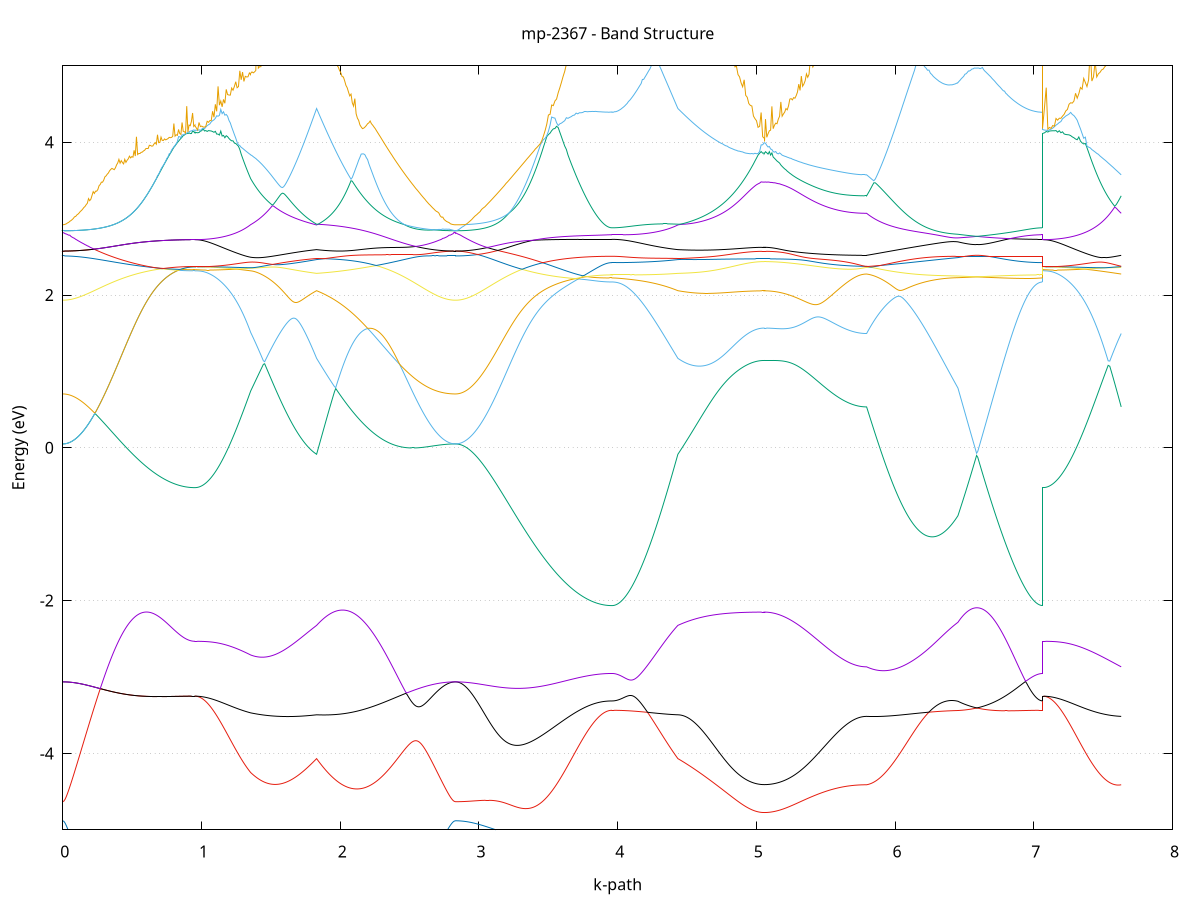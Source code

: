 set title 'mp-2367 - Band Structure'
set xlabel 'k-path'
set ylabel 'Energy (eV)'
set grid y
set yrange [-5:5]
set terminal png size 800,600
set output 'mp-2367_bands_gnuplot.png'
plot '-' using 1:2 with lines notitle, '-' using 1:2 with lines notitle, '-' using 1:2 with lines notitle, '-' using 1:2 with lines notitle, '-' using 1:2 with lines notitle, '-' using 1:2 with lines notitle, '-' using 1:2 with lines notitle, '-' using 1:2 with lines notitle, '-' using 1:2 with lines notitle, '-' using 1:2 with lines notitle, '-' using 1:2 with lines notitle, '-' using 1:2 with lines notitle, '-' using 1:2 with lines notitle, '-' using 1:2 with lines notitle, '-' using 1:2 with lines notitle, '-' using 1:2 with lines notitle, '-' using 1:2 with lines notitle, '-' using 1:2 with lines notitle, '-' using 1:2 with lines notitle, '-' using 1:2 with lines notitle
0.000000 -32.281425
0.008430 -32.281325
0.016859 -32.281325
0.025289 -32.281325
0.033719 -32.281225
0.042149 -32.281125
0.050578 -32.280925
0.059008 -32.280825
0.067438 -32.280625
0.075868 -32.280425
0.084297 -32.280225
0.092727 -32.280025
0.101157 -32.279725
0.109586 -32.279425
0.118016 -32.279125
0.126446 -32.278825
0.134876 -32.278525
0.143305 -32.278125
0.151735 -32.277725
0.160165 -32.277325
0.168595 -32.276925
0.177024 -32.276425
0.185454 -32.276025
0.193884 -32.275525
0.202313 -32.275025
0.210743 -32.274425
0.219173 -32.273925
0.227603 -32.273425
0.236032 -32.272825
0.244462 -32.272225
0.252892 -32.271625
0.261321 -32.271025
0.269751 -32.270325
0.278181 -32.269725
0.286611 -32.269025
0.295040 -32.268325
0.303470 -32.267625
0.311900 -32.266925
0.320330 -32.266225
0.328759 -32.265525
0.337189 -32.264725
0.345619 -32.264025
0.354048 -32.263225
0.362478 -32.262525
0.370908 -32.261725
0.379338 -32.260925
0.387767 -32.260125
0.396197 -32.259325
0.404627 -32.258525
0.413057 -32.257725
0.421486 -32.256925
0.429916 -32.256025
0.438346 -32.255225
0.446775 -32.254425
0.455205 -32.253625
0.463635 -32.252725
0.472065 -32.251925
0.480494 -32.251125
0.488924 -32.250225
0.497354 -32.249425
0.505784 -32.248625
0.514213 -32.247725
0.522643 -32.246925
0.531073 -32.246125
0.539502 -32.245325
0.547932 -32.244425
0.556362 -32.243625
0.564792 -32.242825
0.573221 -32.242025
0.581651 -32.241225
0.590081 -32.240525
0.598510 -32.239725
0.606940 -32.238925
0.615370 -32.238225
0.623800 -32.237425
0.632229 -32.236725
0.640659 -32.236025
0.649089 -32.235225
0.657519 -32.234625
0.665948 -32.233925
0.674378 -32.233225
0.682808 -32.232525
0.691237 -32.231925
0.699667 -32.231325
0.708097 -32.230725
0.716527 -32.230125
0.724956 -32.229525
0.733386 -32.228925
0.741816 -32.228425
0.750246 -32.227825
0.758675 -32.227325
0.767105 -32.226825
0.775535 -32.226425
0.783964 -32.225925
0.792394 -32.225525
0.800824 -32.225125
0.809254 -32.224725
0.817683 -32.224325
0.826113 -32.224025
0.834543 -32.223625
0.842973 -32.223325
0.851402 -32.223125
0.859832 -32.222825
0.868262 -32.222525
0.876691 -32.222325
0.885121 -32.222125
0.893551 -32.222025
0.901981 -32.221825
0.910410 -32.221725
0.918840 -32.221625
0.927270 -32.221525
0.935699 -32.221425
0.944129 -32.221425
0.952559 -32.221425
0.952559 -32.221425
0.962368 -32.221425
0.972178 -32.221325
0.981987 -32.221325
0.991797 -32.221225
1.001606 -32.221125
1.011416 -32.221025
1.021225 -32.220825
1.031035 -32.220625
1.040844 -32.220425
1.050654 -32.220225
1.060463 -32.220025
1.070272 -32.219725
1.080082 -32.219425
1.089891 -32.219125
1.099701 -32.218825
1.109510 -32.218525
1.119320 -32.218125
1.129129 -32.217725
1.138939 -32.217325
1.148748 -32.216925
1.158558 -32.216425
1.168367 -32.216025
1.178177 -32.215525
1.187986 -32.215025
1.197796 -32.214525
1.207605 -32.213925
1.217414 -32.213425
1.227224 -32.212825
1.237033 -32.212225
1.246843 -32.211625
1.256652 -32.211025
1.266462 -32.210425
1.276271 -32.209725
1.286081 -32.209125
1.295890 -32.208425
1.305700 -32.207725
1.315509 -32.207025
1.325319 -32.206325
1.335128 -32.205625
1.344937 -32.204925
1.354747 -32.204225
1.354747 -32.204125
1.363882 -32.203625
1.373017 -32.203125
1.382152 -32.202625
1.391286 -32.202125
1.400421 -32.201625
1.409556 -32.201125
1.418691 -32.200625
1.427826 -32.200125
1.436961 -32.199625
1.446096 -32.199125
1.455231 -32.198625
1.464366 -32.198125
1.473500 -32.197625
1.482635 -32.197225
1.491770 -32.196725
1.500905 -32.196225
1.510040 -32.195725
1.519175 -32.195225
1.528310 -32.194825
1.537445 -32.194325
1.546579 -32.193825
1.555714 -32.193425
1.564849 -32.192925
1.573984 -32.192425
1.583119 -32.192025
1.592254 -32.191525
1.601389 -32.191025
1.610524 -32.190625
1.619658 -32.190125
1.628793 -32.189725
1.637928 -32.189225
1.647063 -32.188725
1.656198 -32.188325
1.665333 -32.187825
1.674468 -32.187425
1.683603 -32.186925
1.692738 -32.186425
1.701872 -32.186025
1.711007 -32.185525
1.720142 -32.185125
1.729277 -32.184625
1.738412 -32.184125
1.747547 -32.183725
1.756682 -32.183225
1.765817 -32.182725
1.774951 -32.182325
1.784086 -32.181825
1.793221 -32.181425
1.802356 -32.180925
1.811491 -32.180425
1.820626 -32.180025
1.829761 -32.179525
1.829761 -32.179525
1.838948 -32.180225
1.848135 -32.181025
1.857323 -32.181725
1.866510 -32.182525
1.875697 -32.183225
1.884884 -32.184025
1.894072 -32.184825
1.903259 -32.185725
1.912446 -32.186525
1.921634 -32.187425
1.930821 -32.188325
1.940008 -32.189225
1.949196 -32.190125
1.958383 -32.191025
1.967570 -32.192025
1.976757 -32.192925
1.985945 -32.193925
1.995132 -32.194925
2.004319 -32.195925
2.013507 -32.197025
2.022694 -32.198025
2.031881 -32.199125
2.041069 -32.200125
2.050256 -32.201225
2.059443 -32.202325
2.068630 -32.203525
2.077818 -32.204625
2.087005 -32.205725
2.096192 -32.206925
2.105380 -32.208125
2.114567 -32.209225
2.123754 -32.210425
2.132942 -32.211625
2.142129 -32.212925
2.151316 -32.214125
2.160503 -32.215325
2.169691 -32.216525
2.178878 -32.217825
2.188065 -32.219025
2.197253 -32.220325
2.206440 -32.221625
2.215627 -32.222825
2.224814 -32.224125
2.234002 -32.225425
2.243189 -32.226725
2.252376 -32.228025
2.261564 -32.229325
2.270751 -32.230525
2.279938 -32.231825
2.289126 -32.233125
2.298313 -32.234425
2.307500 -32.235725
2.316687 -32.237025
2.325875 -32.238325
2.335062 -32.239525
2.344249 -32.240825
2.353437 -32.242125
2.362624 -32.243325
2.371811 -32.244625
2.380999 -32.245825
2.390186 -32.247025
2.399373 -32.248325
2.408560 -32.249525
2.417748 -32.250725
2.426935 -32.251925
2.436122 -32.253025
2.445310 -32.254225
2.454497 -32.255325
2.463684 -32.256525
2.472872 -32.257625
2.482059 -32.258725
2.491246 -32.259725
2.500433 -32.260825
2.509621 -32.261825
2.518808 -32.262925
2.527995 -32.263925
2.537183 -32.264825
2.546370 -32.265825
2.555557 -32.266725
2.564744 -32.267625
2.573932 -32.268525
2.583119 -32.269425
2.592306 -32.270225
2.601494 -32.271025
2.610681 -32.271825
2.619868 -32.272525
2.629056 -32.273325
2.638243 -32.274025
2.647430 -32.274625
2.656617 -32.275325
2.665805 -32.275925
2.674992 -32.276525
2.684179 -32.277025
2.693367 -32.277525
2.702554 -32.278025
2.711741 -32.278525
2.720929 -32.278925
2.730116 -32.279325
2.739303 -32.279625
2.748490 -32.280025
2.757678 -32.280325
2.766865 -32.280525
2.776052 -32.280725
2.785240 -32.280925
2.794427 -32.281125
2.803614 -32.281225
2.812801 -32.281325
2.821989 -32.281325
2.831176 -32.281425
2.831176 -32.281425
2.842926 -32.281325
2.854677 -32.281225
2.866427 -32.281125
2.878178 -32.280825
2.889928 -32.280625
2.901679 -32.280225
2.913429 -32.279825
2.925179 -32.279325
2.936930 -32.278825
2.948680 -32.278225
2.960431 -32.277525
2.972181 -32.276825
2.983932 -32.276025
2.995682 -32.275125
3.007432 -32.274225
3.019183 -32.273325
3.030933 -32.272325
3.042684 -32.271225
3.054434 -32.270125
3.066184 -32.268925
3.077935 -32.267725
3.089685 -32.266425
3.101436 -32.265125
3.113186 -32.263825
3.124937 -32.262325
3.136687 -32.260925
3.148437 -32.259425
3.160188 -32.257925
3.171938 -32.256325
3.183689 -32.254725
3.195439 -32.253125
3.207189 -32.251425
3.218940 -32.249725
3.230690 -32.247925
3.242441 -32.246225
3.254191 -32.244425
3.265942 -32.242625
3.277692 -32.240825
3.289442 -32.238925
3.301193 -32.237025
3.312943 -32.235225
3.324694 -32.233325
3.336444 -32.231325
3.348194 -32.229425
3.359945 -32.227525
3.371695 -32.225625
3.383446 -32.223625
3.395196 -32.221725
3.406947 -32.219825
3.418697 -32.217925
3.430447 -32.215925
3.442198 -32.214025
3.453948 -32.212125
3.465699 -32.210225
3.477449 -32.208425
3.489199 -32.206525
3.500950 -32.204625
3.512700 -32.202825
3.524451 -32.201025
3.536201 -32.199225
3.547952 -32.197525
3.559702 -32.195825
3.571452 -32.194125
3.583203 -32.192425
3.594953 -32.190725
3.606704 -32.189125
3.618454 -32.187625
3.630204 -32.186025
3.641955 -32.184625
3.653705 -32.183125
3.665456 -32.181725
3.677206 -32.180325
3.688957 -32.179025
3.700707 -32.177725
3.712457 -32.176525
3.724208 -32.175325
3.735958 -32.174225
3.747709 -32.173125
3.759459 -32.172125
3.771210 -32.171125
3.782960 -32.170225
3.794710 -32.169325
3.806461 -32.168525
3.818211 -32.167825
3.829962 -32.167125
3.841712 -32.166425
3.853462 -32.165925
3.865213 -32.165325
3.876963 -32.164925
3.888714 -32.164525
3.900464 -32.164125
3.912215 -32.163925
3.923965 -32.163625
3.935715 -32.163525
3.947466 -32.163425
3.959216 -32.163425
3.959216 -32.163425
3.968351 -32.163425
3.977486 -32.163425
3.986621 -32.163425
3.995756 -32.163525
4.004891 -32.163525
4.014025 -32.163625
4.023160 -32.163625
4.032295 -32.163725
4.041430 -32.163825
4.050565 -32.163925
4.059700 -32.164025
4.068835 -32.164125
4.077970 -32.164225
4.087104 -32.164425
4.096239 -32.164525
4.105374 -32.164725
4.114509 -32.164925
4.123644 -32.165125
4.132779 -32.165325
4.141914 -32.165525
4.151049 -32.165725
4.160184 -32.165925
4.169318 -32.166225
4.178453 -32.166425
4.187588 -32.166725
4.196723 -32.167025
4.205858 -32.167325
4.214993 -32.167625
4.224128 -32.167925
4.233263 -32.168225
4.242397 -32.168625
4.251532 -32.169025
4.260667 -32.169325
4.269802 -32.169725
4.278937 -32.170125
4.288072 -32.170625
4.297207 -32.171025
4.306342 -32.171525
4.315476 -32.171925
4.324611 -32.172425
4.333746 -32.172925
4.342881 -32.173425
4.352016 -32.174025
4.361151 -32.174525
4.370286 -32.175125
4.379421 -32.175725
4.388556 -32.176325
4.397690 -32.176925
4.406825 -32.177525
4.415960 -32.178225
4.425095 -32.178825
4.434230 -32.179525
4.434230 -32.179525
4.445344 -32.179925
4.456459 -32.180325
4.467573 -32.180725
4.478688 -32.181225
4.489802 -32.181625
4.500917 -32.182125
4.512031 -32.182625
4.523146 -32.183125
4.534260 -32.183725
4.545374 -32.184325
4.556489 -32.184825
4.567603 -32.185425
4.578718 -32.186025
4.589832 -32.186625
4.600947 -32.187225
4.612061 -32.187925
4.623176 -32.188525
4.634290 -32.189125
4.645405 -32.189825
4.656519 -32.190425
4.667633 -32.191125
4.678748 -32.191725
4.689862 -32.192425
4.700977 -32.193025
4.712091 -32.193625
4.723206 -32.194225
4.734320 -32.194925
4.745435 -32.195525
4.756549 -32.196125
4.767663 -32.196725
4.778778 -32.197225
4.789892 -32.197825
4.801007 -32.198425
4.812121 -32.198925
4.823236 -32.199425
4.834350 -32.199925
4.845465 -32.200425
4.856579 -32.200925
4.867694 -32.201325
4.878808 -32.201725
4.889922 -32.202125
4.901037 -32.202525
4.912151 -32.202925
4.923266 -32.203225
4.934380 -32.203525
4.945495 -32.203825
4.956609 -32.204025
4.967724 -32.204325
4.978838 -32.204525
4.989953 -32.204725
5.001067 -32.204825
5.012181 -32.204925
5.023296 -32.205025
5.034410 -32.205125
5.045525 -32.205225
5.056639 -32.205225
5.056639 -32.205225
5.065867 -32.205225
5.075095 -32.205125
5.084322 -32.205125
5.093550 -32.205125
5.102778 -32.205025
5.112005 -32.205025
5.121233 -32.204925
5.130461 -32.204825
5.139688 -32.204725
5.148916 -32.204625
5.158144 -32.204525
5.167371 -32.204425
5.176599 -32.204325
5.185827 -32.204125
5.195054 -32.204025
5.204282 -32.203825
5.213510 -32.203725
5.222738 -32.203525
5.231965 -32.203325
5.241193 -32.203125
5.250421 -32.202925
5.259648 -32.202725
5.268876 -32.202525
5.278104 -32.202325
5.287331 -32.202125
5.296559 -32.201925
5.305787 -32.201625
5.315014 -32.201425
5.324242 -32.201125
5.333470 -32.200925
5.342697 -32.200625
5.351925 -32.200425
5.361153 -32.200125
5.370380 -32.199925
5.379608 -32.199625
5.388836 -32.199325
5.398063 -32.199125
5.407291 -32.198825
5.416519 -32.198525
5.425747 -32.198225
5.434974 -32.198025
5.444202 -32.197725
5.453430 -32.197425
5.462657 -32.197225
5.471885 -32.196925
5.481113 -32.196625
5.490340 -32.196425
5.499568 -32.196125
5.508796 -32.195825
5.518023 -32.195625
5.527251 -32.195325
5.536479 -32.195125
5.545706 -32.194925
5.554934 -32.194625
5.564162 -32.194425
5.573389 -32.194225
5.582617 -32.193925
5.591845 -32.193725
5.601072 -32.193525
5.610300 -32.193325
5.619528 -32.193125
5.628756 -32.193025
5.637983 -32.192825
5.647211 -32.192625
5.656439 -32.192525
5.665666 -32.192325
5.674894 -32.192225
5.684122 -32.192125
5.693349 -32.191925
5.702577 -32.191825
5.711805 -32.191725
5.721032 -32.191625
5.730260 -32.191625
5.739488 -32.191525
5.748715 -32.191425
5.757943 -32.191425
5.767171 -32.191425
5.776398 -32.191325
5.785626 -32.191325
5.794854 -32.191325
5.794854 -32.191325
5.805304 -32.190625
5.815755 -32.189925
5.826205 -32.189225
5.836656 -32.188525
5.847106 -32.187825
5.857557 -32.187125
5.868007 -32.186425
5.878457 -32.185725
5.888908 -32.185125
5.899358 -32.184425
5.909809 -32.183725
5.920259 -32.183125
5.930710 -32.182425
5.941160 -32.181825
5.951611 -32.181225
5.962061 -32.180625
5.972512 -32.180025
5.982962 -32.179325
5.993412 -32.178825
6.003863 -32.178225
6.014313 -32.177625
6.024764 -32.177025
6.035214 -32.176425
6.045665 -32.175925
6.056115 -32.175325
6.066566 -32.174825
6.077016 -32.174325
6.087466 -32.173725
6.097917 -32.173225
6.108367 -32.172725
6.118818 -32.172225
6.129268 -32.171825
6.139719 -32.171325
6.150169 -32.170825
6.160620 -32.170425
6.171070 -32.169925
6.181521 -32.169525
6.191971 -32.169125
6.202421 -32.168725
6.212872 -32.168325
6.223322 -32.167925
6.233773 -32.167525
6.244223 -32.167225
6.254674 -32.166825
6.265124 -32.166525
6.275575 -32.166225
6.286025 -32.165925
6.296476 -32.165625
6.306926 -32.165325
6.317376 -32.165025
6.327827 -32.164825
6.338277 -32.164625
6.348728 -32.164425
6.359178 -32.164225
6.369629 -32.164025
6.380079 -32.163925
6.390530 -32.163725
6.400980 -32.163625
6.411430 -32.163525
6.421881 -32.163425
6.432331 -32.163425
6.442782 -32.163425
6.453232 -32.163325
6.453232 -32.163325
6.461629 -32.163325
6.470025 -32.163325
6.478421 -32.163325
6.486818 -32.163325
6.495214 -32.163325
6.503611 -32.163325
6.512007 -32.163325
6.520403 -32.163325
6.528800 -32.163325
6.537196 -32.163325
6.545593 -32.163325
6.553989 -32.163325
6.562385 -32.163325
6.570782 -32.163325
6.579178 -32.163325
6.587575 -32.163325
6.595971 -32.163325
6.604367 -32.163325
6.612764 -32.163325
6.621160 -32.163325
6.629556 -32.163325
6.637953 -32.163325
6.646349 -32.163325
6.654746 -32.163325
6.663142 -32.163325
6.671538 -32.163325
6.679935 -32.163325
6.688331 -32.163325
6.696728 -32.163325
6.705124 -32.163325
6.713520 -32.163325
6.721917 -32.163325
6.730313 -32.163325
6.738710 -32.163325
6.747106 -32.163325
6.755502 -32.163325
6.763899 -32.163325
6.772295 -32.163325
6.780691 -32.163325
6.789088 -32.163325
6.797484 -32.163325
6.805881 -32.163325
6.814277 -32.163325
6.822673 -32.163325
6.831070 -32.163325
6.839466 -32.163325
6.847863 -32.163325
6.856259 -32.163425
6.864655 -32.163425
6.873052 -32.163425
6.881448 -32.163425
6.889845 -32.163425
6.898241 -32.163425
6.906637 -32.163425
6.915034 -32.163425
6.923430 -32.163425
6.931826 -32.163425
6.940223 -32.163425
6.948619 -32.163425
6.957016 -32.163425
6.965412 -32.163425
6.973808 -32.163425
6.982205 -32.163425
6.990601 -32.163425
6.998998 -32.163425
7.007394 -32.163425
7.015790 -32.163425
7.024187 -32.163425
7.032583 -32.163425
7.040980 -32.163425
7.049376 -32.163425
7.057772 -32.163425
7.066169 -32.163425
7.066169 -32.221425
7.077919 -32.221425
7.089670 -32.221325
7.101420 -32.221225
7.113170 -32.221125
7.124921 -32.221025
7.136671 -32.220825
7.148422 -32.220625
7.160172 -32.220325
7.171922 -32.220025
7.183673 -32.219725
7.195423 -32.219425
7.207174 -32.219025
7.218924 -32.218625
7.230675 -32.218225
7.242425 -32.217725
7.254175 -32.217225
7.265926 -32.216725
7.277676 -32.216225
7.289427 -32.215625
7.301177 -32.215025
7.312927 -32.214425
7.324678 -32.213725
7.336428 -32.213125
7.348179 -32.212425
7.359929 -32.211625
7.371680 -32.210925
7.383430 -32.210125
7.395180 -32.209425
7.406931 -32.208625
7.418681 -32.207825
7.430432 -32.206925
7.442182 -32.206125
7.453932 -32.205225
7.465683 -32.204425
7.477433 -32.203525
7.489184 -32.202625
7.500934 -32.201725
7.512685 -32.200725
7.524435 -32.199825
7.536185 -32.198925
7.547936 -32.198025
7.559686 -32.197025
7.571437 -32.196125
7.583187 -32.195125
7.594937 -32.194225
7.606688 -32.193225
7.618438 -32.192325
7.630189 -32.191325
e
0.000000 -15.899725
0.008430 -15.899725
0.016859 -15.899825
0.025289 -15.900025
0.033719 -15.900225
0.042149 -15.900425
0.050578 -15.900825
0.059008 -15.901225
0.067438 -15.901625
0.075868 -15.902125
0.084297 -15.902725
0.092727 -15.903325
0.101157 -15.904025
0.109586 -15.904725
0.118016 -15.905525
0.126446 -15.906425
0.134876 -15.907325
0.143305 -15.908225
0.151735 -15.909225
0.160165 -15.910325
0.168595 -15.911425
0.177024 -15.912625
0.185454 -15.913825
0.193884 -15.915025
0.202313 -15.916425
0.210743 -15.917725
0.219173 -15.919125
0.227603 -15.925425
0.236032 -15.936025
0.244462 -15.946725
0.252892 -15.957425
0.261321 -15.968225
0.269751 -15.979125
0.278181 -15.989925
0.286611 -16.000825
0.295040 -16.011725
0.303470 -16.022625
0.311900 -16.033525
0.320330 -16.044325
0.328759 -16.055125
0.337189 -16.065825
0.345619 -16.076425
0.354048 -16.087025
0.362478 -16.097525
0.370908 -16.107925
0.379338 -16.118225
0.387767 -16.128425
0.396197 -16.138525
0.404627 -16.148525
0.413057 -16.158425
0.421486 -16.168125
0.429916 -16.177725
0.438346 -16.187125
0.446775 -16.196425
0.455205 -16.205525
0.463635 -16.214525
0.472065 -16.223425
0.480494 -16.232125
0.488924 -16.240625
0.497354 -16.248925
0.505784 -16.257125
0.514213 -16.265125
0.522643 -16.273025
0.531073 -16.280625
0.539502 -16.288125
0.547932 -16.295525
0.556362 -16.302625
0.564792 -16.309625
0.573221 -16.316425
0.581651 -16.323025
0.590081 -16.329425
0.598510 -16.335725
0.606940 -16.341825
0.615370 -16.347725
0.623800 -16.353425
0.632229 -16.358925
0.640659 -16.364325
0.649089 -16.369525
0.657519 -16.374625
0.665948 -16.379425
0.674378 -16.384125
0.682808 -16.388625
0.691237 -16.393025
0.699667 -16.397225
0.708097 -16.401225
0.716527 -16.405125
0.724956 -16.408825
0.733386 -16.412325
0.741816 -16.415725
0.750246 -16.418925
0.758675 -16.422025
0.767105 -16.425025
0.775535 -16.427825
0.783964 -16.430425
0.792394 -16.432925
0.800824 -16.435325
0.809254 -16.437525
0.817683 -16.439625
0.826113 -16.441525
0.834543 -16.443325
0.842973 -16.445025
0.851402 -16.446525
0.859832 -16.447925
0.868262 -16.449225
0.876691 -16.450425
0.885121 -16.451425
0.893551 -16.452325
0.901981 -16.453125
0.910410 -16.453825
0.918840 -16.454325
0.927270 -16.454725
0.935699 -16.455025
0.944129 -16.455225
0.952559 -16.455325
0.952559 -16.455325
0.962368 -16.455225
0.972178 -16.454925
0.981987 -16.454525
0.991797 -16.453925
1.001606 -16.453125
1.011416 -16.452125
1.021225 -16.451025
1.031035 -16.449725
1.040844 -16.448225
1.050654 -16.446625
1.060463 -16.444825
1.070272 -16.442825
1.080082 -16.440625
1.089891 -16.438325
1.099701 -16.435825
1.109510 -16.433225
1.119320 -16.430325
1.129129 -16.427425
1.138939 -16.424325
1.148748 -16.421025
1.158558 -16.417525
1.168367 -16.414025
1.178177 -16.410225
1.187986 -16.406325
1.197796 -16.402325
1.207605 -16.398225
1.217414 -16.393825
1.227224 -16.389425
1.237033 -16.384825
1.246843 -16.391625
1.256652 -16.406125
1.266462 -16.420425
1.276271 -16.434425
1.286081 -16.448125
1.295890 -16.461525
1.305700 -16.474625
1.315509 -16.487425
1.325319 -16.499825
1.335128 -16.511825
1.344937 -16.523425
1.354747 -16.534625
1.354747 -16.534625
1.363882 -16.542525
1.373017 -16.550525
1.382152 -16.558425
1.391286 -16.566325
1.400421 -16.574225
1.409556 -16.582025
1.418691 -16.589725
1.427826 -16.597325
1.436961 -16.604825
1.446096 -16.612225
1.455231 -16.619425
1.464366 -16.626425
1.473500 -16.633325
1.482635 -16.640025
1.491770 -16.646525
1.500905 -16.652825
1.510040 -16.658925
1.519175 -16.664825
1.528310 -16.670525
1.537445 -16.676025
1.546579 -16.681225
1.555714 -16.686225
1.564849 -16.691025
1.573984 -16.695625
1.583119 -16.700025
1.592254 -16.704125
1.601389 -16.707925
1.610524 -16.711525
1.619658 -16.714925
1.628793 -16.718025
1.637928 -16.720925
1.647063 -16.723525
1.656198 -16.725925
1.665333 -16.728125
1.674468 -16.729925
1.683603 -16.731625
1.692738 -16.733025
1.701872 -16.734125
1.711007 -16.735025
1.720142 -16.735625
1.729277 -16.736025
1.738412 -16.736125
1.747547 -16.736025
1.756682 -16.735625
1.765817 -16.735025
1.774951 -16.734225
1.784086 -16.733125
1.793221 -16.731825
1.802356 -16.730225
1.811491 -16.728425
1.820626 -16.726425
1.829761 -16.724125
1.829761 -16.724125
1.838948 -16.731425
1.848135 -16.738525
1.857323 -16.745225
1.866510 -16.751725
1.875697 -16.757925
1.884884 -16.763825
1.894072 -16.769425
1.903259 -16.774625
1.912446 -16.779525
1.921634 -16.784125
1.930821 -16.788425
1.940008 -16.792325
1.949196 -16.795925
1.958383 -16.799125
1.967570 -16.801925
1.976757 -16.804425
1.985945 -16.806525
1.995132 -16.808225
2.004319 -16.809625
2.013507 -16.810625
2.022694 -16.811225
2.031881 -16.811425
2.041069 -16.811225
2.050256 -16.810625
2.059443 -16.809725
2.068630 -16.808325
2.077818 -16.806525
2.087005 -16.804425
2.096192 -16.801825
2.105380 -16.798925
2.114567 -16.795525
2.123754 -16.791825
2.132942 -16.787625
2.142129 -16.783125
2.151316 -16.778125
2.160503 -16.772825
2.169691 -16.767025
2.178878 -16.760925
2.188065 -16.754325
2.197253 -16.747425
2.206440 -16.740125
2.215627 -16.732425
2.224814 -16.724325
2.234002 -16.715925
2.243189 -16.707025
2.252376 -16.697825
2.261564 -16.688325
2.270751 -16.678325
2.279938 -16.668025
2.289126 -16.657325
2.298313 -16.646325
2.307500 -16.635025
2.316687 -16.623325
2.325875 -16.611325
2.335062 -16.598925
2.344249 -16.586225
2.353437 -16.573325
2.362624 -16.560025
2.371811 -16.546425
2.380999 -16.532525
2.390186 -16.518425
2.399373 -16.504025
2.408560 -16.489325
2.417748 -16.474425
2.426935 -16.459225
2.436122 -16.443825
2.445310 -16.428225
2.454497 -16.412425
2.463684 -16.396425
2.472872 -16.380225
2.482059 -16.363925
2.491246 -16.347425
2.500433 -16.330825
2.509621 -16.314125
2.518808 -16.297425
2.527995 -16.280525
2.537183 -16.263625
2.546370 -16.246725
2.555557 -16.229725
2.564744 -16.212825
2.573932 -16.196025
2.583119 -16.179225
2.592306 -16.162525
2.601494 -16.146025
2.610681 -16.129725
2.619868 -16.113525
2.629056 -16.097725
2.638243 -16.082125
2.647430 -16.066925
2.656617 -16.052025
2.665805 -16.037625
2.674992 -16.023725
2.684179 -16.010225
2.693367 -15.997425
2.702554 -15.985225
2.711741 -15.973725
2.720929 -15.962925
2.730116 -15.952925
2.739303 -15.943725
2.748490 -15.935325
2.757678 -15.927825
2.766865 -15.921225
2.776052 -15.915525
2.785240 -15.910625
2.794427 -15.906725
2.803614 -15.903625
2.812801 -15.901425
2.821989 -15.900125
2.831176 -15.899725
2.831176 -15.899725
2.842926 -15.900925
2.854677 -15.904425
2.866427 -15.910125
2.878178 -15.918125
2.889928 -15.928225
2.901679 -15.940125
2.913429 -15.953925
2.925179 -15.969325
2.936930 -15.986125
2.948680 -16.004225
2.960431 -16.023525
2.972181 -16.043725
2.983932 -16.064725
2.995682 -16.086425
3.007432 -16.108625
3.019183 -16.131225
3.030933 -16.154225
3.042684 -16.177425
3.054434 -16.200725
3.066184 -16.224125
3.077935 -16.247425
3.089685 -16.270625
3.101436 -16.293625
3.113186 -16.316425
3.124937 -16.339025
3.136687 -16.361225
3.148437 -16.383025
3.160188 -16.404425
3.171938 -16.425425
3.183689 -16.445925
3.195439 -16.465825
3.207189 -16.485325
3.218940 -16.504225
3.230690 -16.522425
3.242441 -16.540125
3.254191 -16.557225
3.265942 -16.573625
3.277692 -16.589425
3.289442 -16.604425
3.301193 -16.618925
3.312943 -16.632625
3.324694 -16.645625
3.336444 -16.657925
3.348194 -16.669525
3.359945 -16.680325
3.371695 -16.690525
3.383446 -16.699925
3.395196 -16.708625
3.406947 -16.716625
3.418697 -16.723825
3.430447 -16.730325
3.442198 -16.736125
3.453948 -16.741225
3.465699 -16.745625
3.477449 -16.749225
3.489199 -16.752225
3.500950 -16.754525
3.512700 -16.756125
3.524451 -16.757125
3.536201 -16.757425
3.547952 -16.757125
3.559702 -16.756225
3.571452 -16.754625
3.583203 -16.752525
3.594953 -16.749925
3.606704 -16.746725
3.618454 -16.743125
3.630204 -16.738925
3.641955 -16.734325
3.653705 -16.729325
3.665456 -16.723925
3.677206 -16.718225
3.688957 -16.712125
3.700707 -16.705825
3.712457 -16.699325
3.724208 -16.692625
3.735958 -16.685725
3.747709 -16.678825
3.759459 -16.671825
3.771210 -16.664825
3.782960 -16.657925
3.794710 -16.651125
3.806461 -16.644525
3.818211 -16.638125
3.829962 -16.631925
3.841712 -16.626125
3.853462 -16.620725
3.865213 -16.615625
3.876963 -16.611125
3.888714 -16.607025
3.900464 -16.603625
3.912215 -16.600725
3.923965 -16.598425
3.935715 -16.596725
3.947466 -16.595725
3.959216 -16.595425
3.959216 -16.595425
3.968351 -16.595325
3.977486 -16.595125
3.986621 -16.594825
3.995756 -16.594325
4.004891 -16.593625
4.014025 -16.592925
4.023160 -16.592025
4.032295 -16.590925
4.041430 -16.589725
4.050565 -16.588425
4.059700 -16.586925
4.068835 -16.585325
4.077970 -16.583625
4.087104 -16.581725
4.096239 -16.579725
4.105374 -16.577625
4.114509 -16.575325
4.123644 -16.572925
4.132779 -16.570325
4.141914 -16.567725
4.151049 -16.564925
4.160184 -16.562025
4.169318 -16.558925
4.178453 -16.555725
4.187588 -16.552425
4.196723 -16.549025
4.205858 -16.545525
4.214993 -16.541825
4.224128 -16.538025
4.233263 -16.534125
4.242397 -16.531825
4.251532 -16.541625
4.260667 -16.551425
4.269802 -16.561325
4.278937 -16.571225
4.288072 -16.581125
4.297207 -16.590925
4.306342 -16.600725
4.315476 -16.610525
4.324611 -16.620125
4.333746 -16.629725
4.342881 -16.639125
4.352016 -16.648425
4.361151 -16.657625
4.370286 -16.666625
4.379421 -16.675425
4.388556 -16.684125
4.397690 -16.692525
4.406825 -16.700825
4.415960 -16.708825
4.425095 -16.716625
4.434230 -16.724125
4.434230 -16.724125
4.445344 -16.728825
4.456459 -16.735325
4.467573 -16.743425
4.478688 -16.752925
4.489802 -16.763625
4.500917 -16.775425
4.512031 -16.787925
4.523146 -16.801125
4.534260 -16.814925
4.545374 -16.829125
4.556489 -16.843625
4.567603 -16.858425
4.578718 -16.873425
4.589832 -16.888525
4.600947 -16.903625
4.612061 -16.918725
4.623176 -16.933825
4.634290 -16.948925
4.645405 -16.963825
4.656519 -16.978625
4.667633 -16.993225
4.678748 -17.007725
4.689862 -17.021925
4.700977 -17.035925
4.712091 -17.049625
4.723206 -17.063025
4.734320 -17.076225
4.745435 -17.089025
4.756549 -17.101525
4.767663 -17.113625
4.778778 -17.125425
4.789892 -17.136925
4.801007 -17.147925
4.812121 -17.158625
4.823236 -17.168825
4.834350 -17.178625
4.845465 -17.188025
4.856579 -17.197025
4.867694 -17.205525
4.878808 -17.213625
4.889922 -17.221225
4.901037 -17.228425
4.912151 -17.235125
4.923266 -17.241325
4.934380 -17.247125
4.945495 -17.252325
4.956609 -17.257125
4.967724 -17.261425
4.978838 -17.265225
4.989953 -17.268425
5.001067 -17.271225
5.012181 -17.273525
5.023296 -17.275325
5.034410 -17.276525
5.045525 -17.277325
5.056639 -17.277625
5.056639 -17.277625
5.065867 -17.277425
5.075095 -17.277025
5.084322 -17.276225
5.093550 -17.275225
5.102778 -17.273925
5.112005 -17.272325
5.121233 -17.270425
5.130461 -17.268225
5.139688 -17.265725
5.148916 -17.262925
5.158144 -17.259825
5.167371 -17.256525
5.176599 -17.252825
5.185827 -17.248925
5.195054 -17.244725
5.204282 -17.240225
5.213510 -17.235525
5.222738 -17.230425
5.231965 -17.225125
5.241193 -17.219525
5.250421 -17.213725
5.259648 -17.207525
5.268876 -17.201125
5.278104 -17.194525
5.287331 -17.187625
5.296559 -17.180425
5.305787 -17.173025
5.315014 -17.165325
5.324242 -17.157425
5.333470 -17.149325
5.342697 -17.140925
5.351925 -17.132225
5.361153 -17.123425
5.370380 -17.114325
5.379608 -17.105025
5.388836 -17.095525
5.398063 -17.085825
5.407291 -17.075925
5.416519 -17.065825
5.425747 -17.055525
5.434974 -17.045025
5.444202 -17.034325
5.453430 -17.023525
5.462657 -17.012525
5.471885 -17.001325
5.481113 -16.990025
5.490340 -16.978525
5.499568 -16.967025
5.508796 -16.955325
5.518023 -16.943425
5.527251 -16.931525
5.536479 -16.919525
5.545706 -16.907425
5.554934 -16.895325
5.564162 -16.883125
5.573389 -16.870925
5.582617 -16.858625
5.591845 -16.846425
5.601072 -16.834125
5.610300 -16.821925
5.619528 -16.809825
5.628756 -16.797825
5.637983 -16.785825
5.647211 -16.774125
5.656439 -16.762525
5.665666 -16.751125
5.674894 -16.740025
5.684122 -16.729325
5.693349 -16.718925
5.702577 -16.709025
5.711805 -16.699625
5.721032 -16.690825
5.730260 -16.682625
5.739488 -16.675325
5.748715 -16.668925
5.757943 -16.663525
5.767171 -16.659125
5.776398 -16.655925
5.785626 -16.654025
5.794854 -16.653325
5.794854 -16.653325
5.805304 -16.656025
5.815755 -16.658525
5.826205 -16.660625
5.836656 -16.662425
5.847106 -16.663925
5.857557 -16.665125
5.868007 -16.666025
5.878457 -16.666625
5.888908 -16.666925
5.899358 -16.666825
5.909809 -16.666425
5.920259 -16.665825
5.930710 -16.664825
5.941160 -16.663425
5.951611 -16.661825
5.962061 -16.659925
5.972512 -16.657625
5.982962 -16.655025
5.993412 -16.652225
6.003863 -16.649025
6.014313 -16.645525
6.024764 -16.641825
6.035214 -16.637825
6.045665 -16.633425
6.056115 -16.628925
6.066566 -16.624025
6.077016 -16.618925
6.087466 -16.613625
6.097917 -16.608025
6.108367 -16.602225
6.118818 -16.596125
6.129268 -16.589925
6.139719 -16.583525
6.150169 -16.576925
6.160620 -16.570125
6.171070 -16.563225
6.181521 -16.556125
6.191971 -16.549025
6.202421 -16.541725
6.212872 -16.534325
6.223322 -16.528625
6.233773 -16.530425
6.244223 -16.532125
6.254674 -16.533625
6.265124 -16.534925
6.275575 -16.536025
6.286025 -16.537025
6.296476 -16.537825
6.306926 -16.538425
6.317376 -16.538925
6.327827 -16.539125
6.338277 -16.539225
6.348728 -16.539125
6.359178 -16.538925
6.369629 -16.538425
6.380079 -16.537825
6.390530 -16.537025
6.400980 -16.536025
6.411430 -16.534925
6.421881 -16.533625
6.432331 -16.532125
6.442782 -16.530425
6.453232 -16.528625
6.453232 -16.528625
6.461629 -16.525625
6.470025 -16.522625
6.478421 -16.519525
6.486818 -16.516425
6.495214 -16.513225
6.503611 -16.510025
6.512007 -16.506825
6.520403 -16.503625
6.528800 -16.500325
6.537196 -16.497025
6.545593 -16.493725
6.553989 -16.490425
6.562385 -16.487125
6.570782 -16.483725
6.579178 -16.480425
6.587575 -16.477025
6.595971 -16.478525
6.604367 -16.481925
6.612764 -16.485225
6.621160 -16.488625
6.629556 -16.491925
6.637953 -16.495225
6.646349 -16.498525
6.654746 -16.501825
6.663142 -16.505025
6.671538 -16.508325
6.679935 -16.511525
6.688331 -16.514625
6.696728 -16.517825
6.705124 -16.520925
6.713520 -16.523925
6.721917 -16.527025
6.730313 -16.529925
6.738710 -16.532925
6.747106 -16.535825
6.755502 -16.538625
6.763899 -16.541425
6.772295 -16.544225
6.780691 -16.546925
6.789088 -16.549525
6.797484 -16.552125
6.805881 -16.554625
6.814277 -16.557025
6.822673 -16.559425
6.831070 -16.561825
6.839466 -16.564025
6.847863 -16.566225
6.856259 -16.568325
6.864655 -16.570425
6.873052 -16.572425
6.881448 -16.574325
6.889845 -16.576125
6.898241 -16.577825
6.906637 -16.579525
6.915034 -16.581125
6.923430 -16.582625
6.931826 -16.584125
6.940223 -16.585425
6.948619 -16.586725
6.957016 -16.587925
6.965412 -16.589025
6.973808 -16.590025
6.982205 -16.590925
6.990601 -16.591825
6.998998 -16.592525
7.007394 -16.593225
7.015790 -16.593825
7.024187 -16.594325
7.032583 -16.594725
7.040980 -16.595025
7.049376 -16.595225
7.057772 -16.595425
7.066169 -16.595425
7.066169 -16.455325
7.077919 -16.455225
7.089670 -16.454825
7.101420 -16.454225
7.113170 -16.453325
7.124921 -16.452225
7.136671 -16.450825
7.148422 -16.449125
7.160172 -16.447325
7.171922 -16.445225
7.183673 -16.442825
7.195423 -16.440225
7.207174 -16.437425
7.218924 -16.434325
7.230675 -16.431025
7.242425 -16.427525
7.254175 -16.423725
7.265926 -16.419725
7.277676 -16.415525
7.289427 -16.411125
7.301177 -16.406525
7.312927 -16.401725
7.324678 -16.396625
7.336428 -16.391425
7.348179 -16.386025
7.359929 -16.390825
7.371680 -16.408225
7.383430 -16.425225
7.395180 -16.441825
7.406931 -16.458025
7.418681 -16.473825
7.430432 -16.489025
7.442182 -16.503825
7.453932 -16.518025
7.465683 -16.531625
7.477433 -16.544725
7.489184 -16.557125
7.500934 -16.568925
7.512685 -16.580025
7.524435 -16.590525
7.536185 -16.600325
7.547936 -16.609425
7.559686 -16.617925
7.571437 -16.625625
7.583187 -16.632625
7.594937 -16.638925
7.606688 -16.644425
7.618438 -16.649225
7.630189 -16.653325
e
0.000000 -15.899725
0.008430 -15.899725
0.016859 -15.899825
0.025289 -15.900025
0.033719 -15.900225
0.042149 -15.900425
0.050578 -15.900825
0.059008 -15.901225
0.067438 -15.901625
0.075868 -15.902125
0.084297 -15.902725
0.092727 -15.903325
0.101157 -15.904025
0.109586 -15.904725
0.118016 -15.905525
0.126446 -15.906425
0.134876 -15.907325
0.143305 -15.908225
0.151735 -15.909225
0.160165 -15.910325
0.168595 -15.911425
0.177024 -15.912625
0.185454 -15.913825
0.193884 -15.915025
0.202313 -15.916425
0.210743 -15.917725
0.219173 -15.919125
0.227603 -15.920625
0.236032 -15.922125
0.244462 -15.923625
0.252892 -15.925225
0.261321 -15.926825
0.269751 -15.928425
0.278181 -15.930125
0.286611 -15.931825
0.295040 -15.933625
0.303470 -15.935425
0.311900 -15.937225
0.320330 -15.939125
0.328759 -15.940925
0.337189 -15.942825
0.345619 -15.944825
0.354048 -15.946725
0.362478 -15.948725
0.370908 -15.950725
0.379338 -15.952725
0.387767 -15.954825
0.396197 -15.956825
0.404627 -15.958925
0.413057 -15.961025
0.421486 -15.963125
0.429916 -15.965225
0.438346 -15.967325
0.446775 -15.969425
0.455205 -15.971525
0.463635 -15.973625
0.472065 -15.975825
0.480494 -15.977925
0.488924 -15.980025
0.497354 -15.982125
0.505784 -15.984225
0.514213 -15.986425
0.522643 -15.988525
0.531073 -15.990525
0.539502 -15.992625
0.547932 -15.994725
0.556362 -15.996725
0.564792 -15.998825
0.573221 -16.000825
0.581651 -16.002825
0.590081 -16.004825
0.598510 -16.006725
0.606940 -16.008625
0.615370 -16.010525
0.623800 -16.012425
0.632229 -16.014325
0.640659 -16.016125
0.649089 -16.017925
0.657519 -16.019625
0.665948 -16.021325
0.674378 -16.023025
0.682808 -16.024725
0.691237 -16.026325
0.699667 -16.027925
0.708097 -16.029425
0.716527 -16.030925
0.724956 -16.032325
0.733386 -16.033825
0.741816 -16.035125
0.750246 -16.036425
0.758675 -16.037725
0.767105 -16.038925
0.775535 -16.040125
0.783964 -16.041225
0.792394 -16.042325
0.800824 -16.043325
0.809254 -16.044325
0.817683 -16.045325
0.826113 -16.046125
0.834543 -16.046925
0.842973 -16.047725
0.851402 -16.048425
0.859832 -16.049125
0.868262 -16.049725
0.876691 -16.050225
0.885121 -16.050725
0.893551 -16.051125
0.901981 -16.051525
0.910410 -16.051825
0.918840 -16.052125
0.927270 -16.052325
0.935699 -16.052425
0.944129 -16.052525
0.952559 -16.052625
0.952559 -16.052625
0.962368 -16.053225
0.972178 -16.054925
0.981987 -16.057925
0.991797 -16.062025
1.001606 -16.067125
1.011416 -16.073425
1.021225 -16.080725
1.031035 -16.088925
1.040844 -16.098125
1.050654 -16.108125
1.060463 -16.118925
1.070272 -16.130425
1.080082 -16.142525
1.089891 -16.155225
1.099701 -16.168525
1.109510 -16.182225
1.119320 -16.196325
1.129129 -16.210725
1.138939 -16.225425
1.148748 -16.240325
1.158558 -16.255425
1.168367 -16.270625
1.178177 -16.285925
1.187986 -16.301225
1.197796 -16.316525
1.207605 -16.331825
1.217414 -16.346925
1.227224 -16.362025
1.237033 -16.376925
1.246843 -16.380125
1.256652 -16.375325
1.266462 -16.370425
1.276271 -16.365325
1.286081 -16.360125
1.295890 -16.354825
1.305700 -16.349425
1.315509 -16.343925
1.325319 -16.338325
1.335128 -16.332625
1.344937 -16.326825
1.354747 -16.320925
1.354747 -16.320925
1.363882 -16.316525
1.373017 -16.311625
1.382152 -16.306525
1.391286 -16.301025
1.400421 -16.295225
1.409556 -16.289125
1.418691 -16.282825
1.427826 -16.276325
1.436961 -16.269625
1.446096 -16.262725
1.455231 -16.266425
1.464366 -16.271225
1.473500 -16.275925
1.482635 -16.280725
1.491770 -16.285425
1.500905 -16.290125
1.510040 -16.294825
1.519175 -16.299425
1.528310 -16.304025
1.537445 -16.308625
1.546579 -16.313125
1.555714 -16.317525
1.564849 -16.322025
1.573984 -16.326325
1.583119 -16.330725
1.592254 -16.335025
1.601389 -16.339225
1.610524 -16.343425
1.619658 -16.347525
1.628793 -16.351525
1.637928 -16.355525
1.647063 -16.359525
1.656198 -16.363425
1.665333 -16.367225
1.674468 -16.370925
1.683603 -16.374625
1.692738 -16.378225
1.701872 -16.381725
1.711007 -16.385225
1.720142 -16.388625
1.729277 -16.391925
1.738412 -16.395125
1.747547 -16.398325
1.756682 -16.401425
1.765817 -16.404325
1.774951 -16.407325
1.784086 -16.410125
1.793221 -16.412825
1.802356 -16.415525
1.811491 -16.418125
1.820626 -16.420525
1.829761 -16.422925
1.829761 -16.422925
1.838948 -16.416925
1.848135 -16.410825
1.857323 -16.404625
1.866510 -16.398425
1.875697 -16.392125
1.884884 -16.385725
1.894072 -16.379325
1.903259 -16.372925
1.912446 -16.366425
1.921634 -16.359825
1.930821 -16.353225
1.940008 -16.346625
1.949196 -16.340025
1.958383 -16.333325
1.967570 -16.326525
1.976757 -16.319825
1.985945 -16.313025
1.995132 -16.306225
2.004319 -16.299425
2.013507 -16.292625
2.022694 -16.285825
2.031881 -16.278925
2.041069 -16.272025
2.050256 -16.265225
2.059443 -16.258325
2.068630 -16.251525
2.077818 -16.244625
2.087005 -16.237725
2.096192 -16.230925
2.105380 -16.224125
2.114567 -16.217225
2.123754 -16.210425
2.132942 -16.203725
2.142129 -16.196925
2.151316 -16.190225
2.160503 -16.183525
2.169691 -16.176825
2.178878 -16.170125
2.188065 -16.163525
2.197253 -16.157025
2.206440 -16.150425
2.215627 -16.143925
2.224814 -16.137525
2.234002 -16.131125
2.243189 -16.124725
2.252376 -16.118525
2.261564 -16.112225
2.270751 -16.106025
2.279938 -16.099925
2.289126 -16.093825
2.298313 -16.087925
2.307500 -16.081925
2.316687 -16.076025
2.325875 -16.070325
2.335062 -16.064525
2.344249 -16.058925
2.353437 -16.053325
2.362624 -16.047825
2.371811 -16.042425
2.380999 -16.037025
2.390186 -16.031825
2.399373 -16.026625
2.408560 -16.021525
2.417748 -16.016525
2.426935 -16.011625
2.436122 -16.006825
2.445310 -16.002025
2.454497 -15.997425
2.463684 -15.992825
2.472872 -15.988425
2.482059 -15.984025
2.491246 -15.979825
2.500433 -15.975625
2.509621 -15.971625
2.518808 -15.967625
2.527995 -15.963825
2.537183 -15.960025
2.546370 -15.956425
2.555557 -15.952925
2.564744 -15.949425
2.573932 -15.946125
2.583119 -15.942925
2.592306 -15.939825
2.601494 -15.936825
2.610681 -15.933925
2.619868 -15.931225
2.629056 -15.928525
2.638243 -15.926025
2.647430 -15.923625
2.656617 -15.921225
2.665805 -15.919125
2.674992 -15.917025
2.684179 -15.915025
2.693367 -15.913225
2.702554 -15.911425
2.711741 -15.909825
2.720929 -15.908325
2.730116 -15.906925
2.739303 -15.905725
2.748490 -15.904625
2.757678 -15.903525
2.766865 -15.902625
2.776052 -15.901925
2.785240 -15.901225
2.794427 -15.900625
2.803614 -15.900225
2.812801 -15.899925
2.821989 -15.899725
2.831176 -15.899725
2.831176 -15.899725
2.842926 -15.899825
2.854677 -15.900225
2.866427 -15.900825
2.878178 -15.901725
2.889928 -15.902825
2.901679 -15.904225
2.913429 -15.905925
2.925179 -15.907825
2.936930 -15.909925
2.948680 -15.912225
2.960431 -15.914825
2.972181 -15.917725
2.983932 -15.920825
2.995682 -15.924125
3.007432 -15.927625
3.019183 -15.931325
3.030933 -15.935325
3.042684 -15.939425
3.054434 -15.943825
3.066184 -15.948425
3.077935 -15.953225
3.089685 -15.958125
3.101436 -15.963325
3.113186 -15.968625
3.124937 -15.974125
3.136687 -15.979725
3.148437 -15.985525
3.160188 -15.991525
3.171938 -15.997625
3.183689 -16.003825
3.195439 -16.010225
3.207189 -16.016725
3.218940 -16.023325
3.230690 -16.030025
3.242441 -16.036925
3.254191 -16.043825
3.265942 -16.050825
3.277692 -16.057825
3.289442 -16.065025
3.301193 -16.072225
3.312943 -16.079425
3.324694 -16.086725
3.336444 -16.094125
3.348194 -16.101425
3.359945 -16.108825
3.371695 -16.116225
3.383446 -16.123625
3.395196 -16.131025
3.406947 -16.138425
3.418697 -16.145825
3.430447 -16.153125
3.442198 -16.160425
3.453948 -16.167725
3.465699 -16.174925
3.477449 -16.182125
3.489199 -16.189125
3.500950 -16.196225
3.512700 -16.203125
3.524451 -16.210025
3.536201 -16.216725
3.547952 -16.223425
3.559702 -16.229925
3.571452 -16.236425
3.583203 -16.242725
3.594953 -16.248925
3.606704 -16.255025
3.618454 -16.260925
3.630204 -16.266725
3.641955 -16.272325
3.653705 -16.277825
3.665456 -16.283125
3.677206 -16.288225
3.688957 -16.293225
3.700707 -16.298025
3.712457 -16.302625
3.724208 -16.307125
3.735958 -16.311325
3.747709 -16.315425
3.759459 -16.319225
3.771210 -16.322925
3.782960 -16.326325
3.794710 -16.329625
3.806461 -16.332625
3.818211 -16.335425
3.829962 -16.338025
3.841712 -16.340425
3.853462 -16.342625
3.865213 -16.344525
3.876963 -16.346225
3.888714 -16.347725
3.900464 -16.349025
3.912215 -16.350025
3.923965 -16.350825
3.935715 -16.351425
3.947466 -16.351825
3.959216 -16.351925
3.959216 -16.351925
3.968351 -16.352125
3.977486 -16.352725
3.986621 -16.353825
3.995756 -16.355225
4.004891 -16.357125
4.014025 -16.359425
4.023160 -16.362125
4.032295 -16.365325
4.041430 -16.368825
4.050565 -16.372725
4.059700 -16.377125
4.068835 -16.381825
4.077970 -16.387025
4.087104 -16.392525
4.096239 -16.398425
4.105374 -16.404725
4.114509 -16.411325
4.123644 -16.418225
4.132779 -16.425525
4.141914 -16.433125
4.151049 -16.441025
4.160184 -16.449225
4.169318 -16.457625
4.178453 -16.466325
4.187588 -16.475125
4.196723 -16.484225
4.205858 -16.493425
4.214993 -16.502825
4.224128 -16.512425
4.233263 -16.522025
4.242397 -16.530125
4.251532 -16.526025
4.260667 -16.521825
4.269802 -16.517425
4.278937 -16.513025
4.288072 -16.508425
4.297207 -16.503825
4.306342 -16.499025
4.315476 -16.494225
4.324611 -16.489225
4.333746 -16.484125
4.342881 -16.479025
4.352016 -16.473825
4.361151 -16.468425
4.370286 -16.463025
4.379421 -16.457525
4.388556 -16.452025
4.397690 -16.446325
4.406825 -16.440625
4.415960 -16.434825
4.425095 -16.428925
4.434230 -16.422925
4.434230 -16.422925
4.445344 -16.418925
4.456459 -16.413125
4.467573 -16.405625
4.478688 -16.396725
4.489802 -16.386625
4.500917 -16.375325
4.512031 -16.363325
4.523146 -16.350425
4.534260 -16.337025
4.545374 -16.323125
4.556489 -16.308925
4.567603 -16.294325
4.578718 -16.279525
4.589832 -16.264525
4.600947 -16.249425
4.612061 -16.234325
4.623176 -16.219125
4.634290 -16.204025
4.645405 -16.189025
4.656519 -16.174025
4.667633 -16.159225
4.678748 -16.144625
4.689862 -16.130125
4.700977 -16.115825
4.712091 -16.101825
4.723206 -16.088125
4.734320 -16.074625
4.745435 -16.061525
4.756549 -16.048625
4.767663 -16.036225
4.778778 -16.024125
4.789892 -16.012425
4.801007 -16.001225
4.812121 -15.990525
4.823236 -15.980325
4.834350 -15.970725
4.845465 -15.961825
4.856579 -15.953925
4.867694 -15.947025
4.878808 -15.941525
4.889922 -15.937225
4.901037 -15.933925
4.912151 -15.931525
4.923266 -15.929625
4.934380 -15.928025
4.945495 -15.926825
4.956609 -15.925725
4.967724 -15.924825
4.978838 -15.924025
4.989953 -15.923325
5.001067 -15.922825
5.012181 -15.922425
5.023296 -15.922025
5.034410 -15.921825
5.045525 -15.921625
5.056639 -15.921625
5.056639 -15.921625
5.065867 -15.921725
5.075095 -15.922125
5.084322 -15.922625
5.093550 -15.923525
5.102778 -15.924525
5.112005 -15.925825
5.121233 -15.927325
5.130461 -15.929025
5.139688 -15.931025
5.148916 -15.933225
5.158144 -15.935625
5.167371 -15.938225
5.176599 -15.941125
5.185827 -15.944125
5.195054 -15.947425
5.204282 -15.950925
5.213510 -15.954625
5.222738 -15.958625
5.231965 -15.962725
5.241193 -15.967025
5.250421 -15.971525
5.259648 -15.976125
5.268876 -15.981025
5.278104 -15.985925
5.287331 -15.991125
5.296559 -15.996425
5.305787 -16.001825
5.315014 -16.007425
5.324242 -16.013125
5.333470 -16.018925
5.342697 -16.024825
5.351925 -16.030825
5.361153 -16.036925
5.370380 -16.043025
5.379608 -16.049325
5.388836 -16.055525
5.398063 -16.061925
5.407291 -16.068225
5.416519 -16.074725
5.425747 -16.081125
5.434974 -16.087525
5.444202 -16.094025
5.453430 -16.100425
5.462657 -16.106925
5.471885 -16.113325
5.481113 -16.119825
5.490340 -16.126225
5.499568 -16.132625
5.508796 -16.139025
5.518023 -16.145325
5.527251 -16.151725
5.536479 -16.158125
5.545706 -16.164425
5.554934 -16.170825
5.564162 -16.177325
5.573389 -16.183825
5.582617 -16.190325
5.591845 -16.197025
5.601072 -16.203825
5.610300 -16.210825
5.619528 -16.217925
5.628756 -16.225225
5.637983 -16.232725
5.647211 -16.240325
5.656439 -16.248125
5.665666 -16.256025
5.674894 -16.263925
5.684122 -16.271825
5.693349 -16.279625
5.702577 -16.287325
5.711805 -16.294625
5.721032 -16.301725
5.730260 -16.308225
5.739488 -16.314225
5.748715 -16.319525
5.757943 -16.324025
5.767171 -16.327725
5.776398 -16.330425
5.785626 -16.332025
5.794854 -16.332625
5.794854 -16.332625
5.805304 -16.339325
5.815755 -16.346025
5.826205 -16.352625
5.836656 -16.359225
5.847106 -16.365725
5.857557 -16.372225
5.868007 -16.378625
5.878457 -16.384925
5.888908 -16.391225
5.899358 -16.397325
5.909809 -16.403425
5.920259 -16.409425
5.930710 -16.415325
5.941160 -16.421025
5.951611 -16.426725
5.962061 -16.432325
5.972512 -16.437825
5.982962 -16.443225
5.993412 -16.448425
6.003863 -16.453525
6.014313 -16.458525
6.024764 -16.463425
6.035214 -16.468225
6.045665 -16.472825
6.056115 -16.477325
6.066566 -16.481625
6.077016 -16.485825
6.087466 -16.489925
6.097917 -16.493825
6.108367 -16.497625
6.118818 -16.501225
6.129268 -16.504725
6.139719 -16.508025
6.150169 -16.511125
6.160620 -16.514125
6.171070 -16.516925
6.181521 -16.519625
6.191971 -16.522125
6.202421 -16.524425
6.212872 -16.526625
6.223322 -16.526925
6.233773 -16.519525
6.244223 -16.512125
6.254674 -16.504625
6.265124 -16.497325
6.275575 -16.490025
6.286025 -16.482825
6.296476 -16.475725
6.306926 -16.468925
6.317376 -16.462325
6.327827 -16.455925
6.338277 -16.449925
6.348728 -16.444325
6.359178 -16.439125
6.369629 -16.434525
6.380079 -16.430425
6.390530 -16.426925
6.400980 -16.424125
6.411430 -16.422125
6.421881 -16.420925
6.432331 -16.420525
6.442782 -16.421125
6.453232 -16.422625
6.453232 -16.422625
6.461629 -16.425725
6.470025 -16.428825
6.478421 -16.432025
6.486818 -16.435225
6.495214 -16.438525
6.503611 -16.441725
6.512007 -16.445025
6.520403 -16.448325
6.528800 -16.451625
6.537196 -16.455025
6.545593 -16.458325
6.553989 -16.461725
6.562385 -16.465025
6.570782 -16.468425
6.579178 -16.471825
6.587575 -16.475125
6.595971 -16.473625
6.604367 -16.470325
6.612764 -16.466925
6.621160 -16.463525
6.629556 -16.460225
6.637953 -16.456825
6.646349 -16.453525
6.654746 -16.450125
6.663142 -16.446825
6.671538 -16.443525
6.679935 -16.440225
6.688331 -16.437025
6.696728 -16.433825
6.705124 -16.430625
6.713520 -16.427425
6.721917 -16.424325
6.730313 -16.421225
6.738710 -16.418225
6.747106 -16.415225
6.755502 -16.412225
6.763899 -16.409325
6.772295 -16.406425
6.780691 -16.403625
6.789088 -16.400825
6.797484 -16.398125
6.805881 -16.395525
6.814277 -16.392925
6.822673 -16.390425
6.831070 -16.387925
6.839466 -16.385525
6.847863 -16.383225
6.856259 -16.380925
6.864655 -16.378725
6.873052 -16.376625
6.881448 -16.374625
6.889845 -16.372725
6.898241 -16.370825
6.906637 -16.369025
6.915034 -16.367325
6.923430 -16.365625
6.931826 -16.364125
6.940223 -16.362625
6.948619 -16.361325
6.957016 -16.360025
6.965412 -16.358825
6.973808 -16.357725
6.982205 -16.356725
6.990601 -16.355825
6.998998 -16.355025
7.007394 -16.354325
7.015790 -16.353625
7.024187 -16.353125
7.032583 -16.352725
7.040980 -16.352325
7.049376 -16.352125
7.057772 -16.351925
7.066169 -16.351925
7.066169 -16.052625
7.077919 -16.053425
7.089670 -16.056025
7.101420 -16.060225
7.113170 -16.066025
7.124921 -16.073325
7.136671 -16.082225
7.148422 -16.092425
7.160172 -16.103825
7.171922 -16.116425
7.183673 -16.130125
7.195423 -16.144725
7.207174 -16.160125
7.218924 -16.176325
7.230675 -16.193025
7.242425 -16.210225
7.254175 -16.227825
7.265926 -16.245825
7.277676 -16.263925
7.289427 -16.282225
7.301177 -16.300525
7.312927 -16.318925
7.324678 -16.337125
7.336428 -16.355225
7.348179 -16.373125
7.359929 -16.380425
7.371680 -16.374625
7.383430 -16.368725
7.395180 -16.362525
7.406931 -16.356225
7.418681 -16.349825
7.430432 -16.343225
7.442182 -16.336425
7.453932 -16.329525
7.465683 -16.322525
7.477433 -16.315425
7.489184 -16.308125
7.500934 -16.300725
7.512685 -16.293325
7.524435 -16.285725
7.536185 -16.278125
7.547936 -16.270625
7.559686 -16.279425
7.571437 -16.288225
7.583187 -16.297125
7.594937 -16.305925
7.606688 -16.314825
7.618438 -16.323725
7.630189 -16.332625
e
0.000000 -15.750025
0.008430 -15.750325
0.016859 -15.751225
0.025289 -15.752725
0.033719 -15.754825
0.042149 -15.757425
0.050578 -15.760725
0.059008 -15.764525
0.067438 -15.768825
0.075868 -15.773725
0.084297 -15.779025
0.092727 -15.784925
0.101157 -15.791225
0.109586 -15.797925
0.118016 -15.805125
0.126446 -15.812625
0.134876 -15.820625
0.143305 -15.828825
0.151735 -15.837425
0.160165 -15.846325
0.168595 -15.855525
0.177024 -15.864925
0.185454 -15.874525
0.193884 -15.884425
0.202313 -15.894425
0.210743 -15.904625
0.219173 -15.914925
0.227603 -15.920625
0.236032 -15.922125
0.244462 -15.923625
0.252892 -15.925225
0.261321 -15.926825
0.269751 -15.928425
0.278181 -15.930125
0.286611 -15.931825
0.295040 -15.933625
0.303470 -15.935425
0.311900 -15.937225
0.320330 -15.939125
0.328759 -15.940925
0.337189 -15.942825
0.345619 -15.944825
0.354048 -15.946725
0.362478 -15.948725
0.370908 -15.950725
0.379338 -15.952725
0.387767 -15.954825
0.396197 -15.956825
0.404627 -15.958925
0.413057 -15.961025
0.421486 -15.963125
0.429916 -15.965225
0.438346 -15.967325
0.446775 -15.969425
0.455205 -15.971525
0.463635 -15.973625
0.472065 -15.975825
0.480494 -15.977925
0.488924 -15.980025
0.497354 -15.982125
0.505784 -15.984225
0.514213 -15.986425
0.522643 -15.988525
0.531073 -15.990525
0.539502 -15.992625
0.547932 -15.994725
0.556362 -15.996725
0.564792 -15.998825
0.573221 -16.000825
0.581651 -16.002825
0.590081 -16.004825
0.598510 -16.006725
0.606940 -16.008625
0.615370 -16.010525
0.623800 -16.012425
0.632229 -16.014325
0.640659 -16.016125
0.649089 -16.017925
0.657519 -16.019625
0.665948 -16.021325
0.674378 -16.023025
0.682808 -16.024725
0.691237 -16.026325
0.699667 -16.027925
0.708097 -16.029425
0.716527 -16.030925
0.724956 -16.032325
0.733386 -16.033825
0.741816 -16.035125
0.750246 -16.036425
0.758675 -16.037725
0.767105 -16.038925
0.775535 -16.040125
0.783964 -16.041225
0.792394 -16.042325
0.800824 -16.043325
0.809254 -16.044325
0.817683 -16.045225
0.826113 -16.046125
0.834543 -16.046925
0.842973 -16.047725
0.851402 -16.048425
0.859832 -16.049125
0.868262 -16.049725
0.876691 -16.050225
0.885121 -16.050725
0.893551 -16.051125
0.901981 -16.051525
0.910410 -16.051825
0.918840 -16.052125
0.927270 -16.052325
0.935699 -16.052425
0.944129 -16.052525
0.952559 -16.052625
0.952559 -16.052625
0.962368 -16.052725
0.972178 -16.053025
0.981987 -16.053525
0.991797 -16.054325
1.001606 -16.055325
1.011416 -16.056425
1.021225 -16.057825
1.031035 -16.059425
1.040844 -16.061325
1.050654 -16.063325
1.060463 -16.065525
1.070272 -16.067925
1.080082 -16.070625
1.089891 -16.073425
1.099701 -16.076525
1.109510 -16.079725
1.119320 -16.083125
1.129129 -16.086725
1.138939 -16.090525
1.148748 -16.094525
1.158558 -16.098625
1.168367 -16.103025
1.178177 -16.107525
1.187986 -16.112225
1.197796 -16.117025
1.207605 -16.122025
1.217414 -16.127125
1.227224 -16.132425
1.237033 -16.137925
1.246843 -16.143525
1.256652 -16.149225
1.266462 -16.155125
1.276271 -16.161025
1.286081 -16.167125
1.295890 -16.173425
1.305700 -16.179725
1.315509 -16.186125
1.325319 -16.192725
1.335128 -16.199325
1.344937 -16.206025
1.354747 -16.212925
1.354747 -16.212925
1.363882 -16.217725
1.373017 -16.222625
1.382152 -16.227525
1.391286 -16.232425
1.400421 -16.237325
1.409556 -16.242225
1.418691 -16.247025
1.427826 -16.251925
1.436961 -16.256725
1.446096 -16.261625
1.455231 -16.255625
1.464366 -16.248425
1.473500 -16.241125
1.482635 -16.233625
1.491770 -16.226025
1.500905 -16.218325
1.510040 -16.210625
1.519175 -16.202725
1.528310 -16.194925
1.537445 -16.187025
1.546579 -16.179025
1.555714 -16.171025
1.564849 -16.163125
1.573984 -16.155125
1.583119 -16.147225
1.592254 -16.139325
1.601389 -16.131425
1.610524 -16.123625
1.619658 -16.115925
1.628793 -16.108225
1.637928 -16.100725
1.647063 -16.093225
1.656198 -16.085925
1.665333 -16.078725
1.674468 -16.071625
1.683603 -16.064725
1.692738 -16.057925
1.701872 -16.051325
1.711007 -16.044925
1.720142 -16.038725
1.729277 -16.032725
1.738412 -16.027025
1.747547 -16.021425
1.756682 -16.016125
1.765817 -16.011025
1.774951 -16.006125
1.784086 -16.001625
1.793221 -15.997225
1.802356 -15.993225
1.811491 -15.989425
1.820626 -15.986025
1.829761 -15.982825
1.829761 -15.982825
1.838948 -15.981225
1.848135 -15.979625
1.857323 -15.977925
1.866510 -15.976225
1.875697 -15.974425
1.884884 -15.972625
1.894072 -15.970725
1.903259 -15.968725
1.912446 -15.966825
1.921634 -15.964725
1.930821 -15.962725
1.940008 -15.960625
1.949196 -15.958425
1.958383 -15.956225
1.967570 -15.954025
1.976757 -15.951825
1.985945 -15.949525
1.995132 -15.947225
2.004319 -15.944925
2.013507 -15.942525
2.022694 -15.940125
2.031881 -15.937725
2.041069 -15.935325
2.050256 -15.932825
2.059443 -15.930325
2.068630 -15.927925
2.077818 -15.925325
2.087005 -15.922825
2.096192 -15.920325
2.105380 -15.917725
2.114567 -15.915225
2.123754 -15.912625
2.132942 -15.910025
2.142129 -15.907525
2.151316 -15.904925
2.160503 -15.902325
2.169691 -15.899725
2.178878 -15.897125
2.188065 -15.894525
2.197253 -15.891925
2.206440 -15.889325
2.215627 -15.886725
2.224814 -15.884225
2.234002 -15.881625
2.243189 -15.879025
2.252376 -15.876425
2.261564 -15.873925
2.270751 -15.871325
2.279938 -15.868825
2.289126 -15.866325
2.298313 -15.863825
2.307500 -15.861325
2.316687 -15.858825
2.325875 -15.856325
2.335062 -15.853925
2.344249 -15.851525
2.353437 -15.849125
2.362624 -15.846725
2.371811 -15.844325
2.380999 -15.841925
2.390186 -15.839625
2.399373 -15.837325
2.408560 -15.835025
2.417748 -15.832825
2.426935 -15.830525
2.436122 -15.828325
2.445310 -15.826125
2.454497 -15.824025
2.463684 -15.821825
2.472872 -15.819725
2.482059 -15.817625
2.491246 -15.815625
2.500433 -15.813525
2.509621 -15.811525
2.518808 -15.809525
2.527995 -15.807525
2.537183 -15.805625
2.546370 -15.803725
2.555557 -15.801725
2.564744 -15.799825
2.573932 -15.798025
2.583119 -15.796125
2.592306 -15.794225
2.601494 -15.792425
2.610681 -15.790525
2.619868 -15.788725
2.629056 -15.786825
2.638243 -15.785025
2.647430 -15.783125
2.656617 -15.781225
2.665805 -15.779325
2.674992 -15.777325
2.684179 -15.775425
2.693367 -15.773425
2.702554 -15.771425
2.711741 -15.769325
2.720929 -15.767225
2.730116 -15.765225
2.739303 -15.763125
2.748490 -15.761125
2.757678 -15.759125
2.766865 -15.757225
2.776052 -15.755525
2.785240 -15.753925
2.794427 -15.752525
2.803614 -15.751425
2.812801 -15.750625
2.821989 -15.750125
2.831176 -15.750025
2.831176 -15.750025
2.842926 -15.750025
2.854677 -15.750225
2.866427 -15.750525
2.878178 -15.750825
2.889928 -15.751325
2.901679 -15.751925
2.913429 -15.752625
2.925179 -15.753425
2.936930 -15.754425
2.948680 -15.755425
2.960431 -15.756525
2.972181 -15.757725
2.983932 -15.759125
2.995682 -15.760525
3.007432 -15.762025
3.019183 -15.763625
3.030933 -15.765425
3.042684 -15.767225
3.054434 -15.769125
3.066184 -15.771125
3.077935 -15.773225
3.089685 -15.775425
3.101436 -15.777625
3.113186 -15.780025
3.124937 -15.782425
3.136687 -15.784925
3.148437 -15.787525
3.160188 -15.790225
3.171938 -15.792925
3.183689 -15.795725
3.195439 -15.798525
3.207189 -15.801525
3.218940 -15.804425
3.230690 -15.807525
3.242441 -15.810625
3.254191 -15.813725
3.265942 -15.816925
3.277692 -15.820125
3.289442 -15.823425
3.301193 -15.826725
3.312943 -15.830125
3.324694 -15.833425
3.336444 -15.836825
3.348194 -15.840225
3.359945 -15.843725
3.371695 -15.847125
3.383446 -15.850625
3.395196 -15.854125
3.406947 -15.857625
3.418697 -15.861025
3.430447 -15.864525
3.442198 -15.868025
3.453948 -15.871525
3.465699 -15.874925
3.477449 -15.878325
3.489199 -15.881725
3.500950 -15.885125
3.512700 -15.888525
3.524451 -15.891825
3.536201 -15.895025
3.547952 -15.898325
3.559702 -15.901525
3.571452 -15.904625
3.583203 -15.907725
3.594953 -15.910725
3.606704 -15.913725
3.618454 -15.916625
3.630204 -15.919525
3.641955 -15.922325
3.653705 -15.925025
3.665456 -15.927625
3.677206 -15.930225
3.688957 -15.932725
3.700707 -15.935125
3.712457 -15.937425
3.724208 -15.939625
3.735958 -15.941725
3.747709 -15.943725
3.759459 -15.945725
3.771210 -15.947525
3.782960 -15.949325
3.794710 -15.950925
3.806461 -15.952425
3.818211 -15.953925
3.829962 -15.955225
3.841712 -15.956425
3.853462 -15.957525
3.865213 -15.958525
3.876963 -15.959325
3.888714 -15.960125
3.900464 -15.960725
3.912215 -15.961325
3.923965 -15.961725
3.935715 -15.962025
3.947466 -15.962225
3.959216 -15.962225
3.959216 -15.962225
3.968351 -15.962325
3.977486 -15.962625
3.986621 -15.963125
3.995756 -15.963825
4.004891 -15.964625
4.014025 -15.965625
4.023160 -15.966825
4.032295 -15.968125
4.041430 -15.969525
4.050565 -15.971025
4.059700 -15.972525
4.068835 -15.974225
4.077970 -15.975925
4.087104 -15.977625
4.096239 -15.979325
4.105374 -15.981025
4.114509 -15.982725
4.123644 -15.984325
4.132779 -15.985925
4.141914 -15.987425
4.151049 -15.988825
4.160184 -15.990125
4.169318 -15.991425
4.178453 -15.992525
4.187588 -15.993625
4.196723 -15.994525
4.205858 -15.995325
4.214993 -15.996125
4.224128 -15.996725
4.233263 -15.997125
4.242397 -15.997525
4.251532 -15.997825
4.260667 -15.997925
4.269802 -15.997925
4.278937 -15.997925
4.288072 -15.997725
4.297207 -15.997425
4.306342 -15.997025
4.315476 -15.996625
4.324611 -15.996025
4.333746 -15.995325
4.342881 -15.994625
4.352016 -15.993825
4.361151 -15.992825
4.370286 -15.991825
4.379421 -15.990825
4.388556 -15.989625
4.397690 -15.988425
4.406825 -15.987125
4.415960 -15.985725
4.425095 -15.984325
4.434230 -15.982825
4.434230 -15.982825
4.445344 -15.982025
4.456459 -15.981125
4.467573 -15.980125
4.478688 -15.979125
4.489802 -15.978025
4.500917 -15.976825
4.512031 -15.975625
4.523146 -15.974325
4.534260 -15.973025
4.545374 -15.971625
4.556489 -15.970225
4.567603 -15.968725
4.578718 -15.967325
4.589832 -15.965725
4.600947 -15.964225
4.612061 -15.962625
4.623176 -15.961025
4.634290 -15.959425
4.645405 -15.957725
4.656519 -15.956125
4.667633 -15.954425
4.678748 -15.952825
4.689862 -15.951125
4.700977 -15.949425
4.712091 -15.947725
4.723206 -15.946025
4.734320 -15.944425
4.745435 -15.942725
4.756549 -15.941025
4.767663 -15.939325
4.778778 -15.937625
4.789892 -15.935925
4.801007 -15.934125
4.812121 -15.932325
4.823236 -15.930425
4.834350 -15.928425
4.845465 -15.926025
4.856579 -15.923325
4.867694 -15.920025
4.878808 -15.915925
4.889922 -15.911025
4.901037 -15.905725
4.912151 -15.900125
4.923266 -15.894525
4.934380 -15.889125
4.945495 -15.884025
4.956609 -15.879325
4.967724 -15.875125
4.978838 -15.871325
4.989953 -15.867925
5.001067 -15.865125
5.012181 -15.862825
5.023296 -15.860925
5.034410 -15.859625
5.045525 -15.858825
5.056639 -15.858625
5.056639 -15.858625
5.065867 -15.858725
5.075095 -15.859025
5.084322 -15.859425
5.093550 -15.860125
5.102778 -15.860925
5.112005 -15.861925
5.121233 -15.863125
5.130461 -15.864525
5.139688 -15.866025
5.148916 -15.867725
5.158144 -15.869625
5.167371 -15.871725
5.176599 -15.873925
5.185827 -15.876325
5.195054 -15.878825
5.204282 -15.881625
5.213510 -15.884525
5.222738 -15.887525
5.231965 -15.890725
5.241193 -15.894125
5.250421 -15.897625
5.259648 -15.901325
5.268876 -15.905225
5.278104 -15.909225
5.287331 -15.913425
5.296559 -15.917725
5.305787 -15.922225
5.315014 -15.926925
5.324242 -15.931725
5.333470 -15.936725
5.342697 -15.941925
5.351925 -15.947225
5.361153 -15.952725
5.370380 -15.958425
5.379608 -15.964225
5.388836 -15.970225
5.398063 -15.976425
5.407291 -15.982725
5.416519 -15.989225
5.425747 -15.995925
5.434974 -16.002725
5.444202 -16.009725
5.453430 -16.016825
5.462657 -16.024025
5.471885 -16.031425
5.481113 -16.039025
5.490340 -16.046625
5.499568 -16.054425
5.508796 -16.062325
5.518023 -16.070225
5.527251 -16.078225
5.536479 -16.086325
5.545706 -16.094325
5.554934 -16.102425
5.564162 -16.110425
5.573389 -16.118325
5.582617 -16.126125
5.591845 -16.133725
5.601072 -16.141125
5.610300 -16.148325
5.619528 -16.155125
5.628756 -16.161625
5.637983 -16.167725
5.647211 -16.173425
5.656439 -16.178725
5.665666 -16.183625
5.674894 -16.188125
5.684122 -16.192225
5.693349 -16.195925
5.702577 -16.199325
5.711805 -16.202325
5.721032 -16.204925
5.730260 -16.207225
5.739488 -16.209225
5.748715 -16.210925
5.757943 -16.212325
5.767171 -16.213325
5.776398 -16.214125
5.785626 -16.214525
5.794854 -16.214725
5.794854 -16.214725
5.805304 -16.208425
5.815755 -16.202025
5.826205 -16.195425
5.836656 -16.188725
5.847106 -16.181825
5.857557 -16.174925
5.868007 -16.167825
5.878457 -16.160625
5.888908 -16.153425
5.899358 -16.146225
5.909809 -16.138925
5.920259 -16.131625
5.930710 -16.124325
5.941160 -16.117025
5.951611 -16.109825
5.962061 -16.102625
5.972512 -16.095525
5.982962 -16.088525
5.993412 -16.081625
6.003863 -16.074825
6.014313 -16.068225
6.024764 -16.061825
6.035214 -16.055525
6.045665 -16.049425
6.056115 -16.043625
6.066566 -16.038025
6.077016 -16.032725
6.087466 -16.027625
6.097917 -16.022925
6.108367 -16.018525
6.118818 -16.014425
6.129268 -16.010625
6.139719 -16.007225
6.150169 -16.004225
6.160620 -16.001625
6.171070 -15.999425
6.181521 -15.997625
6.191971 -15.996225
6.202421 -15.995325
6.212872 -15.994825
6.223322 -15.994825
6.233773 -15.995225
6.244223 -15.996025
6.254674 -15.997325
6.265124 -15.999025
6.275575 -16.001125
6.286025 -16.003625
6.296476 -16.006425
6.306926 -16.009625
6.317376 -16.013025
6.327827 -16.016825
6.338277 -16.020725
6.348728 -16.024725
6.359178 -16.028925
6.369629 -16.033125
6.380079 -16.037225
6.390530 -16.041225
6.400980 -16.045025
6.411430 -16.048625
6.421881 -16.051825
6.432331 -16.054525
6.442782 -16.056925
6.453232 -16.058625
6.453232 -16.058625
6.461629 -16.060925
6.470025 -16.063125
6.478421 -16.065225
6.486818 -16.067125
6.495214 -16.068925
6.503611 -16.070525
6.512007 -16.072025
6.520403 -16.073425
6.528800 -16.074625
6.537196 -16.075725
6.545593 -16.076625
6.553989 -16.077325
6.562385 -16.077925
6.570782 -16.078425
6.579178 -16.078725
6.587575 -16.078825
6.595971 -16.078825
6.604367 -16.078625
6.612764 -16.078225
6.621160 -16.077725
6.629556 -16.077025
6.637953 -16.076225
6.646349 -16.075225
6.654746 -16.074125
6.663142 -16.072825
6.671538 -16.071425
6.679935 -16.069825
6.688331 -16.068125
6.696728 -16.066225
6.705124 -16.064325
6.713520 -16.062125
6.721917 -16.059925
6.730313 -16.057625
6.738710 -16.055125
6.747106 -16.052625
6.755502 -16.049925
6.763899 -16.047125
6.772295 -16.044325
6.780691 -16.041425
6.789088 -16.038425
6.797484 -16.035425
6.805881 -16.032325
6.814277 -16.029125
6.822673 -16.025925
6.831070 -16.022725
6.839466 -16.019525
6.847863 -16.016325
6.856259 -16.013025
6.864655 -16.009825
6.873052 -16.006625
6.881448 -16.003525
6.889845 -16.000425
6.898241 -15.997325
6.906637 -15.994325
6.915034 -15.991425
6.923430 -15.988525
6.931826 -15.985825
6.940223 -15.983225
6.948619 -15.980725
6.957016 -15.978325
6.965412 -15.976025
6.973808 -15.973925
6.982205 -15.971925
6.990601 -15.970225
6.998998 -15.968525
7.007394 -15.967125
7.015790 -15.965825
7.024187 -15.964725
7.032583 -15.963825
7.040980 -15.963125
7.049376 -15.962625
7.057772 -15.962325
7.066169 -15.962225
7.066169 -16.052625
7.077919 -16.052725
7.089670 -16.053225
7.101420 -16.054025
7.113170 -16.055025
7.124921 -16.056425
7.136671 -16.058125
7.148422 -16.060125
7.160172 -16.062425
7.171922 -16.065025
7.183673 -16.067925
7.195423 -16.071125
7.207174 -16.074525
7.218924 -16.078325
7.230675 -16.082325
7.242425 -16.086625
7.254175 -16.091225
7.265926 -16.096025
7.277676 -16.101125
7.289427 -16.106425
7.301177 -16.112025
7.312927 -16.117825
7.324678 -16.123825
7.336428 -16.130025
7.348179 -16.136525
7.359929 -16.143225
7.371680 -16.150025
7.383430 -16.157125
7.395180 -16.164325
7.406931 -16.171725
7.418681 -16.179325
7.430432 -16.187025
7.442182 -16.194925
7.453932 -16.202925
7.465683 -16.211025
7.477433 -16.219225
7.489184 -16.227625
7.500934 -16.236025
7.512685 -16.244625
7.524435 -16.253225
7.536185 -16.261825
7.547936 -16.270325
7.559686 -16.262525
7.571437 -16.254725
7.583187 -16.246725
7.594937 -16.238825
7.606688 -16.230825
7.618438 -16.222725
7.630189 -16.214725
e
0.000000 -14.614425
0.008430 -14.614125
0.016859 -14.613425
0.025289 -14.612225
0.033719 -14.610425
0.042149 -14.608325
0.050578 -14.605725
0.059008 -14.602625
0.067438 -14.599125
0.075868 -14.595125
0.084297 -14.590925
0.092727 -14.586225
0.101157 -14.581225
0.109586 -14.575925
0.118016 -14.570325
0.126446 -14.564425
0.134876 -14.558325
0.143305 -14.552025
0.151735 -14.545525
0.160165 -14.538825
0.168595 -14.532125
0.177024 -14.525225
0.185454 -14.518225
0.193884 -14.511225
0.202313 -14.504225
0.210743 -14.497225
0.219173 -14.490225
0.227603 -14.483325
0.236032 -14.476425
0.244462 -14.469625
0.252892 -14.462925
0.261321 -14.456325
0.269751 -14.449925
0.278181 -14.443725
0.286611 -14.437625
0.295040 -14.431725
0.303470 -14.426025
0.311900 -14.420625
0.320330 -14.415325
0.328759 -14.410425
0.337189 -14.405625
0.345619 -14.401125
0.354048 -14.396925
0.362478 -14.393025
0.370908 -14.389425
0.379338 -14.386025
0.387767 -14.382925
0.396197 -14.380225
0.404627 -14.377725
0.413057 -14.375625
0.421486 -14.373725
0.429916 -14.372125
0.438346 -14.370925
0.446775 -14.369925
0.455205 -14.369325
0.463635 -14.368925
0.472065 -14.368925
0.480494 -14.369125
0.488924 -14.369625
0.497354 -14.370425
0.505784 -14.371425
0.514213 -14.372725
0.522643 -14.374325
0.531073 -14.376125
0.539502 -14.378125
0.547932 -14.380425
0.556362 -14.382925
0.564792 -14.385625
0.573221 -14.388525
0.581651 -14.391625
0.590081 -14.394825
0.598510 -14.398225
0.606940 -14.401825
0.615370 -14.405525
0.623800 -14.409325
0.632229 -14.413325
0.640659 -14.417325
0.649089 -14.421425
0.657519 -14.425725
0.665948 -14.430025
0.674378 -14.434325
0.682808 -14.438625
0.691237 -14.443025
0.699667 -14.447425
0.708097 -14.451825
0.716527 -14.456125
0.724956 -14.460525
0.733386 -14.464825
0.741816 -14.469025
0.750246 -14.473225
0.758675 -14.477325
0.767105 -14.481325
0.775535 -14.485225
0.783964 -14.489125
0.792394 -14.492825
0.800824 -14.496425
0.809254 -14.499825
0.817683 -14.503125
0.826113 -14.506325
0.834543 -14.509225
0.842973 -14.512125
0.851402 -14.514725
0.859832 -14.517125
0.868262 -14.519425
0.876691 -14.521425
0.885121 -14.523325
0.893551 -14.524925
0.901981 -14.526425
0.910410 -14.527625
0.918840 -14.528625
0.927270 -14.529425
0.935699 -14.529925
0.944129 -14.530325
0.952559 -14.530425
0.952559 -14.530425
0.962368 -14.529625
0.972178 -14.527325
0.981987 -14.523525
0.991797 -14.518225
1.001606 -14.511525
1.011416 -14.503425
1.021225 -14.493925
1.031035 -14.483125
1.040844 -14.471125
1.050654 -14.458025
1.060463 -14.443825
1.070272 -14.428625
1.080082 -14.412425
1.089891 -14.395525
1.099701 -14.377825
1.109510 -14.359425
1.119320 -14.340425
1.129129 -14.320925
1.138939 -14.300925
1.148748 -14.280625
1.158558 -14.260025
1.168367 -14.239125
1.178177 -14.218125
1.187986 -14.197025
1.197796 -14.175925
1.207605 -14.154725
1.217414 -14.133725
1.227224 -14.112925
1.237033 -14.092225
1.246843 -14.071825
1.256652 -14.051725
1.266462 -14.032025
1.276271 -14.012725
1.286081 -13.993925
1.295890 -13.975625
1.305700 -13.957825
1.315509 -13.940625
1.325319 -13.924225
1.335128 -13.908425
1.344937 -13.893325
1.354747 -13.879025
1.354747 -13.879025
1.363882 -13.869225
1.373017 -13.859925
1.382152 -13.850925
1.391286 -13.842225
1.400421 -13.834025
1.409556 -13.826225
1.418691 -13.818725
1.427826 -13.811725
1.436961 -13.805125
1.446096 -13.799025
1.455231 -13.793325
1.464366 -13.788125
1.473500 -13.783325
1.482635 -13.779025
1.491770 -13.775225
1.500905 -13.771925
1.510040 -13.769025
1.519175 -13.766625
1.528310 -13.764725
1.537445 -13.763325
1.546579 -13.762325
1.555714 -13.761925
1.564849 -13.761925
1.573984 -13.762525
1.583119 -13.763425
1.592254 -13.764925
1.601389 -13.766925
1.610524 -13.769325
1.619658 -13.772125
1.628793 -13.775525
1.637928 -13.779225
1.647063 -13.783425
1.656198 -13.788125
1.665333 -13.793125
1.674468 -13.798625
1.683603 -13.804525
1.692738 -13.810825
1.701872 -13.817425
1.711007 -13.824525
1.720142 -13.831825
1.729277 -13.839525
1.738412 -13.847625
1.747547 -13.855925
1.756682 -13.864625
1.765817 -13.873625
1.774951 -13.882825
1.784086 -13.892325
1.793221 -13.902025
1.802356 -13.912025
1.811491 -13.922125
1.820626 -13.932525
1.829761 -13.943125
1.829761 -13.943125
1.838948 -13.928925
1.848135 -13.915025
1.857323 -13.901525
1.866510 -13.888225
1.875697 -13.875325
1.884884 -13.862825
1.894072 -13.850525
1.903259 -13.838725
1.912446 -13.827225
1.921634 -13.816225
1.930821 -13.805525
1.940008 -13.795325
1.949196 -13.785425
1.958383 -13.776125
1.967570 -13.767225
1.976757 -13.758725
1.985945 -13.750725
1.995132 -13.743225
2.004319 -13.736225
2.013507 -13.729725
2.022694 -13.723725
2.031881 -13.718225
2.041069 -13.713325
2.050256 -13.708825
2.059443 -13.704925
2.068630 -13.701525
2.077818 -13.698725
2.087005 -13.696525
2.096192 -13.694725
2.105380 -13.693625
2.114567 -13.693025
2.123754 -13.692925
2.132942 -13.693525
2.142129 -13.694625
2.151316 -13.696225
2.160503 -13.698425
2.169691 -13.701225
2.178878 -13.704625
2.188065 -13.708525
2.197253 -13.712925
2.206440 -13.717925
2.215627 -13.723525
2.224814 -13.729625
2.234002 -13.736325
2.243189 -13.743525
2.252376 -13.751225
2.261564 -13.759525
2.270751 -13.768325
2.279938 -13.777525
2.289126 -13.787325
2.298313 -13.797625
2.307500 -13.808325
2.316687 -13.819625
2.325875 -13.831325
2.335062 -13.843425
2.344249 -13.856025
2.353437 -13.869025
2.362624 -13.882525
2.371811 -13.896325
2.380999 -13.910525
2.390186 -13.925225
2.399373 -13.940125
2.408560 -13.955525
2.417748 -13.971125
2.426935 -13.987125
2.436122 -14.003425
2.445310 -14.020025
2.454497 -14.036825
2.463684 -14.053925
2.472872 -14.071225
2.482059 -14.088825
2.491246 -14.106525
2.500433 -14.124425
2.509621 -14.142425
2.518808 -14.160625
2.527995 -14.178925
2.537183 -14.197325
2.546370 -14.215725
2.555557 -14.234225
2.564744 -14.252625
2.573932 -14.271125
2.583119 -14.289525
2.592306 -14.307825
2.601494 -14.326025
2.610681 -14.344025
2.619868 -14.361925
2.629056 -14.379525
2.638243 -14.396825
2.647430 -14.413925
2.656617 -14.430625
2.665805 -14.446925
2.674992 -14.462825
2.684179 -14.478125
2.693367 -14.493025
2.702554 -14.507225
2.711741 -14.520825
2.720929 -14.533725
2.730116 -14.545825
2.739303 -14.557125
2.748490 -14.567525
2.757678 -14.577025
2.766865 -14.585525
2.776052 -14.593025
2.785240 -14.599525
2.794427 -14.604825
2.803614 -14.609025
2.812801 -14.612025
2.821989 -14.613825
2.831176 -14.614425
2.831176 -14.614425
2.842926 -14.613025
2.854677 -14.609025
2.866427 -14.602325
2.878178 -14.593225
2.889928 -14.581625
2.901679 -14.567725
2.913429 -14.551825
2.925179 -14.533925
2.936930 -14.514325
2.948680 -14.493125
2.960431 -14.470625
2.972181 -14.446925
2.983932 -14.422225
2.995682 -14.396725
3.007432 -14.370525
3.019183 -14.343825
3.030933 -14.316625
3.042684 -14.289325
3.054434 -14.261825
3.066184 -14.234325
3.077935 -14.206925
3.089685 -14.179825
3.101436 -14.153025
3.113186 -14.126625
3.124937 -14.100725
3.136687 -14.075525
3.148437 -14.051025
3.160188 -14.027225
3.171938 -14.004425
3.183689 -13.982425
3.195439 -13.961525
3.207189 -13.941625
3.218940 -13.922925
3.230690 -13.905425
3.242441 -13.889225
3.254191 -13.874225
3.265942 -13.860625
3.277692 -13.848425
3.289442 -13.837625
3.301193 -13.828325
3.312943 -13.820425
3.324694 -13.814025
3.336444 -13.809225
3.348194 -13.805925
3.359945 -13.804125
3.371695 -13.803825
3.383446 -13.805125
3.395196 -13.807925
3.406947 -13.812225
3.418697 -13.817925
3.430447 -13.825125
3.442198 -13.833725
3.453948 -13.843725
3.465699 -13.855025
3.477449 -13.867625
3.489199 -13.881425
3.500950 -13.896425
3.512700 -13.912525
3.524451 -13.929725
3.536201 -13.947825
3.547952 -13.966925
3.559702 -13.986825
3.571452 -14.007525
3.583203 -14.028925
3.594953 -14.051025
3.606704 -14.073625
3.618454 -14.096625
3.630204 -14.120025
3.641955 -14.143725
3.653705 -14.167725
3.665456 -14.191825
3.677206 -14.215925
3.688957 -14.239925
3.700707 -14.263925
3.712457 -14.287625
3.724208 -14.311025
3.735958 -14.334025
3.747709 -14.356525
3.759459 -14.378525
3.771210 -14.399825
3.782960 -14.420325
3.794710 -14.440025
3.806461 -14.458825
3.818211 -14.476625
3.829962 -14.493325
3.841712 -14.508925
3.853462 -14.523225
3.865213 -14.536225
3.876963 -14.547825
3.888714 -14.558125
3.900464 -14.566825
3.912215 -14.574025
3.923965 -14.579725
3.935715 -14.583825
3.947466 -14.586225
3.959216 -14.587025
3.959216 -14.587025
3.968351 -14.586625
3.977486 -14.585425
3.986621 -14.583325
3.995756 -14.580525
4.004891 -14.576825
4.014025 -14.572425
4.023160 -14.567125
4.032295 -14.561225
4.041430 -14.554525
4.050565 -14.547125
4.059700 -14.539025
4.068835 -14.530225
4.077970 -14.520825
4.087104 -14.510825
4.096239 -14.500225
4.105374 -14.489125
4.114509 -14.477425
4.123644 -14.465325
4.132779 -14.452725
4.141914 -14.439625
4.151049 -14.426225
4.160184 -14.412325
4.169318 -14.398125
4.178453 -14.383625
4.187588 -14.368825
4.196723 -14.353825
4.205858 -14.338525
4.214993 -14.322925
4.224128 -14.307225
4.233263 -14.291325
4.242397 -14.275325
4.251532 -14.259225
4.260667 -14.242925
4.269802 -14.226625
4.278937 -14.210225
4.288072 -14.193825
4.297207 -14.177425
4.306342 -14.161125
4.315476 -14.144725
4.324611 -14.128425
4.333746 -14.112125
4.342881 -14.096025
4.352016 -14.079925
4.361151 -14.064025
4.370286 -14.048225
4.379421 -14.032625
4.388556 -14.017125
4.397690 -14.001925
4.406825 -13.986825
4.415960 -13.972025
4.425095 -13.957425
4.434230 -13.943125
4.434230 -13.943125
4.445344 -13.935425
4.456459 -13.927125
4.467573 -13.918125
4.478688 -13.908525
4.489802 -13.898225
4.500917 -13.887425
4.512031 -13.875925
4.523146 -13.863925
4.534260 -13.851425
4.545374 -13.838325
4.556489 -13.824725
4.567603 -13.810625
4.578718 -13.796125
4.589832 -13.781225
4.600947 -13.765925
4.612061 -13.750225
4.623176 -13.734125
4.634290 -13.717825
4.645405 -13.701225
4.656519 -13.684425
4.667633 -13.667425
4.678748 -13.650225
4.689862 -13.632825
4.700977 -13.615425
4.712091 -13.597925
4.723206 -13.580425
4.734320 -13.563025
4.745435 -13.545625
4.756549 -13.528325
4.767663 -13.511125
4.778778 -13.494125
4.789892 -13.477425
4.801007 -13.460925
4.812121 -13.444825
4.823236 -13.429025
4.834350 -13.413625
4.845465 -13.398625
4.856579 -13.384125
4.867694 -13.370125
4.878808 -13.356725
4.889922 -13.343925
4.901037 -13.331725
4.912151 -13.320225
4.923266 -13.309425
4.934380 -13.299325
4.945495 -13.290025
4.956609 -13.281525
4.967724 -13.273825
4.978838 -13.267025
4.989953 -13.261025
5.001067 -13.255925
5.012181 -13.251725
5.023296 -13.248425
5.034410 -13.246125
5.045525 -13.244725
5.056639 -13.244225
5.056639 -13.244225
5.065867 -13.244425
5.075095 -13.245125
5.084322 -13.246225
5.093550 -13.247725
5.102778 -13.249725
5.112005 -13.252025
5.121233 -13.254825
5.130461 -13.258125
5.139688 -13.261725
5.148916 -13.265825
5.158144 -13.270225
5.167371 -13.275125
5.176599 -13.280325
5.185827 -13.285925
5.195054 -13.291825
5.204282 -13.298125
5.213510 -13.304825
5.222738 -13.311825
5.231965 -13.319125
5.241193 -13.326625
5.250421 -13.334525
5.259648 -13.342725
5.268876 -13.351125
5.278104 -13.359825
5.287331 -13.368725
5.296559 -13.377825
5.305787 -13.387225
5.315014 -13.396725
5.324242 -13.406425
5.333470 -13.416225
5.342697 -13.426225
5.351925 -13.436325
5.361153 -13.446525
5.370380 -13.456825
5.379608 -13.467125
5.388836 -13.477525
5.398063 -13.488025
5.407291 -13.498525
5.416519 -13.508925
5.425747 -13.519425
5.434974 -13.529925
5.444202 -13.540325
5.453430 -13.550625
5.462657 -13.560925
5.471885 -13.571025
5.481113 -13.581125
5.490340 -13.591125
5.499568 -13.600925
5.508796 -13.610525
5.518023 -13.620025
5.527251 -13.629425
5.536479 -13.638525
5.545706 -13.647425
5.554934 -13.656125
5.564162 -13.664625
5.573389 -13.672925
5.582617 -13.680925
5.591845 -13.688625
5.601072 -13.696125
5.610300 -13.703325
5.619528 -13.710225
5.628756 -13.716825
5.637983 -13.723025
5.647211 -13.729025
5.656439 -13.734725
5.665666 -13.740025
5.674894 -13.744925
5.684122 -13.749625
5.693349 -13.753925
5.702577 -13.757825
5.711805 -13.761425
5.721032 -13.764625
5.730260 -13.767425
5.739488 -13.769925
5.748715 -13.771925
5.757943 -13.773725
5.767171 -13.775025
5.776398 -13.776025
5.785626 -13.776525
5.794854 -13.776725
5.794854 -13.776725
5.805304 -13.779225
5.815755 -13.782425
5.826205 -13.786425
5.836656 -13.791325
5.847106 -13.796925
5.857557 -13.803325
5.868007 -13.810425
5.878457 -13.818325
5.888908 -13.826925
5.899358 -13.836225
5.909809 -13.846225
5.920259 -13.856825
5.930710 -13.868125
5.941160 -13.880025
5.951611 -13.892425
5.962061 -13.905425
5.972512 -13.918825
5.982962 -13.932825
5.993412 -13.947225
6.003863 -13.962025
6.014313 -13.977125
6.024764 -13.992625
6.035214 -14.008425
6.045665 -14.024425
6.056115 -14.040625
6.066566 -14.057025
6.077016 -14.073525
6.087466 -14.090125
6.097917 -14.106825
6.108367 -14.123425
6.118818 -14.140025
6.129268 -14.156525
6.139719 -14.172825
6.150169 -14.189025
6.160620 -14.204925
6.171070 -14.220625
6.181521 -14.235925
6.191971 -14.250925
6.202421 -14.265525
6.212872 -14.279625
6.223322 -14.293325
6.233773 -14.306525
6.244223 -14.319125
6.254674 -14.331125
6.265124 -14.342525
6.275575 -14.353225
6.286025 -14.363325
6.296476 -14.372625
6.306926 -14.381325
6.317376 -14.389225
6.327827 -14.396325
6.338277 -14.402725
6.348728 -14.408225
6.359178 -14.413025
6.369629 -14.417025
6.380079 -14.420125
6.390530 -14.422525
6.400980 -14.424125
6.411430 -14.424825
6.421881 -14.424825
6.432331 -14.424025
6.442782 -14.422325
6.453232 -14.420025
6.453232 -14.420025
6.461629 -14.415825
6.470025 -14.411825
6.478421 -14.408125
6.486818 -14.404525
6.495214 -14.401225
6.503611 -14.398225
6.512007 -14.395425
6.520403 -14.392925
6.528800 -14.390625
6.537196 -14.388625
6.545593 -14.386925
6.553989 -14.385525
6.562385 -14.384425
6.570782 -14.383625
6.579178 -14.383125
6.587575 -14.382825
6.595971 -14.382925
6.604367 -14.383325
6.612764 -14.383925
6.621160 -14.384925
6.629556 -14.386125
6.637953 -14.387725
6.646349 -14.389525
6.654746 -14.391625
6.663142 -14.394025
6.671538 -14.396625
6.679935 -14.399525
6.688331 -14.402725
6.696728 -14.406125
6.705124 -14.409725
6.713520 -14.413625
6.721917 -14.417725
6.730313 -14.421925
6.738710 -14.426425
6.747106 -14.431025
6.755502 -14.435925
6.763899 -14.440825
6.772295 -14.445925
6.780691 -14.451125
6.789088 -14.456525
6.797484 -14.461925
6.805881 -14.467425
6.814277 -14.472925
6.822673 -14.478525
6.831070 -14.484225
6.839466 -14.489825
6.847863 -14.495425
6.856259 -14.501125
6.864655 -14.506625
6.873052 -14.512125
6.881448 -14.517625
6.889845 -14.522925
6.898241 -14.528225
6.906637 -14.533325
6.915034 -14.538225
6.923430 -14.543025
6.931826 -14.547725
6.940223 -14.552125
6.948619 -14.556325
6.957016 -14.560325
6.965412 -14.564125
6.973808 -14.567625
6.982205 -14.570925
6.990601 -14.573925
6.998998 -14.576625
7.007394 -14.579025
7.015790 -14.581125
7.024187 -14.582925
7.032583 -14.584425
7.040980 -14.585525
7.049376 -14.586425
7.057772 -14.586925
7.066169 -14.587025
7.066169 -14.530425
7.077919 -14.529325
7.089670 -14.526025
7.101420 -14.520625
7.113170 -14.513025
7.124921 -14.503425
7.136671 -14.491925
7.148422 -14.478625
7.160172 -14.463625
7.171922 -14.447025
7.183673 -14.428925
7.195423 -14.409525
7.207174 -14.388925
7.218924 -14.367325
7.230675 -14.344825
7.242425 -14.321525
7.254175 -14.297625
7.265926 -14.273125
7.277676 -14.248325
7.289427 -14.223225
7.301177 -14.197925
7.312927 -14.172625
7.324678 -14.147325
7.336428 -14.122225
7.348179 -14.097425
7.359929 -14.072925
7.371680 -14.048825
7.383430 -14.025325
7.395180 -14.002525
7.406931 -13.980325
7.418681 -13.958925
7.430432 -13.938425
7.442182 -13.918925
7.453932 -13.900325
7.465683 -13.882825
7.477433 -13.866525
7.489184 -13.851325
7.500934 -13.837425
7.512685 -13.824725
7.524435 -13.813425
7.536185 -13.803525
7.547936 -13.795025
7.559686 -13.787925
7.571437 -13.782325
7.583187 -13.778225
7.594937 -13.775625
7.606688 -13.774425
7.618438 -13.774825
7.630189 -13.776725
e
0.000000 -4.882225
0.008430 -4.890825
0.016859 -4.913725
0.025289 -4.945425
0.033719 -4.981925
0.042149 -5.021025
0.050578 -5.061325
0.059008 -5.102225
0.067438 -5.143325
0.075868 -5.184425
0.084297 -5.225125
0.092727 -5.265525
0.101157 -5.305425
0.109586 -5.344725
0.118016 -5.383525
0.126446 -5.421525
0.134876 -5.458925
0.143305 -5.495625
0.151735 -5.531525
0.160165 -5.566625
0.168595 -5.600925
0.177024 -5.634325
0.185454 -5.666925
0.193884 -5.698625
0.202313 -5.729425
0.210743 -5.759325
0.219173 -5.788325
0.227603 -5.816325
0.236032 -5.843325
0.244462 -5.869425
0.252892 -5.894425
0.261321 -5.918525
0.269751 -5.941525
0.278181 -5.963625
0.286611 -5.984525
0.295040 -6.004525
0.303470 -6.023325
0.311900 -6.041125
0.320330 -6.057925
0.328759 -6.073525
0.337189 -6.088125
0.345619 -6.101725
0.354048 -6.114125
0.362478 -6.125425
0.370908 -6.135725
0.379338 -6.144925
0.387767 -6.153025
0.396197 -6.160025
0.404627 -6.165925
0.413057 -6.170825
0.421486 -6.174625
0.429916 -6.177425
0.438346 -6.179125
0.446775 -6.179825
0.455205 -6.179425
0.463635 -6.178125
0.472065 -6.175725
0.480494 -6.172325
0.488924 -6.168025
0.497354 -6.162725
0.505784 -6.156525
0.514213 -6.149325
0.522643 -6.141225
0.531073 -6.132325
0.539502 -6.122525
0.547932 -6.111825
0.556362 -6.100425
0.564792 -6.088125
0.573221 -6.075125
0.581651 -6.061425
0.590081 -6.046925
0.598510 -6.031825
0.606940 -6.016025
0.615370 -5.999625
0.623800 -5.982625
0.632229 -5.965125
0.640659 -5.947125
0.649089 -5.928625
0.657519 -5.909725
0.665948 -5.890425
0.674378 -5.870825
0.682808 -5.850825
0.691237 -5.830625
0.699667 -5.810225
0.708097 -5.789625
0.716527 -5.768925
0.724956 -5.748125
0.733386 -5.727425
0.741816 -5.706625
0.750246 -5.686025
0.758675 -5.665625
0.767105 -5.645325
0.775535 -5.625425
0.783964 -5.605725
0.792394 -5.586525
0.800824 -5.567825
0.809254 -5.549625
0.817683 -5.531925
0.826113 -5.515025
0.834543 -5.498725
0.842973 -5.483225
0.851402 -5.468625
0.859832 -5.454925
0.868262 -5.442225
0.876691 -5.430525
0.885121 -5.419825
0.893551 -5.410325
0.901981 -5.402025
0.910410 -5.394825
0.918840 -5.388925
0.927270 -5.384325
0.935699 -5.381025
0.944129 -5.379025
0.952559 -5.378425
0.952559 -5.378425
0.962368 -5.378425
0.972178 -5.378625
0.981987 -5.378925
0.991797 -5.379425
1.001606 -5.380025
1.011416 -5.380725
1.021225 -5.381525
1.031035 -5.382425
1.040844 -5.383525
1.050654 -5.384625
1.060463 -5.385925
1.070272 -5.387325
1.080082 -5.388725
1.089891 -5.390325
1.099701 -5.392025
1.109510 -5.393725
1.119320 -5.395525
1.129129 -5.397325
1.138939 -5.399325
1.148748 -5.401225
1.158558 -5.403325
1.168367 -5.405325
1.178177 -5.407425
1.187986 -5.409525
1.197796 -5.411625
1.207605 -5.413725
1.217414 -5.415725
1.227224 -5.417825
1.237033 -5.419825
1.246843 -5.421825
1.256652 -5.423825
1.266462 -5.425725
1.276271 -5.427525
1.286081 -5.429325
1.295890 -5.430925
1.305700 -5.432525
1.315509 -5.433925
1.325319 -5.435325
1.335128 -5.436525
1.344937 -5.437625
1.354747 -5.438525
1.354747 -5.438525
1.363882 -5.439425
1.373017 -5.441125
1.382152 -5.443425
1.391286 -5.446525
1.400421 -5.450225
1.409556 -5.454625
1.418691 -5.459825
1.427826 -5.465625
1.436961 -5.472025
1.446096 -5.479225
1.455231 -5.486925
1.464366 -5.495325
1.473500 -5.504325
1.482635 -5.513825
1.491770 -5.523925
1.500905 -5.534425
1.510040 -5.545525
1.519175 -5.557025
1.528310 -5.568825
1.537445 -5.581125
1.546579 -5.593725
1.555714 -5.606525
1.564849 -5.619625
1.573984 -5.633025
1.583119 -5.646525
1.592254 -5.660125
1.601389 -5.673925
1.610524 -5.687725
1.619658 -5.701625
1.628793 -5.715425
1.637928 -5.729225
1.647063 -5.743025
1.656198 -5.756725
1.665333 -5.770325
1.674468 -5.783725
1.683603 -5.796925
1.692738 -5.810025
1.701872 -5.822825
1.711007 -5.835425
1.720142 -5.847825
1.729277 -5.859825
1.738412 -5.871625
1.747547 -5.883025
1.756682 -5.894125
1.765817 -5.904925
1.774951 -5.915325
1.784086 -5.925425
1.793221 -5.935025
1.802356 -5.944325
1.811491 -5.953125
1.820626 -5.961625
1.829761 -5.969625
1.829761 -5.969625
1.838948 -5.987425
1.848135 -6.004825
1.857323 -6.021725
1.866510 -6.038225
1.875697 -6.054225
1.884884 -6.069725
1.894072 -6.084725
1.903259 -6.099225
1.912446 -6.113325
1.921634 -6.126825
1.930821 -6.139725
1.940008 -6.152225
1.949196 -6.164125
1.958383 -6.175525
1.967570 -6.186325
1.976757 -6.196625
1.985945 -6.206325
1.995132 -6.215525
2.004319 -6.224025
2.013507 -6.232025
2.022694 -6.239425
2.031881 -6.246325
2.041069 -6.252525
2.050256 -6.258125
2.059443 -6.263225
2.068630 -6.267625
2.077818 -6.271425
2.087005 -6.274725
2.096192 -6.277325
2.105380 -6.279325
2.114567 -6.280725
2.123754 -6.281525
2.132942 -6.281625
2.142129 -6.281225
2.151316 -6.280125
2.160503 -6.278425
2.169691 -6.276125
2.178878 -6.273225
2.188065 -6.269725
2.197253 -6.265525
2.206440 -6.260825
2.215627 -6.255425
2.224814 -6.249425
2.234002 -6.242825
2.243189 -6.235725
2.252376 -6.227925
2.261564 -6.219525
2.270751 -6.210625
2.279938 -6.201025
2.289126 -6.190925
2.298313 -6.180125
2.307500 -6.168825
2.316687 -6.157025
2.325875 -6.144525
2.335062 -6.131525
2.344249 -6.118025
2.353437 -6.103925
2.362624 -6.089225
2.371811 -6.074125
2.380999 -6.058325
2.390186 -6.042125
2.399373 -6.025325
2.408560 -6.008025
2.417748 -5.990225
2.426935 -5.971925
2.436122 -5.953125
2.445310 -5.933825
2.454497 -5.914025
2.463684 -5.893825
2.472872 -5.873125
2.482059 -5.851925
2.491246 -5.830225
2.500433 -5.808125
2.509621 -5.785625
2.518808 -5.762625
2.527995 -5.739225
2.537183 -5.715425
2.546370 -5.691225
2.555557 -5.666625
2.564744 -5.641625
2.573932 -5.616225
2.583119 -5.590525
2.592306 -5.564425
2.601494 -5.537925
2.610681 -5.511125
2.619868 -5.483925
2.629056 -5.456425
2.638243 -5.428725
2.647430 -5.400625
2.656617 -5.372325
2.665805 -5.343625
2.674992 -5.314825
2.684179 -5.285725
2.693367 -5.256425
2.702554 -5.227025
2.711741 -5.197425
2.720929 -5.167725
2.730116 -5.138025
2.739303 -5.108325
2.748490 -5.078825
2.757678 -5.049425
2.766865 -5.020625
2.776052 -4.992425
2.785240 -4.965425
2.794427 -4.940125
2.803614 -4.917525
2.812801 -4.899025
2.821989 -4.886625
2.831176 -4.882225
2.831176 -4.882225
2.842926 -4.882425
2.854677 -4.883225
2.866427 -4.884425
2.878178 -4.886225
2.889928 -4.888425
2.901679 -4.891125
2.913429 -4.894225
2.925179 -4.897825
2.936930 -4.901825
2.948680 -4.906225
2.960431 -4.911025
2.972181 -4.916125
2.983932 -4.921525
2.995682 -4.927325
3.007432 -4.933325
3.019183 -4.939625
3.030933 -4.946025
3.042684 -4.952725
3.054434 -4.959525
3.066184 -4.966425
3.077935 -4.973425
3.089685 -4.980525
3.101436 -4.987625
3.113186 -4.994725
3.124937 -5.001825
3.136687 -5.008925
3.148437 -5.015825
3.160188 -5.022725
3.171938 -5.029525
3.183689 -5.036125
3.195439 -5.042625
3.207189 -5.048825
3.218940 -5.054925
3.230690 -5.060825
3.242441 -5.066425
3.254191 -5.071725
3.265942 -5.076825
3.277692 -5.081725
3.289442 -5.086225
3.301193 -5.090525
3.312943 -5.094425
3.324694 -5.098025
3.336444 -5.101325
3.348194 -5.104325
3.359945 -5.107025
3.371695 -5.109325
3.383446 -5.111325
3.395196 -5.113025
3.406947 -5.114425
3.418697 -5.115425
3.430447 -5.116125
3.442198 -5.116625
3.453948 -5.116725
3.465699 -5.116525
3.477449 -5.116025
3.489199 -5.115225
3.500950 -5.114225
3.512700 -5.112925
3.524451 -5.111325
3.536201 -5.109525
3.547952 -5.107525
3.559702 -5.105225
3.571452 -5.102825
3.583203 -5.100225
3.594953 -5.097425
3.606704 -5.094525
3.618454 -5.091425
3.630204 -5.088225
3.641955 -5.084925
3.653705 -5.081525
3.665456 -5.078125
3.677206 -5.074625
3.688957 -5.071125
3.700707 -5.067525
3.712457 -5.064025
3.724208 -5.060525
3.735958 -5.057025
3.747709 -5.053625
3.759459 -5.050325
3.771210 -5.047025
3.782960 -5.043925
3.794710 -5.040925
3.806461 -5.038025
3.818211 -5.035325
3.829962 -5.032725
3.841712 -5.030325
3.853462 -5.028125
3.865213 -5.026125
3.876963 -5.024425
3.888714 -5.022825
3.900464 -5.021525
3.912215 -5.020425
3.923965 -5.019525
3.935715 -5.018925
3.947466 -5.018525
3.959216 -5.018425
3.959216 -5.018425
3.968351 -5.019125
3.977486 -5.021425
3.986621 -5.025225
3.995756 -5.030525
4.004891 -5.037225
4.014025 -5.045325
4.023160 -5.054725
4.032295 -5.065525
4.041430 -5.077425
4.050565 -5.090625
4.059700 -5.104925
4.068835 -5.120225
4.077970 -5.136425
4.087104 -5.153625
4.096239 -5.171525
4.105374 -5.190325
4.114509 -5.209725
4.123644 -5.229725
4.132779 -5.250325
4.141914 -5.271525
4.151049 -5.293025
4.160184 -5.315025
4.169318 -5.337225
4.178453 -5.359825
4.187588 -5.382625
4.196723 -5.405625
4.205858 -5.428725
4.214993 -5.452025
4.224128 -5.475325
4.233263 -5.498725
4.242397 -5.522025
4.251532 -5.545425
4.260667 -5.568625
4.269802 -5.591825
4.278937 -5.614925
4.288072 -5.637925
4.297207 -5.660625
4.306342 -5.683225
4.315476 -5.705625
4.324611 -5.727825
4.333746 -5.749725
4.342881 -5.771325
4.352016 -5.792725
4.361151 -5.813725
4.370286 -5.834525
4.379421 -5.854925
4.388556 -5.875025
4.397690 -5.894725
4.406825 -5.914025
4.415960 -5.932925
4.425095 -5.951525
4.434230 -5.969625
4.434230 -5.969625
4.445344 -5.978925
4.456459 -5.988525
4.467573 -5.998325
4.478688 -6.008325
4.489802 -6.018525
4.500917 -6.028925
4.512031 -6.039625
4.523146 -6.050425
4.534260 -6.061525
4.545374 -6.072725
4.556489 -6.084125
4.567603 -6.095625
4.578718 -6.107425
4.589832 -6.119225
4.600947 -6.131225
4.612061 -6.143325
4.623176 -6.155525
4.634290 -6.167825
4.645405 -6.180125
4.656519 -6.192525
4.667633 -6.205025
4.678748 -6.217425
4.689862 -6.229925
4.700977 -6.242325
4.712091 -6.254625
4.723206 -6.266925
4.734320 -6.279125
4.745435 -6.291225
4.756549 -6.303225
4.767663 -6.315025
4.778778 -6.326725
4.789892 -6.338125
4.801007 -6.349325
4.812121 -6.360225
4.823236 -6.370925
4.834350 -6.381325
4.845465 -6.391425
4.856579 -6.401125
4.867694 -6.410525
4.878808 -6.419425
4.889922 -6.428025
4.901037 -6.436125
4.912151 -6.443825
4.923266 -6.451025
4.934380 -6.457725
4.945495 -6.463925
4.956609 -6.469625
4.967724 -6.474725
4.978838 -6.479225
4.989953 -6.483225
5.001067 -6.486525
5.012181 -6.489325
5.023296 -6.491525
5.034410 -6.493125
5.045525 -6.494025
5.056639 -6.494325
5.056639 -6.494325
5.065867 -6.493925
5.075095 -6.492825
5.084322 -6.490825
5.093550 -6.488125
5.102778 -6.484725
5.112005 -6.480425
5.121233 -6.475525
5.130461 -6.469725
5.139688 -6.463325
5.148916 -6.456125
5.158144 -6.448225
5.167371 -6.439625
5.176599 -6.430325
5.185827 -6.420325
5.195054 -6.409625
5.204282 -6.398325
5.213510 -6.386425
5.222738 -6.373825
5.231965 -6.360625
5.241193 -6.346925
5.250421 -6.332525
5.259648 -6.317725
5.268876 -6.302325
5.278104 -6.286425
5.287331 -6.270025
5.296559 -6.253225
5.305787 -6.235925
5.315014 -6.218225
5.324242 -6.200225
5.333470 -6.181725
5.342697 -6.163025
5.351925 -6.143925
5.361153 -6.124525
5.370380 -6.104925
5.379608 -6.085125
5.388836 -6.065025
5.398063 -6.044825
5.407291 -6.024425
5.416519 -6.003925
5.425747 -5.983325
5.434974 -5.962625
5.444202 -5.941925
5.453430 -5.921225
5.462657 -5.900625
5.471885 -5.879925
5.481113 -5.859425
5.490340 -5.839025
5.499568 -5.818725
5.508796 -5.798625
5.518023 -5.778725
5.527251 -5.759025
5.536479 -5.739625
5.545706 -5.720525
5.554934 -5.701725
5.564162 -5.683325
5.573389 -5.665325
5.582617 -5.647725
5.591845 -5.630525
5.601072 -5.613825
5.610300 -5.597725
5.619528 -5.582125
5.628756 -5.567025
5.637983 -5.552625
5.647211 -5.538825
5.656439 -5.525725
5.665666 -5.513225
5.674894 -5.501525
5.684122 -5.490525
5.693349 -5.480325
5.702577 -5.470925
5.711805 -5.462325
5.721032 -5.454625
5.730260 -5.447725
5.739488 -5.441725
5.748715 -5.436625
5.757943 -5.432425
5.767171 -5.429125
5.776398 -5.426825
5.785626 -5.425425
5.794854 -5.424925
5.794854 -5.424925
5.805304 -5.422525
5.815755 -5.420725
5.826205 -5.419325
5.836656 -5.418425
5.847106 -5.418125
5.857557 -5.418225
5.868007 -5.418825
5.878457 -5.419925
5.888908 -5.421525
5.899358 -5.423525
5.909809 -5.426025
5.920259 -5.428925
5.930710 -5.432225
5.941160 -5.435825
5.951611 -5.439925
5.962061 -5.444325
5.972512 -5.449025
5.982962 -5.454025
5.993412 -5.459325
6.003863 -5.464825
6.014313 -5.470625
6.024764 -5.476625
6.035214 -5.482925
6.045665 -5.489325
6.056115 -5.495925
6.066566 -5.502725
6.077016 -5.509625
6.087466 -5.516725
6.097917 -5.523925
6.108367 -5.531225
6.118818 -5.538625
6.129268 -5.546125
6.139719 -5.553825
6.150169 -5.561525
6.160620 -5.569325
6.171070 -5.577325
6.181521 -5.585325
6.191971 -5.593425
6.202421 -5.601525
6.212872 -5.609825
6.223322 -5.618225
6.233773 -5.626625
6.244223 -5.635125
6.254674 -5.643825
6.265124 -5.652525
6.275575 -5.661325
6.286025 -5.670225
6.296476 -5.679225
6.306926 -5.688325
6.317376 -5.697525
6.327827 -5.706825
6.338277 -5.716225
6.348728 -5.725725
6.359178 -5.735325
6.369629 -5.745025
6.380079 -5.754825
6.390530 -5.764725
6.400980 -5.774625
6.411430 -5.784625
6.421881 -5.794725
6.432331 -5.804825
6.442782 -5.815025
6.453232 -5.825225
6.453232 -5.825225
6.461629 -5.840725
6.470025 -5.855325
6.478421 -5.869125
6.486818 -5.881925
6.495214 -5.893725
6.503611 -5.904625
6.512007 -5.914525
6.520403 -5.923525
6.528800 -5.931425
6.537196 -5.938425
6.545593 -5.944325
6.553989 -5.949225
6.562385 -5.953125
6.570782 -5.956025
6.579178 -5.957825
6.587575 -5.958725
6.595971 -5.958425
6.604367 -5.957225
6.612764 -5.954925
6.621160 -5.951525
6.629556 -5.947225
6.637953 -5.941825
6.646349 -5.935425
6.654746 -5.928025
6.663142 -5.919625
6.671538 -5.910225
6.679935 -5.899825
6.688331 -5.888525
6.696728 -5.876225
6.705124 -5.863025
6.713520 -5.848925
6.721917 -5.833925
6.730313 -5.818025
6.738710 -5.801225
6.747106 -5.783725
6.755502 -5.765325
6.763899 -5.746125
6.772295 -5.726225
6.780691 -5.705525
6.789088 -5.684225
6.797484 -5.662225
6.805881 -5.639625
6.814277 -5.616425
6.822673 -5.592725
6.831070 -5.568525
6.839466 -5.543925
6.847863 -5.518825
6.856259 -5.493525
6.864655 -5.467825
6.873052 -5.442025
6.881448 -5.416025
6.889845 -5.389925
6.898241 -5.363825
6.906637 -5.337925
6.915034 -5.312125
6.923430 -5.286625
6.931826 -5.261425
6.940223 -5.236825
6.948619 -5.212825
6.957016 -5.189525
6.965412 -5.167125
6.973808 -5.145825
6.982205 -5.125625
6.990601 -5.106625
6.998998 -5.089225
7.007394 -5.073425
7.015790 -5.059325
7.024187 -5.047125
7.032583 -5.036925
7.040980 -5.028925
7.049376 -5.023125
7.057772 -5.019625
7.066169 -5.018425
7.066169 -5.378425
7.077919 -5.378525
7.089670 -5.378725
7.101420 -5.379225
7.113170 -5.379825
7.124921 -5.380725
7.136671 -5.381625
7.148422 -5.382825
7.160172 -5.384125
7.171922 -5.385625
7.183673 -5.387225
7.195423 -5.389025
7.207174 -5.390925
7.218924 -5.392925
7.230675 -5.395125
7.242425 -5.397325
7.254175 -5.399625
7.265926 -5.402025
7.277676 -5.404425
7.289427 -5.406925
7.301177 -5.409425
7.312927 -5.411925
7.324678 -5.414425
7.336428 -5.416925
7.348179 -5.419325
7.359929 -5.421725
7.371680 -5.424125
7.383430 -5.426325
7.395180 -5.428525
7.406931 -5.430525
7.418681 -5.432425
7.430432 -5.434125
7.442182 -5.435725
7.453932 -5.437125
7.465683 -5.438325
7.477433 -5.439225
7.489184 -5.439925
7.500934 -5.440425
7.512685 -5.440625
7.524435 -5.440525
7.536185 -5.440225
7.547936 -5.439525
7.559686 -5.438525
7.571437 -5.437125
7.583187 -5.435425
7.594937 -5.433325
7.606688 -5.430925
7.618438 -5.428125
7.630189 -5.424925
e
0.000000 -4.632525
0.008430 -4.623425
0.016859 -4.599225
0.025289 -4.565325
0.033719 -4.525625
0.042149 -4.482525
0.050578 -4.437325
0.059008 -4.390625
0.067438 -4.342825
0.075868 -4.294325
0.084297 -4.245125
0.092727 -4.195525
0.101157 -4.145625
0.109586 -4.095325
0.118016 -4.044925
0.126446 -3.994325
0.134876 -3.943525
0.143305 -3.892825
0.151735 -3.842025
0.160165 -3.791325
0.168595 -3.740625
0.177024 -3.690125
0.185454 -3.639825
0.193884 -3.589625
0.202313 -3.539725
0.210743 -3.490125
0.219173 -3.440825
0.227603 -3.391925
0.236032 -3.343425
0.244462 -3.295325
0.252892 -3.247825
0.261321 -3.200725
0.269751 -3.154325
0.278181 -3.156225
0.286611 -3.160325
0.295040 -3.164325
0.303470 -3.168325
0.311900 -3.172225
0.320330 -3.176125
0.328759 -3.179925
0.337189 -3.183725
0.345619 -3.187325
0.354048 -3.191025
0.362478 -3.194525
0.370908 -3.197925
0.379338 -3.201325
0.387767 -3.204625
0.396197 -3.207725
0.404627 -3.210825
0.413057 -3.213825
0.421486 -3.216725
0.429916 -3.219425
0.438346 -3.222125
0.446775 -3.224725
0.455205 -3.227125
0.463635 -3.229525
0.472065 -3.231725
0.480494 -3.233925
0.488924 -3.235925
0.497354 -3.237825
0.505784 -3.239625
0.514213 -3.241325
0.522643 -3.242925
0.531073 -3.244425
0.539502 -3.245825
0.547932 -3.247125
0.556362 -3.248425
0.564792 -3.249525
0.573221 -3.250525
0.581651 -3.251425
0.590081 -3.252325
0.598510 -3.253025
0.606940 -3.253725
0.615370 -3.254325
0.623800 -3.254825
0.632229 -3.255325
0.640659 -3.255625
0.649089 -3.255925
0.657519 -3.256225
0.665948 -3.256425
0.674378 -3.256525
0.682808 -3.256625
0.691237 -3.256625
0.699667 -3.256625
0.708097 -3.256625
0.716527 -3.256525
0.724956 -3.256425
0.733386 -3.256225
0.741816 -3.256025
0.750246 -3.255825
0.758675 -3.255625
0.767105 -3.255425
0.775535 -3.255125
0.783964 -3.254825
0.792394 -3.254625
0.800824 -3.254325
0.809254 -3.254025
0.817683 -3.253725
0.826113 -3.253425
0.834543 -3.253225
0.842973 -3.252925
0.851402 -3.252625
0.859832 -3.252425
0.868262 -3.252225
0.876691 -3.252025
0.885121 -3.251825
0.893551 -3.251625
0.901981 -3.251425
0.910410 -3.251325
0.918840 -3.251225
0.927270 -3.251125
0.935699 -3.251125
0.944129 -3.251025
0.952559 -3.251025
0.952559 -3.251025
0.962368 -3.252125
0.972178 -3.255525
0.981987 -3.261125
0.991797 -3.268925
1.001606 -3.278825
1.011416 -3.290825
1.021225 -3.304825
1.031035 -3.320725
1.040844 -3.338525
1.050654 -3.358025
1.060463 -3.379225
1.070272 -3.401925
1.080082 -3.426025
1.089891 -3.451525
1.099701 -3.478125
1.109510 -3.505925
1.119320 -3.534725
1.129129 -3.564425
1.138939 -3.594825
1.148748 -3.625825
1.158558 -3.657525
1.168367 -3.689525
1.178177 -3.721925
1.187986 -3.754525
1.197796 -3.787225
1.207605 -3.819925
1.217414 -3.852625
1.227224 -3.885125
1.237033 -3.917325
1.246843 -3.949125
1.256652 -3.980525
1.266462 -4.011325
1.276271 -4.041525
1.286081 -4.071025
1.295890 -4.099725
1.305700 -4.127625
1.315509 -4.154525
1.325319 -4.180425
1.335128 -4.205225
1.344937 -4.228925
1.354747 -4.251325
1.354747 -4.251325
1.363882 -4.266625
1.373017 -4.281125
1.382152 -4.294925
1.391286 -4.308025
1.400421 -4.320425
1.409556 -4.331925
1.418691 -4.342725
1.427826 -4.352625
1.436961 -4.361725
1.446096 -4.370025
1.455231 -4.377525
1.464366 -4.384125
1.473500 -4.389825
1.482635 -4.394725
1.491770 -4.398725
1.500905 -4.401925
1.510040 -4.404225
1.519175 -4.405725
1.528310 -4.406325
1.537445 -4.406125
1.546579 -4.405125
1.555714 -4.403425
1.564849 -4.400825
1.573984 -4.397525
1.583119 -4.393425
1.592254 -4.388525
1.601389 -4.383025
1.610524 -4.376725
1.619658 -4.369825
1.628793 -4.362225
1.637928 -4.354025
1.647063 -4.345125
1.656198 -4.335625
1.665333 -4.325525
1.674468 -4.314925
1.683603 -4.303725
1.692738 -4.292025
1.701872 -4.279825
1.711007 -4.267125
1.720142 -4.253925
1.729277 -4.240325
1.738412 -4.226325
1.747547 -4.211925
1.756682 -4.197125
1.765817 -4.182025
1.774951 -4.166625
1.784086 -4.150825
1.793221 -4.134825
1.802356 -4.118625
1.811491 -4.102125
1.820626 -4.085425
1.829761 -4.068525
1.829761 -4.068525
1.838948 -4.091225
1.848135 -4.113425
1.857323 -4.135125
1.866510 -4.156325
1.875697 -4.176925
1.884884 -4.197025
1.894072 -4.216525
1.903259 -4.235425
1.912446 -4.253625
1.921634 -4.271225
1.930821 -4.288125
1.940008 -4.304425
1.949196 -4.319925
1.958383 -4.334725
1.967570 -4.348825
1.976757 -4.362225
1.985945 -4.374725
1.995132 -4.386625
2.004319 -4.397625
2.013507 -4.407825
2.022694 -4.417225
2.031881 -4.425825
2.041069 -4.433625
2.050256 -4.440625
2.059443 -4.446725
2.068630 -4.451925
2.077818 -4.456325
2.087005 -4.459925
2.096192 -4.462625
2.105380 -4.464425
2.114567 -4.465325
2.123754 -4.465425
2.132942 -4.464625
2.142129 -4.463025
2.151316 -4.460525
2.160503 -4.457125
2.169691 -4.452925
2.178878 -4.447825
2.188065 -4.441825
2.197253 -4.435025
2.206440 -4.427425
2.215627 -4.418925
2.224814 -4.409625
2.234002 -4.399525
2.243189 -4.388725
2.252376 -4.377025
2.261564 -4.364525
2.270751 -4.351425
2.279938 -4.337425
2.289126 -4.322825
2.298313 -4.307425
2.307500 -4.291425
2.316687 -4.274825
2.325875 -4.257525
2.335062 -4.239625
2.344249 -4.221125
2.353437 -4.202125
2.362624 -4.182625
2.371811 -4.162725
2.380999 -4.142325
2.390186 -4.121625
2.399373 -4.100625
2.408560 -4.079325
2.417748 -4.057825
2.426935 -4.036325
2.436122 -4.014825
2.445310 -3.993325
2.454497 -3.972225
2.463684 -3.951425
2.472872 -3.931225
2.482059 -3.911925
2.491246 -3.893725
2.500433 -3.877125
2.509621 -3.862325
2.518808 -3.850125
2.527995 -3.840925
2.537183 -3.835325
2.546370 -3.834025
2.555557 -3.837225
2.564744 -3.845225
2.573932 -3.857725
2.583119 -3.874325
2.592306 -3.894525
2.601494 -3.917625
2.610681 -3.943225
2.619868 -3.970725
2.629056 -3.999725
2.638243 -4.029925
2.647430 -4.061025
2.656617 -4.092825
2.665805 -4.125225
2.674992 -4.158025
2.684179 -4.191125
2.693367 -4.224425
2.702554 -4.257725
2.711741 -4.291125
2.720929 -4.324425
2.730116 -4.357525
2.739303 -4.390425
2.748490 -4.422925
2.757678 -4.454925
2.766865 -4.486125
2.776052 -4.516325
2.785240 -4.545225
2.794427 -4.571925
2.803614 -4.595725
2.812801 -4.615025
2.821989 -4.627925
2.831176 -4.632525
2.831176 -4.632525
2.842926 -4.632425
2.854677 -4.632125
2.866427 -4.631725
2.878178 -4.631025
2.889928 -4.630225
2.901679 -4.629325
2.913429 -4.628225
2.925179 -4.626925
2.936930 -4.625625
2.948680 -4.624225
2.960431 -4.622725
2.972181 -4.621225
2.983932 -4.619825
2.995682 -4.618425
3.007432 -4.617125
3.019183 -4.615925
3.030933 -4.614925
3.042684 -4.614225
3.054434 -4.613825
3.066184 -4.613825
3.077935 -4.614325
3.089685 -4.615225
3.101436 -4.616725
3.113186 -4.618925
3.124937 -4.621725
3.136687 -4.625325
3.148437 -4.629625
3.160188 -4.634625
3.171938 -4.640425
3.183689 -4.646725
3.195439 -4.653725
3.207189 -4.661125
3.218940 -4.668825
3.230690 -4.676625
3.242441 -4.684425
3.254191 -4.692025
3.265942 -4.699125
3.277692 -4.705725
3.289442 -4.711425
3.301193 -4.716225
3.312943 -4.719825
3.324694 -4.722125
3.336444 -4.723025
3.348194 -4.722425
3.359945 -4.720125
3.371695 -4.716225
3.383446 -4.710425
3.395196 -4.702825
3.406947 -4.693325
3.418697 -4.682025
3.430447 -4.668725
3.442198 -4.653525
3.453948 -4.636525
3.465699 -4.617525
3.477449 -4.596825
3.489199 -4.574325
3.500950 -4.550025
3.512700 -4.524125
3.524451 -4.496725
3.536201 -4.467725
3.547952 -4.437325
3.559702 -4.405525
3.571452 -4.372625
3.583203 -4.338525
3.594953 -4.303425
3.606704 -4.267425
3.618454 -4.230625
3.630204 -4.193225
3.641955 -4.155325
3.653705 -4.116925
3.665456 -4.078425
3.677206 -4.039625
3.688957 -4.001025
3.700707 -3.962425
3.712457 -3.924225
3.724208 -3.886525
3.735958 -3.849325
3.747709 -3.812925
3.759459 -3.777325
3.771210 -3.742825
3.782960 -3.709525
3.794710 -3.677525
3.806461 -3.647025
3.818211 -3.618025
3.829962 -3.590725
3.841712 -3.565325
3.853462 -3.541825
3.865213 -3.520425
3.876963 -3.501225
3.888714 -3.484225
3.900464 -3.469725
3.912215 -3.457625
3.923965 -3.448125
3.935715 -3.441225
3.947466 -3.437125
3.959216 -3.435725
3.959216 -3.435725
3.968351 -3.435725
3.977486 -3.435825
3.986621 -3.436025
3.995756 -3.436325
4.004891 -3.436725
4.014025 -3.437125
4.023160 -3.437625
4.032295 -3.438225
4.041430 -3.438925
4.050565 -3.439625
4.059700 -3.440425
4.068835 -3.441325
4.077970 -3.442225
4.087104 -3.443225
4.096239 -3.444325
4.105374 -3.445425
4.114509 -3.446625
4.123644 -3.447825
4.132779 -3.449125
4.141914 -3.450525
4.151049 -3.451825
4.160184 -3.453325
4.169318 -3.454725
4.178453 -3.456225
4.187588 -3.457825
4.196723 -3.459325
4.205858 -3.460925
4.214993 -3.462525
4.224128 -3.484925
4.233263 -3.510025
4.242397 -3.535325
4.251532 -3.561025
4.260667 -3.586925
4.269802 -3.612925
4.278937 -3.639125
4.288072 -3.665325
4.297207 -3.691725
4.306342 -3.718025
4.315476 -3.744325
4.324611 -3.770525
4.333746 -3.796625
4.342881 -3.822625
4.352016 -3.848425
4.361151 -3.874125
4.370286 -3.899525
4.379421 -3.924625
4.388556 -3.949525
4.397690 -3.974025
4.406825 -3.998225
4.415960 -4.022125
4.425095 -4.045525
4.434230 -4.068525
4.434230 -4.068525
4.445344 -4.080325
4.456459 -4.092425
4.467573 -4.104625
4.478688 -4.117025
4.489802 -4.129625
4.500917 -4.142425
4.512031 -4.155425
4.523146 -4.168525
4.534260 -4.181825
4.545374 -4.195325
4.556489 -4.208925
4.567603 -4.222725
4.578718 -4.236625
4.589832 -4.250625
4.600947 -4.264825
4.612061 -4.279125
4.623176 -4.293625
4.634290 -4.308125
4.645405 -4.322825
4.656519 -4.337525
4.667633 -4.352425
4.678748 -4.367325
4.689862 -4.382425
4.700977 -4.397525
4.712091 -4.412825
4.723206 -4.428125
4.734320 -4.443525
4.745435 -4.458925
4.756549 -4.474425
4.767663 -4.490025
4.778778 -4.505625
4.789892 -4.521225
4.801007 -4.536825
4.812121 -4.552425
4.823236 -4.567925
4.834350 -4.583325
4.845465 -4.598625
4.856579 -4.613625
4.867694 -4.628425
4.878808 -4.642825
4.889922 -4.656925
4.901037 -4.670525
4.912151 -4.683525
4.923266 -4.695925
4.934380 -4.707625
4.945495 -4.718625
4.956609 -4.728725
4.967724 -4.738025
4.978838 -4.746325
4.989953 -4.753625
5.001067 -4.759825
5.012181 -4.765025
5.023296 -4.769125
5.034410 -4.772025
5.045525 -4.773725
5.056639 -4.774325
5.056639 -4.774325
5.065867 -4.774125
5.075095 -4.773425
5.084322 -4.772325
5.093550 -4.770725
5.102778 -4.768725
5.112005 -4.766225
5.121233 -4.763325
5.130461 -4.760025
5.139688 -4.756325
5.148916 -4.752225
5.158144 -4.747825
5.167371 -4.743025
5.176599 -4.737825
5.185827 -4.732425
5.195054 -4.726625
5.204282 -4.720625
5.213510 -4.714325
5.222738 -4.707725
5.231965 -4.701025
5.241193 -4.694125
5.250421 -4.687025
5.259648 -4.679825
5.268876 -4.672425
5.278104 -4.665025
5.287331 -4.657525
5.296559 -4.649925
5.305787 -4.642325
5.315014 -4.634725
5.324242 -4.627125
5.333470 -4.619525
5.342697 -4.611925
5.351925 -4.604425
5.361153 -4.596925
5.370380 -4.589525
5.379608 -4.582225
5.388836 -4.575025
5.398063 -4.567925
5.407291 -4.560925
5.416519 -4.553925
5.425747 -4.547225
5.434974 -4.540525
5.444202 -4.533925
5.453430 -4.527525
5.462657 -4.521325
5.471885 -4.515225
5.481113 -4.509225
5.490340 -4.503425
5.499568 -4.497725
5.508796 -4.492225
5.518023 -4.486925
5.527251 -4.481725
5.536479 -4.476725
5.545706 -4.471925
5.554934 -4.467325
5.564162 -4.462825
5.573389 -4.458625
5.582617 -4.454525
5.591845 -4.450625
5.601072 -4.446925
5.610300 -4.443425
5.619528 -4.440025
5.628756 -4.436925
5.637983 -4.434025
5.647211 -4.431225
5.656439 -4.428625
5.665666 -4.426325
5.674894 -4.424125
5.684122 -4.422025
5.693349 -4.420225
5.702577 -4.418525
5.711805 -4.417025
5.721032 -4.415725
5.730260 -4.414525
5.739488 -4.413525
5.748715 -4.412725
5.757943 -4.412025
5.767171 -4.411525
5.776398 -4.411125
5.785626 -4.410925
5.794854 -4.410825
5.794854 -4.410825
5.805304 -4.406725
5.815755 -4.401225
5.826205 -4.394325
5.836656 -4.385925
5.847106 -4.376125
5.857557 -4.364925
5.868007 -4.352325
5.878457 -4.338325
5.888908 -4.323125
5.899358 -4.306625
5.909809 -4.288825
5.920259 -4.269925
5.930710 -4.249825
5.941160 -4.228625
5.951611 -4.206425
5.962061 -4.183225
5.972512 -4.159025
5.982962 -4.134125
5.993412 -4.108325
6.003863 -4.081825
6.014313 -4.054625
6.024764 -4.026925
6.035214 -3.998725
6.045665 -3.970025
6.056115 -3.941025
6.066566 -3.911725
6.077016 -3.882325
6.087466 -3.852725
6.097917 -3.823225
6.108367 -3.793725
6.118818 -3.764425
6.129268 -3.735425
6.139719 -3.706725
6.150169 -3.678525
6.160620 -3.650925
6.171070 -3.623925
6.181521 -3.597725
6.191971 -3.572225
6.202421 -3.547725
6.212872 -3.524125
6.223322 -3.501625
6.233773 -3.480225
6.244223 -3.460625
6.254674 -3.459025
6.265124 -3.457425
6.275575 -3.455925
6.286025 -3.454425
6.296476 -3.453025
6.306926 -3.451725
6.317376 -3.450425
6.327827 -3.449125
6.338277 -3.448025
6.348728 -3.446925
6.359178 -3.445825
6.369629 -3.444825
6.380079 -3.443825
6.390530 -3.443025
6.400980 -3.442125
6.411430 -3.441425
6.421881 -3.440625
6.432331 -3.440025
6.442782 -3.439325
6.453232 -3.438825
6.453232 -3.438825
6.461629 -3.437825
6.470025 -3.436825
6.478421 -3.435625
6.486818 -3.434325
6.495214 -3.432925
6.503611 -3.431325
6.512007 -3.429525
6.520403 -3.427625
6.528800 -3.425625
6.537196 -3.423425
6.545593 -3.421025
6.553989 -3.418425
6.562385 -3.415625
6.570782 -3.412725
6.579178 -3.409625
6.587575 -3.406225
6.595971 -3.407725
6.604367 -3.411025
6.612764 -3.414025
6.621160 -3.416925
6.629556 -3.419625
6.637953 -3.422125
6.646349 -3.424425
6.654746 -3.426525
6.663142 -3.428525
6.671538 -3.430325
6.679935 -3.432025
6.688331 -3.433525
6.696728 -3.434925
6.705124 -3.436125
6.713520 -3.437325
6.721917 -3.438325
6.730313 -3.439125
6.738710 -3.439925
6.747106 -3.440525
6.755502 -3.441125
6.763899 -3.441625
6.772295 -3.441925
6.780691 -3.442225
6.789088 -3.442425
6.797484 -3.442625
6.805881 -3.442625
6.814277 -3.442725
6.822673 -3.442625
6.831070 -3.442525
6.839466 -3.442425
6.847863 -3.442225
6.856259 -3.442025
6.864655 -3.441725
6.873052 -3.441425
6.881448 -3.441125
6.889845 -3.440825
6.898241 -3.440525
6.906637 -3.440125
6.915034 -3.439825
6.923430 -3.439425
6.931826 -3.439125
6.940223 -3.438725
6.948619 -3.438425
6.957016 -3.438125
6.965412 -3.437725
6.973808 -3.437425
6.982205 -3.437225
6.990601 -3.436925
6.998998 -3.436625
7.007394 -3.436425
7.015790 -3.436225
7.024187 -3.436125
7.032583 -3.435925
7.040980 -3.435825
7.049376 -3.435825
7.057772 -3.435725
7.066169 -3.435725
7.066169 -3.251025
7.077919 -3.252625
7.089670 -3.257425
7.101420 -3.265425
7.113170 -3.276525
7.124921 -3.290625
7.136671 -3.307625
7.148422 -3.327325
7.160172 -3.349625
7.171922 -3.374425
7.183673 -3.401425
7.195423 -3.430425
7.207174 -3.461325
7.218924 -3.493925
7.230675 -3.528025
7.242425 -3.563425
7.254175 -3.599925
7.265926 -3.637325
7.277676 -3.675425
7.289427 -3.714125
7.301177 -3.753125
7.312927 -3.792325
7.324678 -3.831525
7.336428 -3.870525
7.348179 -3.909225
7.359929 -3.947425
7.371680 -3.985025
7.383430 -4.021725
7.395180 -4.057625
7.406931 -4.092325
7.418681 -4.125825
7.430432 -4.158025
7.442182 -4.188725
7.453932 -4.217925
7.465683 -4.245325
7.477433 -4.271025
7.489184 -4.294825
7.500934 -4.316725
7.512685 -4.336525
7.524435 -4.354225
7.536185 -4.369825
7.547936 -4.383125
7.559686 -4.394125
7.571437 -4.402825
7.583187 -4.409225
7.594937 -4.413225
7.606688 -4.414825
7.618438 -4.414025
7.630189 -4.410825
e
0.000000 -3.063625
0.008430 -3.063825
0.016859 -3.064125
0.025289 -3.064725
0.033719 -3.065525
0.042149 -3.066525
0.050578 -3.067725
0.059008 -3.069225
0.067438 -3.070925
0.075868 -3.072725
0.084297 -3.074825
0.092727 -3.077025
0.101157 -3.079525
0.109586 -3.082125
0.118016 -3.084925
0.126446 -3.087825
0.134876 -3.090925
0.143305 -3.094125
0.151735 -3.097525
0.160165 -3.100925
0.168595 -3.104525
0.177024 -3.108225
0.185454 -3.112025
0.193884 -3.115825
0.202313 -3.119725
0.210743 -3.123725
0.219173 -3.127725
0.227603 -3.131725
0.236032 -3.135825
0.244462 -3.139925
0.252892 -3.144025
0.261321 -3.148125
0.269751 -3.152225
0.278181 -3.156225
0.286611 -3.160325
0.295040 -3.164325
0.303470 -3.168325
0.311900 -3.172225
0.320330 -3.176125
0.328759 -3.179925
0.337189 -3.183625
0.345619 -3.187325
0.354048 -3.190925
0.362478 -3.194525
0.370908 -3.197925
0.379338 -3.201325
0.387767 -3.204625
0.396197 -3.207725
0.404627 -3.210825
0.413057 -3.213825
0.421486 -3.216725
0.429916 -3.219425
0.438346 -3.222125
0.446775 -3.224725
0.455205 -3.227125
0.463635 -3.229525
0.472065 -3.231725
0.480494 -3.233925
0.488924 -3.235925
0.497354 -3.237825
0.505784 -3.239625
0.514213 -3.241325
0.522643 -3.242925
0.531073 -3.244425
0.539502 -3.245825
0.547932 -3.247125
0.556362 -3.248325
0.564792 -3.249525
0.573221 -3.250525
0.581651 -3.251425
0.590081 -3.252225
0.598510 -3.253025
0.606940 -3.253725
0.615370 -3.254325
0.623800 -3.254825
0.632229 -3.255225
0.640659 -3.255625
0.649089 -3.255925
0.657519 -3.256225
0.665948 -3.256425
0.674378 -3.256525
0.682808 -3.256625
0.691237 -3.256625
0.699667 -3.256625
0.708097 -3.256625
0.716527 -3.256525
0.724956 -3.256425
0.733386 -3.256225
0.741816 -3.256025
0.750246 -3.255825
0.758675 -3.255625
0.767105 -3.255425
0.775535 -3.255125
0.783964 -3.254825
0.792394 -3.254625
0.800824 -3.254325
0.809254 -3.254025
0.817683 -3.253725
0.826113 -3.253425
0.834543 -3.253225
0.842973 -3.252925
0.851402 -3.252625
0.859832 -3.252425
0.868262 -3.252225
0.876691 -3.252025
0.885121 -3.251825
0.893551 -3.251625
0.901981 -3.251425
0.910410 -3.251325
0.918840 -3.251225
0.927270 -3.251125
0.935699 -3.251025
0.944129 -3.251025
0.952559 -3.251025
0.952559 -3.251025
0.962368 -3.251225
0.972178 -3.252025
0.981987 -3.253325
0.991797 -3.255025
1.001606 -3.257325
1.011416 -3.260025
1.021225 -3.263125
1.031035 -3.266825
1.040844 -3.270825
1.050654 -3.275225
1.060463 -3.280025
1.070272 -3.285125
1.080082 -3.290525
1.089891 -3.296325
1.099701 -3.302325
1.109510 -3.308525
1.119320 -3.314925
1.129129 -3.321525
1.138939 -3.328325
1.148748 -3.335225
1.158558 -3.342225
1.168367 -3.349225
1.178177 -3.356325
1.187986 -3.363425
1.197796 -3.370525
1.207605 -3.377625
1.217414 -3.384725
1.227224 -3.391725
1.237033 -3.398625
1.246843 -3.405425
1.256652 -3.412025
1.266462 -3.418625
1.276271 -3.425025
1.286081 -3.431225
1.295890 -3.437325
1.305700 -3.443225
1.315509 -3.448925
1.325319 -3.454425
1.335128 -3.459625
1.344937 -3.464725
1.354747 -3.469625
1.354747 -3.469625
1.363882 -3.472925
1.373017 -3.476125
1.382152 -3.479125
1.391286 -3.482125
1.400421 -3.485025
1.409556 -3.487725
1.418691 -3.490325
1.427826 -3.492825
1.436961 -3.495125
1.446096 -3.497425
1.455231 -3.499525
1.464366 -3.501525
1.473500 -3.503425
1.482635 -3.505125
1.491770 -3.506825
1.500905 -3.508325
1.510040 -3.509725
1.519175 -3.511025
1.528310 -3.512125
1.537445 -3.513225
1.546579 -3.514125
1.555714 -3.514925
1.564849 -3.515725
1.573984 -3.516325
1.583119 -3.516825
1.592254 -3.517125
1.601389 -3.517425
1.610524 -3.517625
1.619658 -3.517725
1.628793 -3.517625
1.637928 -3.517525
1.647063 -3.517325
1.656198 -3.517025
1.665333 -3.516625
1.674468 -3.516025
1.683603 -3.515425
1.692738 -3.514825
1.701872 -3.514025
1.711007 -3.513125
1.720142 -3.512225
1.729277 -3.511125
1.738412 -3.510025
1.747547 -3.508825
1.756682 -3.507625
1.765817 -3.506225
1.774951 -3.504825
1.784086 -3.503325
1.793221 -3.501825
1.802356 -3.500125
1.811491 -3.498425
1.820626 -3.496725
1.829761 -3.494825
1.829761 -3.494825
1.838948 -3.495425
1.848135 -3.495925
1.857323 -3.496325
1.866510 -3.496625
1.875697 -3.496725
1.884884 -3.496825
1.894072 -3.496725
1.903259 -3.496425
1.912446 -3.496125
1.921634 -3.495625
1.930821 -3.495025
1.940008 -3.494225
1.949196 -3.493325
1.958383 -3.492325
1.967570 -3.491125
1.976757 -3.489725
1.985945 -3.488225
1.995132 -3.486625
2.004319 -3.484725
2.013507 -3.482725
2.022694 -3.480625
2.031881 -3.478325
2.041069 -3.475825
2.050256 -3.473225
2.059443 -3.470425
2.068630 -3.467425
2.077818 -3.464325
2.087005 -3.461025
2.096192 -3.457525
2.105380 -3.453925
2.114567 -3.450125
2.123754 -3.446125
2.132942 -3.442025
2.142129 -3.437725
2.151316 -3.433325
2.160503 -3.428725
2.169691 -3.423925
2.178878 -3.419025
2.188065 -3.414025
2.197253 -3.408825
2.206440 -3.403525
2.215627 -3.398025
2.224814 -3.392425
2.234002 -3.386725
2.243189 -3.380925
2.252376 -3.374925
2.261564 -3.368925
2.270751 -3.362725
2.279938 -3.356425
2.289126 -3.350125
2.298313 -3.343625
2.307500 -3.337125
2.316687 -3.330525
2.325875 -3.323825
2.335062 -3.317125
2.344249 -3.310325
2.353437 -3.303525
2.362624 -3.296625
2.371811 -3.289725
2.380999 -3.282825
2.390186 -3.275825
2.399373 -3.268925
2.408560 -3.261925
2.417748 -3.255025
2.426935 -3.248125
2.436122 -3.241225
2.445310 -3.234325
2.454497 -3.227525
2.463684 -3.220725
2.472872 -3.214025
2.482059 -3.230125
2.491246 -3.258625
2.500433 -3.285525
2.509621 -3.310525
2.518808 -3.333125
2.527995 -3.352625
2.537183 -3.368625
2.546370 -3.380425
2.555557 -3.387725
2.564744 -3.390525
2.573932 -3.389025
2.583119 -3.383525
2.592306 -3.374825
2.601494 -3.363425
2.610681 -3.349925
2.619868 -3.334825
2.629056 -3.318625
2.638243 -3.301725
2.647430 -3.284425
2.656617 -3.266825
2.665805 -3.249325
2.674992 -3.232025
2.684179 -3.215025
2.693367 -3.198525
2.702554 -3.182625
2.711741 -3.167425
2.720929 -3.153025
2.730116 -3.139425
2.739303 -3.126825
2.748490 -3.115225
2.757678 -3.104725
2.766865 -3.095225
2.776052 -3.087025
2.785240 -3.079925
2.794427 -3.074125
2.803614 -3.069525
2.812801 -3.066325
2.821989 -3.064325
2.831176 -3.063625
2.831176 -3.063625
2.842926 -3.065325
2.854677 -3.070325
2.866427 -3.078725
2.878178 -3.090225
2.889928 -3.104925
2.901679 -3.122525
2.913429 -3.142925
2.925179 -3.166025
2.936930 -3.191425
2.948680 -3.219125
2.960431 -3.248725
2.972181 -3.280025
2.983932 -3.312725
2.995682 -3.346625
3.007432 -3.381425
3.019183 -3.416825
3.030933 -3.452625
3.042684 -3.488425
3.054434 -3.524125
3.066184 -3.559325
3.077935 -3.593725
3.089685 -3.627125
3.101436 -3.659325
3.113186 -3.690025
3.124937 -3.719025
3.136687 -3.746225
3.148437 -3.771225
3.160188 -3.794125
3.171938 -3.814625
3.183689 -3.832825
3.195439 -3.848525
3.207189 -3.861925
3.218940 -3.872825
3.230690 -3.881525
3.242441 -3.888025
3.254191 -3.892325
3.265942 -3.894725
3.277692 -3.895325
3.289442 -3.894225
3.301193 -3.891525
3.312943 -3.887425
3.324694 -3.882025
3.336444 -3.875325
3.348194 -3.867725
3.359945 -3.859025
3.371695 -3.849425
3.383446 -3.839125
3.395196 -3.828025
3.406947 -3.816325
3.418697 -3.804025
3.430447 -3.791325
3.442198 -3.778025
3.453948 -3.764425
3.465699 -3.750425
3.477449 -3.736125
3.489199 -3.721625
3.500950 -3.706925
3.512700 -3.692025
3.524451 -3.677025
3.536201 -3.661925
3.547952 -3.646725
3.559702 -3.631525
3.571452 -3.616425
3.583203 -3.601325
3.594953 -3.586325
3.606704 -3.571425
3.618454 -3.556625
3.630204 -3.542125
3.641955 -3.527725
3.653705 -3.513625
3.665456 -3.499825
3.677206 -3.486225
3.688957 -3.473025
3.700707 -3.460225
3.712457 -3.447725
3.724208 -3.435725
3.735958 -3.424025
3.747709 -3.412925
3.759459 -3.402225
3.771210 -3.392125
3.782960 -3.382525
3.794710 -3.373525
3.806461 -3.365025
3.818211 -3.357225
3.829962 -3.350025
3.841712 -3.343425
3.853462 -3.337525
3.865213 -3.332225
3.876963 -3.327725
3.888714 -3.323825
3.900464 -3.320525
3.912215 -3.318025
3.923965 -3.316025
3.935715 -3.314625
3.947466 -3.313825
3.959216 -3.313525
3.959216 -3.313525
3.968351 -3.313025
3.977486 -3.311225
3.986621 -3.308425
3.995756 -3.304425
4.004891 -3.299525
4.014025 -3.293625
4.023160 -3.287025
4.032295 -3.279825
4.041430 -3.272225
4.050565 -3.264525
4.059700 -3.257125
4.068835 -3.250525
4.077970 -3.245325
4.087104 -3.242225
4.096239 -3.241925
4.105374 -3.245025
4.114509 -3.251625
4.123644 -3.261525
4.132779 -3.274325
4.141914 -3.289525
4.151049 -3.306825
4.160184 -3.325725
4.169318 -3.345925
4.178453 -3.367225
4.187588 -3.389525
4.196723 -3.412525
4.205858 -3.436125
4.214993 -3.460325
4.224128 -3.464125
4.233263 -3.465725
4.242397 -3.467425
4.251532 -3.469025
4.260667 -3.470625
4.269802 -3.472225
4.278937 -3.473925
4.288072 -3.475525
4.297207 -3.477025
4.306342 -3.478625
4.315476 -3.480125
4.324611 -3.481625
4.333746 -3.483025
4.342881 -3.484425
4.352016 -3.485825
4.361151 -3.487125
4.370286 -3.488325
4.379421 -3.489425
4.388556 -3.490525
4.397690 -3.491625
4.406825 -3.492525
4.415960 -3.493425
4.425095 -3.494225
4.434230 -3.494825
4.434230 -3.494825
4.445344 -3.496025
4.456459 -3.499025
4.467573 -3.503725
4.478688 -3.510125
4.489802 -3.518225
4.500917 -3.528025
4.512031 -3.539425
4.523146 -3.552325
4.534260 -3.566825
4.545374 -3.582825
4.556489 -3.600125
4.567603 -3.618825
4.578718 -3.638725
4.589832 -3.659725
4.600947 -3.681925
4.612061 -3.704925
4.623176 -3.728925
4.634290 -3.753625
4.645405 -3.779025
4.656519 -3.805025
4.667633 -3.831425
4.678748 -3.858225
4.689862 -3.885225
4.700977 -3.912425
4.712091 -3.939625
4.723206 -3.966725
4.734320 -3.993525
4.745435 -4.020125
4.756549 -4.046325
4.767663 -4.072025
4.778778 -4.097025
4.789892 -4.121425
4.801007 -4.145025
4.812121 -4.167825
4.823236 -4.189625
4.834350 -4.210525
4.845465 -4.230425
4.856579 -4.249325
4.867694 -4.267025
4.878808 -4.283725
4.889922 -4.299325
4.901037 -4.313825
4.912151 -4.327225
4.923266 -4.339625
4.934380 -4.350925
4.945495 -4.361125
4.956609 -4.370325
4.967724 -4.378425
4.978838 -4.385625
4.989953 -4.391825
5.001067 -4.397025
5.012181 -4.401225
5.023296 -4.404525
5.034410 -4.406925
5.045525 -4.408325
5.056639 -4.408725
5.056639 -4.408725
5.065867 -4.408525
5.075095 -4.407925
5.084322 -4.406825
5.093550 -4.405325
5.102778 -4.403425
5.112005 -4.401125
5.121233 -4.398325
5.130461 -4.395125
5.139688 -4.391425
5.148916 -4.387325
5.158144 -4.382725
5.167371 -4.377725
5.176599 -4.372225
5.185827 -4.366225
5.195054 -4.359825
5.204282 -4.352825
5.213510 -4.345425
5.222738 -4.337525
5.231965 -4.329025
5.241193 -4.320125
5.250421 -4.310625
5.259648 -4.300625
5.268876 -4.290125
5.278104 -4.279125
5.287331 -4.267525
5.296559 -4.255525
5.305787 -4.242925
5.315014 -4.229825
5.324242 -4.216325
5.333470 -4.202225
5.342697 -4.187725
5.351925 -4.172825
5.361153 -4.157425
5.370380 -4.141625
5.379608 -4.125425
5.388836 -4.108825
5.398063 -4.091925
5.407291 -4.074625
5.416519 -4.057125
5.425747 -4.039425
5.434974 -4.021425
5.444202 -4.003225
5.453430 -3.984825
5.462657 -3.966325
5.471885 -3.947825
5.481113 -3.929125
5.490340 -3.910525
5.499568 -3.891825
5.508796 -3.873325
5.518023 -3.854825
5.527251 -3.836425
5.536479 -3.818225
5.545706 -3.800225
5.554934 -3.782425
5.564162 -3.764925
5.573389 -3.747725
5.582617 -3.730925
5.591845 -3.714425
5.601072 -3.698425
5.610300 -3.682925
5.619528 -3.667825
5.628756 -3.653325
5.637983 -3.639425
5.647211 -3.626025
5.656439 -3.613325
5.665666 -3.601225
5.674894 -3.589925
5.684122 -3.579225
5.693349 -3.569325
5.702577 -3.560225
5.711805 -3.551925
5.721032 -3.544425
5.730260 -3.537725
5.739488 -3.531925
5.748715 -3.526925
5.757943 -3.522825
5.767171 -3.519725
5.776398 -3.517425
5.785626 -3.516025
5.794854 -3.515625
5.794854 -3.515625
5.805304 -3.516325
5.815755 -3.516825
5.826205 -3.517225
5.836656 -3.517425
5.847106 -3.517525
5.857557 -3.517425
5.868007 -3.517225
5.878457 -3.516825
5.888908 -3.516325
5.899358 -3.515625
5.909809 -3.514925
5.920259 -3.514025
5.930710 -3.513025
5.941160 -3.511925
5.951611 -3.510725
5.962061 -3.509425
5.972512 -3.508025
5.982962 -3.506525
5.993412 -3.505025
6.003863 -3.503425
6.014313 -3.501725
6.024764 -3.500025
6.035214 -3.498225
6.045665 -3.496425
6.056115 -3.494525
6.066566 -3.492625
6.077016 -3.490725
6.087466 -3.488825
6.097917 -3.486825
6.108367 -3.484825
6.118818 -3.482925
6.129268 -3.480925
6.139719 -3.478925
6.150169 -3.477025
6.160620 -3.475125
6.171070 -3.473125
6.181521 -3.471225
6.191971 -3.469425
6.202421 -3.467625
6.212872 -3.465825
6.223322 -3.464025
6.233773 -3.462325
6.244223 -3.460025
6.254674 -3.441025
6.265124 -3.423225
6.275575 -3.406725
6.286025 -3.391525
6.296476 -3.377625
6.306926 -3.365025
6.317376 -3.353625
6.327827 -3.343625
6.338277 -3.334825
6.348728 -3.327325
6.359178 -3.321125
6.369629 -3.316025
6.380079 -3.312225
6.390530 -3.309525
6.400980 -3.308025
6.411430 -3.307725
6.421881 -3.308525
6.432331 -3.310425
6.442782 -3.313525
6.453232 -3.317725
6.453232 -3.317725
6.461629 -3.325025
6.470025 -3.332025
6.478421 -3.338725
6.486818 -3.345325
6.495214 -3.351525
6.503611 -3.357525
6.512007 -3.363225
6.520403 -3.368725
6.528800 -3.374025
6.537196 -3.379025
6.545593 -3.383825
6.553989 -3.388325
6.562385 -3.392625
6.570782 -3.396725
6.579178 -3.400625
6.587575 -3.404325
6.595971 -3.402725
6.604367 -3.398925
6.612764 -3.394925
6.621160 -3.390725
6.629556 -3.386325
6.637953 -3.381725
6.646349 -3.376825
6.654746 -3.371725
6.663142 -3.366325
6.671538 -3.360725
6.679935 -3.354825
6.688331 -3.348725
6.696728 -3.342425
6.705124 -3.335825
6.713520 -3.328925
6.721917 -3.321725
6.730313 -3.314325
6.738710 -3.306725
6.747106 -3.298825
6.755502 -3.290625
6.763899 -3.282125
6.772295 -3.273425
6.780691 -3.264525
6.789088 -3.255325
6.797484 -3.245825
6.805881 -3.236125
6.814277 -3.226225
6.822673 -3.216025
6.831070 -3.205625
6.839466 -3.195025
6.847863 -3.184225
6.856259 -3.173325
6.864655 -3.162225
6.873052 -3.150925
6.881448 -3.139525
6.889845 -3.128025
6.898241 -3.116525
6.906637 -3.104925
6.915034 -3.093325
6.923430 -3.081825
6.931826 -3.070325
6.940223 -3.059025
6.948619 -3.081925
6.957016 -3.110125
6.965412 -3.137125
6.973808 -3.162825
6.982205 -3.187025
6.990601 -3.209525
6.998998 -3.230225
7.007394 -3.249025
7.015790 -3.265625
7.024187 -3.279925
7.032583 -3.291925
7.040980 -3.301325
7.049376 -3.308125
7.057772 -3.312225
7.066169 -3.313525
7.066169 -3.251025
7.077919 -3.251425
7.089670 -3.252525
7.101420 -3.254325
7.113170 -3.256825
7.124921 -3.260025
7.136671 -3.263825
7.148422 -3.268325
7.160172 -3.273325
7.171922 -3.278925
7.183673 -3.285025
7.195423 -3.291525
7.207174 -3.298525
7.218924 -3.305825
7.230675 -3.313425
7.242425 -3.321325
7.254175 -3.329425
7.265926 -3.337725
7.277676 -3.346125
7.289427 -3.354625
7.301177 -3.363125
7.312927 -3.371725
7.324678 -3.380125
7.336428 -3.388525
7.348179 -3.396825
7.359929 -3.405025
7.371680 -3.413025
7.383430 -3.420825
7.395180 -3.428425
7.406931 -3.435725
7.418681 -3.442825
7.430432 -3.449625
7.442182 -3.456125
7.453932 -3.462425
7.465683 -3.468325
7.477433 -3.473925
7.489184 -3.479125
7.500934 -3.484025
7.512685 -3.488625
7.524435 -3.492825
7.536185 -3.496725
7.547936 -3.500225
7.559686 -3.503425
7.571437 -3.506325
7.583187 -3.508825
7.594937 -3.511025
7.606688 -3.512825
7.618438 -3.514425
7.630189 -3.515625
e
0.000000 -3.063625
0.008430 -3.063725
0.016859 -3.064125
0.025289 -3.064725
0.033719 -3.065525
0.042149 -3.066525
0.050578 -3.067725
0.059008 -3.069225
0.067438 -3.070825
0.075868 -3.072725
0.084297 -3.074825
0.092727 -3.077025
0.101157 -3.079525
0.109586 -3.082125
0.118016 -3.084925
0.126446 -3.087825
0.134876 -3.090925
0.143305 -3.094125
0.151735 -3.097525
0.160165 -3.100925
0.168595 -3.104525
0.177024 -3.108225
0.185454 -3.111925
0.193884 -3.115825
0.202313 -3.119725
0.210743 -3.123625
0.219173 -3.127725
0.227603 -3.131725
0.236032 -3.135825
0.244462 -3.139925
0.252892 -3.144025
0.261321 -3.148125
0.269751 -3.152125
0.278181 -3.108425
0.286611 -3.063225
0.295040 -3.018725
0.303470 -2.974925
0.311900 -2.931925
0.320330 -2.889725
0.328759 -2.848425
0.337189 -2.808025
0.345619 -2.768425
0.354048 -2.729925
0.362478 -2.692325
0.370908 -2.655825
0.379338 -2.620425
0.387767 -2.586125
0.396197 -2.552925
0.404627 -2.520925
0.413057 -2.490125
0.421486 -2.460525
0.429916 -2.432225
0.438346 -2.405125
0.446775 -2.379425
0.455205 -2.355025
0.463635 -2.331925
0.472065 -2.310225
0.480494 -2.289825
0.488924 -2.270925
0.497354 -2.253325
0.505784 -2.237125
0.514213 -2.222325
0.522643 -2.208925
0.531073 -2.196925
0.539502 -2.186325
0.547932 -2.177025
0.556362 -2.169225
0.564792 -2.162625
0.573221 -2.157525
0.581651 -2.153625
0.590081 -2.151025
0.598510 -2.149725
0.606940 -2.149625
0.615370 -2.150725
0.623800 -2.152925
0.632229 -2.156325
0.640659 -2.160825
0.649089 -2.166325
0.657519 -2.172825
0.665948 -2.180325
0.674378 -2.188725
0.682808 -2.197925
0.691237 -2.207825
0.699667 -2.218525
0.708097 -2.229925
0.716527 -2.241925
0.724956 -2.254425
0.733386 -2.267325
0.741816 -2.280725
0.750246 -2.294425
0.758675 -2.308425
0.767105 -2.322525
0.775535 -2.336825
0.783964 -2.351125
0.792394 -2.365425
0.800824 -2.379525
0.809254 -2.393425
0.817683 -2.407125
0.826113 -2.420425
0.834543 -2.433325
0.842973 -2.445725
0.851402 -2.457525
0.859832 -2.468725
0.868262 -2.479225
0.876691 -2.488925
0.885121 -2.497725
0.893551 -2.505725
0.901981 -2.512625
0.910410 -2.518625
0.918840 -2.523625
0.927270 -2.527525
0.935699 -2.530325
0.944129 -2.532025
0.952559 -2.532625
0.952559 -2.532625
0.962368 -2.532625
0.972178 -2.532825
0.981987 -2.533025
0.991797 -2.533325
1.001606 -2.533825
1.011416 -2.534425
1.021225 -2.535125
1.031035 -2.536125
1.040844 -2.537225
1.050654 -2.538525
1.060463 -2.540125
1.070272 -2.541925
1.080082 -2.544025
1.089891 -2.546425
1.099701 -2.549025
1.109510 -2.551925
1.119320 -2.555225
1.129129 -2.558725
1.138939 -2.562525
1.148748 -2.566725
1.158558 -2.571125
1.168367 -2.575825
1.178177 -2.580825
1.187986 -2.586125
1.197796 -2.591725
1.207605 -2.597625
1.217414 -2.603725
1.227224 -2.610125
1.237033 -2.616725
1.246843 -2.623525
1.256652 -2.630625
1.266462 -2.637925
1.276271 -2.645525
1.286081 -2.653225
1.295890 -2.661125
1.305700 -2.669125
1.315509 -2.677425
1.325319 -2.685825
1.335128 -2.694325
1.344937 -2.703025
1.354747 -2.711925
1.354747 -2.711925
1.363882 -2.717825
1.373017 -2.723125
1.382152 -2.727825
1.391286 -2.731725
1.400421 -2.734925
1.409556 -2.737425
1.418691 -2.739325
1.427826 -2.740425
1.436961 -2.740825
1.446096 -2.740525
1.455231 -2.739525
1.464366 -2.737825
1.473500 -2.735425
1.482635 -2.732425
1.491770 -2.728725
1.500905 -2.724425
1.510040 -2.719425
1.519175 -2.713925
1.528310 -2.707725
1.537445 -2.701025
1.546579 -2.693825
1.555714 -2.686025
1.564849 -2.677725
1.573984 -2.669025
1.583119 -2.659825
1.592254 -2.650125
1.601389 -2.640125
1.610524 -2.629625
1.619658 -2.618825
1.628793 -2.607725
1.637928 -2.596225
1.647063 -2.584525
1.656198 -2.572525
1.665333 -2.560325
1.674468 -2.547825
1.683603 -2.535125
1.692738 -2.522325
1.701872 -2.509325
1.711007 -2.496225
1.720142 -2.483025
1.729277 -2.469725
1.738412 -2.456425
1.747547 -2.443025
1.756682 -2.429625
1.765817 -2.416225
1.774951 -2.402925
1.784086 -2.389525
1.793221 -2.376325
1.802356 -2.363125
1.811491 -2.350125
1.820626 -2.337125
1.829761 -2.324325
1.829761 -2.324325
1.838948 -2.306525
1.848135 -2.289425
1.857323 -2.272925
1.866510 -2.257225
1.875697 -2.242225
1.884884 -2.227925
1.894072 -2.214525
1.903259 -2.201825
1.912446 -2.190125
1.921634 -2.179225
1.930821 -2.169225
1.940008 -2.160225
1.949196 -2.152125
1.958383 -2.145025
1.967570 -2.138925
1.976757 -2.133825
1.985945 -2.129725
1.995132 -2.126625
2.004319 -2.124725
2.013507 -2.123825
2.022694 -2.123925
2.031881 -2.125225
2.041069 -2.127525
2.050256 -2.130925
2.059443 -2.135525
2.068630 -2.141125
2.077818 -2.147825
2.087005 -2.155625
2.096192 -2.164525
2.105380 -2.174425
2.114567 -2.185525
2.123754 -2.197625
2.132942 -2.210725
2.142129 -2.224925
2.151316 -2.240025
2.160503 -2.256225
2.169691 -2.273425
2.178878 -2.291525
2.188065 -2.310625
2.197253 -2.330525
2.206440 -2.351425
2.215627 -2.373225
2.224814 -2.395725
2.234002 -2.419125
2.243189 -2.443325
2.252376 -2.468325
2.261564 -2.494025
2.270751 -2.520425
2.279938 -2.547425
2.289126 -2.575125
2.298313 -2.603425
2.307500 -2.632325
2.316687 -2.661725
2.325875 -2.691625
2.335062 -2.722025
2.344249 -2.752825
2.353437 -2.784025
2.362624 -2.815625
2.371811 -2.847425
2.380999 -2.879625
2.390186 -2.911925
2.399373 -2.944425
2.408560 -2.976925
2.417748 -3.009525
2.426935 -3.042125
2.436122 -3.074525
2.445310 -3.106725
2.454497 -3.138525
2.463684 -3.169825
2.472872 -3.200425
2.482059 -3.207325
2.491246 -3.200825
2.500433 -3.194325
2.509621 -3.187925
2.518808 -3.181625
2.527995 -3.175325
2.537183 -3.169225
2.546370 -3.163325
2.555557 -3.157425
2.564744 -3.151725
2.573932 -3.146125
2.583119 -3.140625
2.592306 -3.135325
2.601494 -3.130225
2.610681 -3.125225
2.619868 -3.120425
2.629056 -3.115725
2.638243 -3.111325
2.647430 -3.107025
2.656617 -3.102925
2.665805 -3.098925
2.674992 -3.095225
2.684179 -3.091725
2.693367 -3.088325
2.702554 -3.085225
2.711741 -3.082225
2.720929 -3.079525
2.730116 -3.077025
2.739303 -3.074725
2.748490 -3.072625
2.757678 -3.070725
2.766865 -3.069125
2.776052 -3.067625
2.785240 -3.066425
2.794427 -3.065425
2.803614 -3.064625
2.812801 -3.064125
2.821989 -3.063725
2.831176 -3.063625
2.831176 -3.063625
2.842926 -3.063825
2.854677 -3.064225
2.866427 -3.065025
2.878178 -3.066125
2.889928 -3.067425
2.901679 -3.069025
2.913429 -3.070925
2.925179 -3.073025
2.936930 -3.075425
2.948680 -3.077925
2.960431 -3.080725
2.972181 -3.083625
2.983932 -3.086725
2.995682 -3.089925
3.007432 -3.093325
3.019183 -3.096725
3.030933 -3.100125
3.042684 -3.103625
3.054434 -3.107125
3.066184 -3.110625
3.077935 -3.114025
3.089685 -3.117425
3.101436 -3.120725
3.113186 -3.123925
3.124937 -3.127025
3.136687 -3.129925
3.148437 -3.132725
3.160188 -3.135325
3.171938 -3.137725
3.183689 -3.139925
3.195439 -3.141925
3.207189 -3.143725
3.218940 -3.145225
3.230690 -3.146525
3.242441 -3.147525
3.254191 -3.148325
3.265942 -3.148825
3.277692 -3.149025
3.289442 -3.148925
3.301193 -3.148625
3.312943 -3.147925
3.324694 -3.147025
3.336444 -3.145925
3.348194 -3.144425
3.359945 -3.142725
3.371695 -3.140725
3.383446 -3.138425
3.395196 -3.135925
3.406947 -3.133125
3.418697 -3.130125
3.430447 -3.126925
3.442198 -3.123425
3.453948 -3.119825
3.465699 -3.115925
3.477449 -3.111825
3.489199 -3.107625
3.500950 -3.103125
3.512700 -3.098625
3.524451 -3.093925
3.536201 -3.089025
3.547952 -3.084125
3.559702 -3.079025
3.571452 -3.073925
3.583203 -3.068725
3.594953 -3.063425
3.606704 -3.058125
3.618454 -3.052825
3.630204 -3.047525
3.641955 -3.042225
3.653705 -3.036925
3.665456 -3.031725
3.677206 -3.026525
3.688957 -3.021425
3.700707 -3.016425
3.712457 -3.011425
3.724208 -3.006625
3.735958 -3.002025
3.747709 -2.997525
3.759459 -2.993125
3.771210 -2.988925
3.782960 -2.984925
3.794710 -2.981125
3.806461 -2.977525
3.818211 -2.974125
3.829962 -2.971025
3.841712 -2.968125
3.853462 -2.965425
3.865213 -2.963025
3.876963 -2.960925
3.888714 -2.959025
3.900464 -2.957425
3.912215 -2.956125
3.923965 -2.955125
3.935715 -2.954425
3.947466 -2.954025
3.959216 -2.953825
3.959216 -2.953825
3.968351 -2.954525
3.977486 -2.956525
3.986621 -2.959825
3.995756 -2.964425
4.004891 -2.970125
4.014025 -2.976925
4.023160 -2.984525
4.032295 -2.992825
4.041430 -3.001625
4.050565 -3.010625
4.059700 -3.019325
4.068835 -3.027325
4.077970 -3.034025
4.087104 -3.038625
4.096239 -3.040425
4.105374 -3.038925
4.114509 -3.034025
4.123644 -3.025925
4.132779 -3.014825
4.141914 -3.001425
4.151049 -2.986125
4.160184 -2.969225
4.169318 -2.951025
4.178453 -2.931925
4.187588 -2.911925
4.196723 -2.891225
4.205858 -2.870025
4.214993 -2.848325
4.224128 -2.826225
4.233263 -2.803825
4.242397 -2.781125
4.251532 -2.758325
4.260667 -2.735325
4.269802 -2.712225
4.278937 -2.689025
4.288072 -2.665825
4.297207 -2.642725
4.306342 -2.619625
4.315476 -2.596725
4.324611 -2.573825
4.333746 -2.551225
4.342881 -2.528825
4.352016 -2.506625
4.361151 -2.484725
4.370286 -2.463225
4.379421 -2.442025
4.388556 -2.421225
4.397690 -2.400825
4.406825 -2.380925
4.415960 -2.361525
4.425095 -2.342625
4.434230 -2.324325
4.434230 -2.324325
4.445344 -2.315325
4.456459 -2.306525
4.467573 -2.298125
4.478688 -2.290025
4.489802 -2.282225
4.500917 -2.274725
4.512031 -2.267525
4.523146 -2.260625
4.534260 -2.254025
4.545374 -2.247725
4.556489 -2.241725
4.567603 -2.235925
4.578718 -2.230425
4.589832 -2.225125
4.600947 -2.220125
4.612061 -2.215425
4.623176 -2.210825
4.634290 -2.206525
4.645405 -2.202525
4.656519 -2.198625
4.667633 -2.195025
4.678748 -2.191625
4.689862 -2.188325
4.700977 -2.185325
4.712091 -2.182425
4.723206 -2.179825
4.734320 -2.177225
4.745435 -2.174925
4.756549 -2.172725
4.767663 -2.170625
4.778778 -2.168725
4.789892 -2.166925
4.801007 -2.165325
4.812121 -2.163725
4.823236 -2.162325
4.834350 -2.161025
4.845465 -2.159825
4.856579 -2.158725
4.867694 -2.157625
4.878808 -2.156725
4.889922 -2.155825
4.901037 -2.155125
4.912151 -2.154425
4.923266 -2.153725
4.934380 -2.153125
4.945495 -2.152625
4.956609 -2.152225
4.967724 -2.151825
4.978838 -2.151425
4.989953 -2.151125
5.001067 -2.150925
5.012181 -2.150725
5.023296 -2.150525
5.034410 -2.150425
5.045525 -2.150325
5.056639 -2.150325
5.056639 -2.150325
5.065867 -2.150625
5.075095 -2.151325
5.084322 -2.152625
5.093550 -2.154425
5.102778 -2.156725
5.112005 -2.159525
5.121233 -2.162825
5.130461 -2.166525
5.139688 -2.170825
5.148916 -2.175625
5.158144 -2.180825
5.167371 -2.186525
5.176599 -2.192625
5.185827 -2.199325
5.195054 -2.206325
5.204282 -2.213825
5.213510 -2.221725
5.222738 -2.230125
5.231965 -2.238825
5.241193 -2.247925
5.250421 -2.257525
5.259648 -2.267325
5.268876 -2.277625
5.278104 -2.288225
5.287331 -2.299125
5.296559 -2.310325
5.305787 -2.321825
5.315014 -2.333625
5.324242 -2.345725
5.333470 -2.358025
5.342697 -2.370525
5.351925 -2.383325
5.361153 -2.396325
5.370380 -2.409425
5.379608 -2.422725
5.388836 -2.436225
5.398063 -2.449825
5.407291 -2.463525
5.416519 -2.477325
5.425747 -2.491125
5.434974 -2.505025
5.444202 -2.519025
5.453430 -2.532925
5.462657 -2.546925
5.471885 -2.560825
5.481113 -2.574725
5.490340 -2.588525
5.499568 -2.602225
5.508796 -2.615725
5.518023 -2.629225
5.527251 -2.642525
5.536479 -2.655625
5.545706 -2.668525
5.554934 -2.681225
5.564162 -2.693625
5.573389 -2.705825
5.582617 -2.717725
5.591845 -2.729225
5.601072 -2.740525
5.610300 -2.751425
5.619528 -2.761925
5.628756 -2.772025
5.637983 -2.781725
5.647211 -2.790925
5.656439 -2.799725
5.665666 -2.808125
5.674894 -2.815925
5.684122 -2.823325
5.693349 -2.830125
5.702577 -2.836325
5.711805 -2.842125
5.721032 -2.847225
5.730260 -2.851825
5.739488 -2.855825
5.748715 -2.859225
5.757943 -2.862025
5.767171 -2.864225
5.776398 -2.865725
5.785626 -2.866625
5.794854 -2.867025
5.794854 -2.867025
5.805304 -2.875325
5.815755 -2.882925
5.826205 -2.889725
5.836656 -2.895925
5.847106 -2.901225
5.857557 -2.905925
5.868007 -2.909725
5.878457 -2.912825
5.888908 -2.915125
5.899358 -2.916725
5.909809 -2.917525
5.920259 -2.917625
5.930710 -2.917025
5.941160 -2.915625
5.951611 -2.913425
5.962061 -2.910625
5.972512 -2.907125
5.982962 -2.902925
5.993412 -2.898125
6.003863 -2.892625
6.014313 -2.886525
6.024764 -2.879825
6.035214 -2.872525
6.045665 -2.864725
6.056115 -2.856325
6.066566 -2.847325
6.077016 -2.837925
6.087466 -2.827925
6.097917 -2.817425
6.108367 -2.806525
6.118818 -2.795125
6.129268 -2.783325
6.139719 -2.771025
6.150169 -2.758225
6.160620 -2.745025
6.171070 -2.731425
6.181521 -2.717325
6.191971 -2.702925
6.202421 -2.688025
6.212872 -2.672725
6.223322 -2.657025
6.233773 -2.640925
6.244223 -2.624425
6.254674 -2.607725
6.265124 -2.590625
6.275575 -2.573225
6.286025 -2.555625
6.296476 -2.537825
6.306926 -2.519925
6.317376 -2.501925
6.327827 -2.483925
6.338277 -2.465925
6.348728 -2.448025
6.359178 -2.430225
6.369629 -2.412625
6.380079 -2.395225
6.390530 -2.378225
6.400980 -2.361425
6.411430 -2.345125
6.421881 -2.329125
6.432331 -2.313625
6.442782 -2.298525
6.453232 -2.284025
6.453232 -2.284025
6.461629 -2.262225
6.470025 -2.241625
6.478421 -2.222225
6.486818 -2.204125
6.495214 -2.187225
6.503611 -2.171725
6.512007 -2.157525
6.520403 -2.144625
6.528800 -2.133225
6.537196 -2.123225
6.545593 -2.114625
6.553989 -2.107525
6.562385 -2.101925
6.570782 -2.097725
6.579178 -2.095025
6.587575 -2.093925
6.595971 -2.094225
6.604367 -2.096025
6.612764 -2.099425
6.621160 -2.104225
6.629556 -2.110525
6.637953 -2.118325
6.646349 -2.127525
6.654746 -2.138225
6.663142 -2.150225
6.671538 -2.163725
6.679935 -2.178525
6.688331 -2.194625
6.696728 -2.212125
6.705124 -2.230825
6.713520 -2.250725
6.721917 -2.271825
6.730313 -2.294125
6.738710 -2.317425
6.747106 -2.341925
6.755502 -2.367325
6.763899 -2.393725
6.772295 -2.420925
6.780691 -2.449125
6.789088 -2.478025
6.797484 -2.507625
6.805881 -2.537925
6.814277 -2.568825
6.822673 -2.600325
6.831070 -2.632225
6.839466 -2.664525
6.847863 -2.697225
6.856259 -2.730125
6.864655 -2.763125
6.873052 -2.796325
6.881448 -2.829425
6.889845 -2.862425
6.898241 -2.895325
6.906637 -2.927825
6.915034 -2.959925
6.923430 -2.991525
6.931826 -3.022425
6.940223 -3.052625
6.948619 -3.047925
6.957016 -3.037025
6.965412 -3.026525
6.973808 -3.016325
6.982205 -3.006625
6.990601 -2.997525
6.998998 -2.989025
7.007394 -2.981225
7.015790 -2.974325
7.024187 -2.968225
7.032583 -2.963125
7.040980 -2.959125
7.049376 -2.956225
7.057772 -2.954425
7.066169 -2.953825
7.066169 -2.532625
7.077919 -2.532625
7.089670 -2.532825
7.101420 -2.533225
7.113170 -2.533725
7.124921 -2.534425
7.136671 -2.535325
7.148422 -2.536525
7.160172 -2.537925
7.171922 -2.539725
7.183673 -2.541925
7.195423 -2.544425
7.207174 -2.547325
7.218924 -2.550625
7.230675 -2.554425
7.242425 -2.558625
7.254175 -2.563225
7.265926 -2.568225
7.277676 -2.573725
7.289427 -2.579625
7.301177 -2.585925
7.312927 -2.592625
7.324678 -2.599725
7.336428 -2.607225
7.348179 -2.615025
7.359929 -2.623225
7.371680 -2.631725
7.383430 -2.640525
7.395180 -2.649625
7.406931 -2.659025
7.418681 -2.668625
7.430432 -2.678525
7.442182 -2.688625
7.453932 -2.698925
7.465683 -2.709425
7.477433 -2.720125
7.489184 -2.730925
7.500934 -2.741925
7.512685 -2.753025
7.524435 -2.764225
7.536185 -2.775525
7.547936 -2.786825
7.559686 -2.798325
7.571437 -2.809725
7.583187 -2.821225
7.594937 -2.832625
7.606688 -2.844125
7.618438 -2.855625
7.630189 -2.867025
e
0.000000 0.051075
0.008430 0.051675
0.016859 0.053375
0.025289 0.056175
0.033719 0.060175
0.042149 0.065275
0.050578 0.071475
0.059008 0.078775
0.067438 0.087175
0.075868 0.096775
0.084297 0.107375
0.092727 0.118975
0.101157 0.131775
0.109586 0.145575
0.118016 0.160375
0.126446 0.176175
0.134876 0.193075
0.143305 0.210875
0.151735 0.229675
0.160165 0.249375
0.168595 0.270075
0.177024 0.291675
0.185454 0.314075
0.193884 0.337375
0.202313 0.361575
0.210743 0.386575
0.219173 0.412375
0.227603 0.438975
0.236032 0.443475
0.244462 0.427675
0.252892 0.411675
0.261321 0.395475
0.269751 0.379075
0.278181 0.362575
0.286611 0.345875
0.295040 0.329175
0.303470 0.312275
0.311900 0.295375
0.320330 0.278375
0.328759 0.261375
0.337189 0.244275
0.345619 0.227175
0.354048 0.210175
0.362478 0.193075
0.370908 0.175975
0.379338 0.158975
0.387767 0.141975
0.396197 0.125075
0.404627 0.108275
0.413057 0.091475
0.421486 0.074775
0.429916 0.058175
0.438346 0.041775
0.446775 0.025375
0.455205 0.009175
0.463635 -0.006925
0.472065 -0.022825
0.480494 -0.038625
0.488924 -0.054225
0.497354 -0.069725
0.505784 -0.085025
0.514213 -0.100125
0.522643 -0.115025
0.531073 -0.129725
0.539502 -0.144225
0.547932 -0.158525
0.556362 -0.172625
0.564792 -0.186525
0.573221 -0.200125
0.581651 -0.213525
0.590081 -0.226725
0.598510 -0.239725
0.606940 -0.252325
0.615370 -0.264825
0.623800 -0.277025
0.632229 -0.288925
0.640659 -0.300625
0.649089 -0.312025
0.657519 -0.323125
0.665948 -0.333925
0.674378 -0.344525
0.682808 -0.354825
0.691237 -0.364825
0.699667 -0.374525
0.708097 -0.384025
0.716527 -0.393125
0.724956 -0.401925
0.733386 -0.410525
0.741816 -0.418725
0.750246 -0.426625
0.758675 -0.434325
0.767105 -0.441625
0.775535 -0.448625
0.783964 -0.455325
0.792394 -0.461625
0.800824 -0.467725
0.809254 -0.473525
0.817683 -0.478925
0.826113 -0.484025
0.834543 -0.488825
0.842973 -0.493225
0.851402 -0.497325
0.859832 -0.501125
0.868262 -0.504625
0.876691 -0.507825
0.885121 -0.510625
0.893551 -0.513125
0.901981 -0.515225
0.910410 -0.517125
0.918840 -0.518625
0.927270 -0.519725
0.935699 -0.520525
0.944129 -0.521025
0.952559 -0.521225
0.952559 -0.521225
0.962368 -0.520325
0.972178 -0.517425
0.981987 -0.512725
0.991797 -0.506025
1.001606 -0.497525
1.011416 -0.487225
1.021225 -0.475025
1.031035 -0.460925
1.040844 -0.445225
1.050654 -0.427625
1.060463 -0.408425
1.070272 -0.387425
1.080082 -0.364925
1.089891 -0.340725
1.099701 -0.314925
1.109510 -0.287725
1.119320 -0.258925
1.129129 -0.228725
1.138939 -0.197225
1.148748 -0.164325
1.158558 -0.130125
1.168367 -0.094625
1.178177 -0.058025
1.187986 -0.020225
1.197796 0.018575
1.207605 0.058475
1.217414 0.099475
1.227224 0.141275
1.237033 0.183975
1.246843 0.227575
1.256652 0.271875
1.266462 0.316975
1.276271 0.362675
1.286081 0.409075
1.295890 0.455875
1.305700 0.503275
1.315509 0.551075
1.325319 0.599175
1.335128 0.647575
1.344937 0.696175
1.354747 0.744975
1.354747 0.744975
1.363882 0.779675
1.373017 0.814575
1.382152 0.849575
1.391286 0.884575
1.400421 0.919575
1.409556 0.954475
1.418691 0.989375
1.427826 1.024075
1.436961 1.058675
1.446096 1.093075
1.455231 1.100375
1.464366 1.061375
1.473500 1.022375
1.482635 0.983375
1.491770 0.944375
1.500905 0.905575
1.510040 0.866975
1.519175 0.828475
1.528310 0.790375
1.537445 0.752575
1.546579 0.715075
1.555714 0.678075
1.564849 0.641475
1.573984 0.605375
1.583119 0.569775
1.592254 0.534775
1.601389 0.500375
1.610524 0.466675
1.619658 0.433575
1.628793 0.401175
1.637928 0.369475
1.647063 0.338575
1.656198 0.308475
1.665333 0.279275
1.674468 0.250775
1.683603 0.223175
1.692738 0.196475
1.701872 0.170775
1.711007 0.145875
1.720142 0.121975
1.729277 0.099075
1.738412 0.077175
1.747547 0.056175
1.756682 0.036275
1.765817 0.017475
1.774951 -0.000325
1.784086 -0.017125
1.793221 -0.032725
1.802356 -0.047325
1.811491 -0.060825
1.820626 -0.073125
1.829761 -0.084425
1.829761 -0.084425
1.838948 -0.025025
1.848135 0.034475
1.857323 0.094075
1.866510 0.153575
1.875697 0.213075
1.884884 0.272475
1.894072 0.331675
1.903259 0.390575
1.912446 0.449075
1.921634 0.507175
1.930821 0.564675
1.940008 0.621575
1.949196 0.677775
1.958383 0.732975
1.967570 0.776775
1.976757 0.752175
1.985945 0.727775
1.995132 0.703775
2.004319 0.679975
2.013507 0.656475
2.022694 0.633375
2.031881 0.610475
2.041069 0.587975
2.050256 0.565775
2.059443 0.543975
2.068630 0.522475
2.077818 0.501375
2.087005 0.480675
2.096192 0.460275
2.105380 0.440275
2.114567 0.420675
2.123754 0.401475
2.132942 0.382675
2.142129 0.364275
2.151316 0.346275
2.160503 0.328675
2.169691 0.311475
2.178878 0.294775
2.188065 0.278475
2.197253 0.262675
2.206440 0.247275
2.215627 0.232375
2.224814 0.217875
2.234002 0.203775
2.243189 0.190175
2.252376 0.177075
2.261564 0.164475
2.270751 0.152275
2.279938 0.140575
2.289126 0.129375
2.298313 0.118575
2.307500 0.108275
2.316687 0.098475
2.325875 0.089175
2.335062 0.080375
2.344249 0.071975
2.353437 0.064075
2.362624 0.056675
2.371811 0.049675
2.380999 0.043275
2.390186 0.037275
2.399373 0.031675
2.408560 0.026575
2.417748 0.021975
2.426935 0.017775
2.436122 0.013975
2.445310 0.010675
2.454497 0.007675
2.463684 0.005175
2.472872 0.003075
2.482059 0.001375
2.491246 0.000075
2.500433 -0.000925
2.509621 -0.001525
2.518808 -0.001825
2.527995 -0.001825
2.537183 -0.001525
2.546370 -0.000925
2.555557 -0.000025
2.564744 0.001075
2.573932 0.002475
2.583119 0.003975
2.592306 0.005775
2.601494 0.007675
2.610681 0.009675
2.619868 0.011875
2.629056 0.014175
2.638243 0.016475
2.647430 0.018875
2.656617 0.021375
2.665805 0.023775
2.674992 0.026275
2.684179 0.028675
2.693367 0.030975
2.702554 0.033275
2.711741 0.035575
2.720929 0.037675
2.730116 0.039675
2.739303 0.041575
2.748490 0.043275
2.757678 0.044875
2.766865 0.046275
2.776052 0.047575
2.785240 0.048575
2.794427 0.049475
2.803614 0.050175
2.812801 0.050675
2.821989 0.050975
2.831176 0.051075
2.831176 0.051075
2.842926 0.049975
2.854677 0.046775
2.866427 0.041475
2.878178 0.034175
2.889928 0.024775
2.901679 0.013375
2.913429 0.000075
2.925179 -0.015125
2.936930 -0.032025
2.948680 -0.050625
2.960431 -0.070725
2.972181 -0.092425
2.983932 -0.115525
2.995682 -0.139925
3.007432 -0.165525
3.019183 -0.192325
3.030933 -0.220125
3.042684 -0.248925
3.054434 -0.278525
3.066184 -0.309025
3.077935 -0.340125
3.089685 -0.372025
3.101436 -0.404425
3.113186 -0.437325
3.124937 -0.470625
3.136687 -0.504425
3.148437 -0.538525
3.160188 -0.572825
3.171938 -0.607425
3.183689 -0.642125
3.195439 -0.677025
3.207189 -0.711925
3.218940 -0.746925
3.230690 -0.781925
3.242441 -0.816825
3.254191 -0.851625
3.265942 -0.886425
3.277692 -0.921025
3.289442 -0.955425
3.301193 -0.989625
3.312943 -1.023525
3.324694 -1.057225
3.336444 -1.090625
3.348194 -1.123725
3.359945 -1.156425
3.371695 -1.188825
3.383446 -1.220925
3.395196 -1.252525
3.406947 -1.283725
3.418697 -1.314425
3.430447 -1.344725
3.442198 -1.374525
3.453948 -1.403925
3.465699 -1.432725
3.477449 -1.461025
3.489199 -1.488825
3.500950 -1.516125
3.512700 -1.542725
3.524451 -1.568925
3.536201 -1.594425
3.547952 -1.619325
3.559702 -1.643725
3.571452 -1.667425
3.583203 -1.690525
3.594953 -1.713025
3.606704 -1.734925
3.618454 -1.756125
3.630204 -1.776625
3.641955 -1.796525
3.653705 -1.815725
3.665456 -1.834325
3.677206 -1.852125
3.688957 -1.869325
3.700707 -1.885825
3.712457 -1.901625
3.724208 -1.916725
3.735958 -1.931025
3.747709 -1.944725
3.759459 -1.957725
3.771210 -1.969925
3.782960 -1.981425
3.794710 -1.992225
3.806461 -2.002225
3.818211 -2.011525
3.829962 -2.020125
3.841712 -2.028025
3.853462 -2.035125
3.865213 -2.041425
3.876963 -2.047025
3.888714 -2.051925
3.900464 -2.056025
3.912215 -2.059425
3.923965 -2.062025
3.935715 -2.063925
3.947466 -2.065025
3.959216 -2.065425
3.959216 -2.065425
3.968351 -2.064325
3.977486 -2.061025
3.986621 -2.055425
3.995756 -2.047725
4.004891 -2.037925
4.014025 -2.026025
4.023160 -2.012125
4.032295 -1.996325
4.041430 -1.978525
4.050565 -1.959025
4.059700 -1.937725
4.068835 -1.914725
4.077970 -1.890125
4.087104 -1.863925
4.096239 -1.836225
4.105374 -1.807025
4.114509 -1.776425
4.123644 -1.744425
4.132779 -1.711125
4.141914 -1.676525
4.151049 -1.640725
4.160184 -1.603725
4.169318 -1.565425
4.178453 -1.526125
4.187588 -1.485625
4.196723 -1.444125
4.205858 -1.401525
4.214993 -1.357925
4.224128 -1.313325
4.233263 -1.267825
4.242397 -1.221325
4.251532 -1.174025
4.260667 -1.125825
4.269802 -1.076725
4.278937 -1.026825
4.288072 -0.976225
4.297207 -0.924825
4.306342 -0.872725
4.315476 -0.819925
4.324611 -0.766425
4.333746 -0.712225
4.342881 -0.657525
4.352016 -0.602225
4.361151 -0.546425
4.370286 -0.490025
4.379421 -0.433225
4.388556 -0.375925
4.397690 -0.318225
4.406825 -0.260225
4.415960 -0.201825
4.425095 -0.143225
4.434230 -0.084425
4.434230 -0.084425
4.445344 -0.053825
4.456459 -0.022925
4.467573 0.008275
4.478688 0.039875
4.489802 0.071875
4.500917 0.104075
4.512031 0.136475
4.523146 0.169175
4.534260 0.201975
4.545374 0.234975
4.556489 0.268075
4.567603 0.301275
4.578718 0.334475
4.589832 0.367575
4.600947 0.400675
4.612061 0.433575
4.623176 0.466275
4.634290 0.498675
4.645405 0.530775
4.656519 0.562475
4.667633 0.593675
4.678748 0.624275
4.689862 0.654275
4.700977 0.683475
4.712091 0.711975
4.723206 0.739575
4.734320 0.766375
4.745435 0.792175
4.756549 0.816975
4.767663 0.840775
4.778778 0.863575
4.789892 0.885475
4.801007 0.906275
4.812121 0.926175
4.823236 0.945175
4.834350 0.963175
4.845465 0.980375
4.856579 0.996675
4.867694 1.012075
4.878808 1.026775
4.889922 1.040475
4.901037 1.053475
4.912151 1.065675
4.923266 1.076975
4.934380 1.087375
4.945495 1.096975
4.956609 1.105775
4.967724 1.113675
4.978838 1.120575
4.989953 1.126675
5.001067 1.131875
5.012181 1.136075
5.023296 1.139375
5.034410 1.141775
5.045525 1.143175
5.056639 1.143675
5.056639 1.143675
5.065867 1.143675
5.075095 1.143675
5.084322 1.143775
5.093550 1.143775
5.102778 1.143775
5.112005 1.143775
5.121233 1.143575
5.130461 1.143375
5.139688 1.142975
5.148916 1.142475
5.158144 1.141675
5.167371 1.140575
5.176599 1.139175
5.185827 1.137375
5.195054 1.135175
5.204282 1.132375
5.213510 1.129175
5.222738 1.125375
5.231965 1.120875
5.241193 1.115875
5.250421 1.110075
5.259648 1.103675
5.268876 1.096575
5.278104 1.088875
5.287331 1.080475
5.296559 1.071375
5.305787 1.061675
5.315014 1.051475
5.324242 1.040675
5.333470 1.029375
5.342697 1.017575
5.351925 1.005375
5.361153 0.992775
5.370380 0.979875
5.379608 0.966675
5.388836 0.953175
5.398063 0.939575
5.407291 0.925675
5.416519 0.911675
5.425747 0.897575
5.434974 0.883375
5.444202 0.869275
5.453430 0.855075
5.462657 0.840875
5.471885 0.826775
5.481113 0.812775
5.490340 0.798975
5.499568 0.785175
5.508796 0.771675
5.518023 0.758275
5.527251 0.745175
5.536479 0.732275
5.545706 0.719675
5.554934 0.707375
5.564162 0.695375
5.573389 0.683675
5.582617 0.672275
5.591845 0.661375
5.601072 0.650675
5.610300 0.640475
5.619528 0.630675
5.628756 0.621275
5.637983 0.612375
5.647211 0.603875
5.656439 0.595775
5.665666 0.588175
5.674894 0.581075
5.684122 0.574475
5.693349 0.568375
5.702577 0.562775
5.711805 0.557675
5.721032 0.553075
5.730260 0.549075
5.739488 0.545475
5.748715 0.542575
5.757943 0.540075
5.767171 0.538175
5.776398 0.536775
5.785626 0.535975
5.794854 0.535675
5.794854 0.535675
5.805304 0.475575
5.815755 0.415675
5.826205 0.355975
5.836656 0.296475
5.847106 0.237375
5.857557 0.178775
5.868007 0.120675
5.878457 0.063175
5.888908 0.006275
5.899358 -0.049925
5.909809 -0.105225
5.920259 -0.159825
5.930710 -0.213425
5.941160 -0.266125
5.951611 -0.317825
5.962061 -0.368425
5.972512 -0.417925
5.982962 -0.466325
5.993412 -0.513425
6.003863 -0.559225
6.014313 -0.603725
6.024764 -0.646925
6.035214 -0.688625
6.045665 -0.728825
6.056115 -0.767525
6.066566 -0.804725
6.077016 -0.840225
6.087466 -0.874125
6.097917 -0.906325
6.108367 -0.936825
6.118818 -0.965425
6.129268 -0.992325
6.139719 -1.017325
6.150169 -1.040425
6.160620 -1.061625
6.171070 -1.080925
6.181521 -1.098225
6.191971 -1.113625
6.202421 -1.126925
6.212872 -1.138325
6.223322 -1.147725
6.233773 -1.155025
6.244223 -1.160425
6.254674 -1.163825
6.265124 -1.165325
6.275575 -1.164825
6.286025 -1.162425
6.296476 -1.158125
6.306926 -1.151925
6.317376 -1.143925
6.327827 -1.134125
6.338277 -1.122525
6.348728 -1.109225
6.359178 -1.094225
6.369629 -1.077625
6.380079 -1.059325
6.390530 -1.039425
6.400980 -1.018025
6.411430 -0.995025
6.421881 -0.970625
6.432331 -0.944725
6.442782 -0.917425
6.453232 -0.888625
6.453232 -0.888625
6.461629 -0.842625
6.470025 -0.796025
6.478421 -0.748925
6.486818 -0.701425
6.495214 -0.653425
6.503611 -0.605025
6.512007 -0.556225
6.520403 -0.506925
6.528800 -0.457225
6.537196 -0.407225
6.545593 -0.356825
6.553989 -0.306025
6.562385 -0.255025
6.570782 -0.203625
6.579178 -0.151825
6.587575 -0.099825
6.595971 -0.123225
6.604367 -0.175125
6.612764 -0.226725
6.621160 -0.277925
6.629556 -0.328925
6.637953 -0.379525
6.646349 -0.429725
6.654746 -0.479625
6.663142 -0.529025
6.671538 -0.578125
6.679935 -0.626825
6.688331 -0.675025
6.696728 -0.722825
6.705124 -0.770125
6.713520 -0.816925
6.721917 -0.863325
6.730313 -0.909225
6.738710 -0.954525
6.747106 -0.999325
6.755502 -1.043625
6.763899 -1.087325
6.772295 -1.130425
6.780691 -1.173025
6.789088 -1.215025
6.797484 -1.256325
6.805881 -1.297025
6.814277 -1.337125
6.822673 -1.376525
6.831070 -1.415225
6.839466 -1.453225
6.847863 -1.490525
6.856259 -1.527125
6.864655 -1.562825
6.873052 -1.597825
6.881448 -1.631925
6.889845 -1.665125
6.898241 -1.697525
6.906637 -1.728925
6.915034 -1.759325
6.923430 -1.788725
6.931826 -1.817125
6.940223 -1.844325
6.948619 -1.870325
6.957016 -1.895025
6.965412 -1.918425
6.973808 -1.940425
6.982205 -1.960925
6.990601 -1.979825
6.998998 -1.997125
7.007394 -2.012625
7.015790 -2.026325
7.024187 -2.038125
7.032583 -2.047825
7.040980 -2.055525
7.049376 -2.061025
7.057772 -2.064325
7.066169 -2.065425
7.066169 -0.521225
7.077919 -0.519825
7.089670 -0.515825
7.101420 -0.508925
7.113170 -0.499425
7.124921 -0.487325
7.136671 -0.472525
7.148422 -0.455125
7.160172 -0.435225
7.171922 -0.412725
7.183673 -0.387925
7.195423 -0.360725
7.207174 -0.331225
7.218924 -0.299525
7.230675 -0.265725
7.242425 -0.229725
7.254175 -0.191825
7.265926 -0.152025
7.277676 -0.110325
7.289427 -0.066925
7.301177 -0.021925
7.312927 0.024775
7.324678 0.072875
7.336428 0.122375
7.348179 0.173175
7.359929 0.225175
7.371680 0.278375
7.383430 0.332575
7.395180 0.387675
7.406931 0.443575
7.418681 0.500175
7.430432 0.557475
7.442182 0.615175
7.453932 0.673275
7.465683 0.731675
7.477433 0.790075
7.489184 0.848575
7.500934 0.906875
7.512685 0.964875
7.524435 1.022475
7.536185 1.079475
7.547936 1.067775
7.559686 0.995175
7.571437 0.921175
7.583187 0.845975
7.594937 0.769675
7.606688 0.692375
7.618438 0.614375
7.630189 0.535675
e
0.000000 0.051075
0.008430 0.051675
0.016859 0.053375
0.025289 0.056175
0.033719 0.060175
0.042149 0.065275
0.050578 0.071475
0.059008 0.078775
0.067438 0.087175
0.075868 0.096775
0.084297 0.107375
0.092727 0.118975
0.101157 0.131775
0.109586 0.145575
0.118016 0.160375
0.126446 0.176175
0.134876 0.193075
0.143305 0.210875
0.151735 0.229675
0.160165 0.249375
0.168595 0.270075
0.177024 0.291675
0.185454 0.314075
0.193884 0.337475
0.202313 0.361575
0.210743 0.386575
0.219173 0.412375
0.227603 0.438975
0.236032 0.466275
0.244462 0.494275
0.252892 0.523075
0.261321 0.552475
0.269751 0.582575
0.278181 0.613275
0.286611 0.644575
0.295040 0.676475
0.303470 0.708875
0.311900 0.741775
0.320330 0.775175
0.328759 0.808975
0.337189 0.843275
0.345619 0.877875
0.354048 0.912875
0.362478 0.948175
0.370908 0.983775
0.379338 1.019575
0.387767 1.055675
0.396197 1.091875
0.404627 1.128175
0.413057 1.164575
0.421486 1.201075
0.429916 1.237475
0.438346 1.273975
0.446775 1.310275
0.455205 1.346475
0.463635 1.382475
0.472065 1.418275
0.480494 1.453775
0.488924 1.488975
0.497354 1.523775
0.505784 1.558175
0.514213 1.592075
0.522643 1.625475
0.531073 1.658275
0.539502 1.690475
0.547932 1.722075
0.556362 1.752875
0.564792 1.783075
0.573221 1.812475
0.581651 1.841075
0.590081 1.868775
0.598510 1.895775
0.606940 1.921775
0.615370 1.946975
0.623800 1.971375
0.632229 1.994775
0.640659 2.017375
0.649089 2.039075
0.657519 2.059875
0.665948 2.079775
0.674378 2.098875
0.682808 2.117175
0.691237 2.134575
0.699667 2.151275
0.708097 2.167175
0.716527 2.182275
0.724956 2.196675
0.733386 2.210375
0.741816 2.223275
0.750246 2.235675
0.758675 2.247275
0.767105 2.258375
0.775535 2.268775
0.783964 2.278575
0.792394 2.287875
0.800824 2.296575
0.809254 2.304775
0.817683 2.312375
0.826113 2.319475
0.834543 2.323975
0.842973 2.323075
0.851402 2.322175
0.859832 2.321375
0.868262 2.320675
0.876691 2.319975
0.885121 2.319475
0.893551 2.318875
0.901981 2.318475
0.910410 2.318075
0.918840 2.317775
0.927270 2.317575
0.935699 2.317375
0.944129 2.317275
0.952559 2.317275
0.952559 2.317275
0.962368 2.317075
0.972178 2.316575
0.981987 2.315475
0.991797 2.313775
1.001606 2.311175
1.011416 2.307575
1.021225 2.303075
1.031035 2.297475
1.040844 2.290975
1.050654 2.283575
1.060463 2.275275
1.070272 2.266075
1.080082 2.256075
1.089891 2.245175
1.099701 2.233375
1.109510 2.220675
1.119320 2.207175
1.129129 2.192675
1.138939 2.177175
1.148748 2.160775
1.158558 2.143375
1.168367 2.124975
1.178177 2.105375
1.187986 2.084775
1.197796 2.062875
1.207605 2.039775
1.217414 2.015475
1.227224 1.989675
1.237033 1.962575
1.246843 1.933975
1.256652 1.903875
1.266462 1.872175
1.276271 1.838875
1.286081 1.803875
1.295890 1.767175
1.305700 1.728675
1.315509 1.688475
1.325319 1.646475
1.335128 1.602675
1.344937 1.557075
1.354747 1.509775
1.354747 1.509775
1.363882 1.475075
1.373017 1.439775
1.382152 1.403775
1.391286 1.367275
1.400421 1.330175
1.409556 1.292675
1.418691 1.254775
1.427826 1.216575
1.436961 1.177975
1.446096 1.139275
1.455231 1.127175
1.464366 1.160975
1.473500 1.194475
1.482635 1.227575
1.491770 1.260275
1.500905 1.292375
1.510040 1.324075
1.519175 1.355175
1.528310 1.385575
1.537445 1.415375
1.546579 1.444375
1.555714 1.472675
1.564849 1.500075
1.573984 1.526575
1.583119 1.551975
1.592254 1.576375
1.601389 1.599475
1.610524 1.621275
1.619658 1.641275
1.628793 1.659375
1.637928 1.674875
1.647063 1.687175
1.656198 1.695275
1.665333 1.698075
1.674468 1.694775
1.683603 1.685075
1.692738 1.669475
1.701872 1.649175
1.711007 1.625175
1.720142 1.598375
1.729277 1.569275
1.738412 1.538275
1.747547 1.505875
1.756682 1.472175
1.765817 1.437375
1.774951 1.401675
1.784086 1.364975
1.793221 1.327575
1.802356 1.289475
1.811491 1.250675
1.820626 1.211375
1.829761 1.171575
1.829761 1.171575
1.838948 1.144175
1.848135 1.116875
1.857323 1.089675
1.866510 1.062675
1.875697 1.035675
1.884884 1.008975
1.894072 0.982375
1.903259 0.955875
1.912446 0.929675
1.921634 0.903575
1.930821 0.877775
1.940008 0.852175
1.949196 0.826775
1.958383 0.801675
1.967570 0.787375
1.976757 0.840575
1.985945 0.892675
1.995132 0.943375
2.004319 0.992675
2.013507 1.040475
2.022694 1.086575
2.031881 1.130875
2.041069 1.173375
2.050256 1.213875
2.059443 1.252375
2.068630 1.288775
2.077818 1.322975
2.087005 1.354875
2.096192 1.384575
2.105380 1.411975
2.114567 1.437175
2.123754 1.459975
2.132942 1.480475
2.142129 1.498675
2.151316 1.514675
2.160503 1.528375
2.169691 1.539875
2.178878 1.549175
2.188065 1.556375
2.197253 1.561375
2.206440 1.547075
2.215627 1.528775
2.224814 1.510175
2.234002 1.491475
2.243189 1.472675
2.252376 1.453675
2.261564 1.434575
2.270751 1.415475
2.279938 1.396275
2.289126 1.376975
2.298313 1.357675
2.307500 1.338375
2.316687 1.319075
2.325875 1.299875
2.335062 1.280675
2.344249 1.261575
2.353437 1.242475
2.362624 1.223575
2.371811 1.204775
2.380999 1.186175
2.390186 1.167775
2.399373 1.149475
2.408560 1.131375
2.417748 1.113475
2.426935 1.095875
2.436122 1.063975
2.445310 1.028875
2.454497 0.993575
2.463684 0.957975
2.472872 0.922275
2.482059 0.886475
2.491246 0.850775
2.500433 0.815175
2.509621 0.779775
2.518808 0.744575
2.527995 0.709775
2.537183 0.675375
2.546370 0.641475
2.555557 0.608075
2.564744 0.575275
2.573932 0.542975
2.583119 0.511475
2.592306 0.480675
2.601494 0.450675
2.610681 0.421475
2.619868 0.393175
2.629056 0.365775
2.638243 0.339275
2.647430 0.313775
2.656617 0.289275
2.665805 0.265775
2.674992 0.243375
2.684179 0.222075
2.693367 0.201975
2.702554 0.182975
2.711741 0.165175
2.720929 0.148575
2.730116 0.133275
2.739303 0.119175
2.748490 0.106375
2.757678 0.094875
2.766865 0.084675
2.776052 0.075775
2.785240 0.068275
2.794427 0.062075
2.803614 0.057275
2.812801 0.053875
2.821989 0.051775
2.831176 0.051075
2.831176 0.051075
2.842926 0.052275
2.854677 0.055675
2.866427 0.061375
2.878178 0.069375
2.889928 0.079575
2.901679 0.092075
2.913429 0.106775
2.925179 0.123575
2.936930 0.142575
2.948680 0.163675
2.960431 0.186875
2.972181 0.211975
2.983932 0.239175
2.995682 0.268175
3.007432 0.298975
3.019183 0.331675
3.030933 0.365975
3.042684 0.401975
3.054434 0.439475
3.066184 0.478475
3.077935 0.518875
3.089685 0.560575
3.101436 0.603575
3.113186 0.647575
3.124937 0.692575
3.136687 0.738575
3.148437 0.785275
3.160188 0.832675
3.171938 0.880575
3.183689 0.928875
3.195439 0.977475
3.207189 1.026275
3.218940 1.074975
3.230690 1.123475
3.242441 1.171775
3.254191 1.219575
3.265942 1.266675
3.277692 1.313075
3.289442 1.358575
3.301193 1.403075
3.312943 1.446375
3.324694 1.488375
3.336444 1.528975
3.348194 1.568075
3.359945 1.605775
3.371695 1.641875
3.383446 1.676275
3.395196 1.709175
3.406947 1.740475
3.418697 1.770275
3.430447 1.798575
3.442198 1.825375
3.453948 1.850775
3.465699 1.874775
3.477449 1.897675
3.489199 1.919375
3.500950 1.939975
3.512700 1.959575
3.524451 1.978275
3.536201 1.996175
3.547952 2.013275
3.559702 2.029675
3.571452 2.045475
3.583203 2.060775
3.594953 2.075475
3.606704 2.089775
3.618454 2.103775
3.630204 2.117375
3.641955 2.130775
3.653705 2.143875
3.665456 2.156875
3.677206 2.169675
3.688957 2.182375
3.700707 2.194975
3.712457 2.207475
3.724208 2.209775
3.735958 2.207775
3.747709 2.205675
3.759459 2.203475
3.771210 2.201175
3.782960 2.198775
3.794710 2.196275
3.806461 2.193675
3.818211 2.190975
3.829962 2.188375
3.841712 2.185775
3.853462 2.183275
3.865213 2.180875
3.876963 2.178675
3.888714 2.176775
3.900464 2.175075
3.912215 2.173675
3.923965 2.172575
3.935715 2.171775
3.947466 2.171275
3.959216 2.171175
3.959216 2.171175
3.968351 2.170675
3.977486 2.169475
3.986621 2.167275
3.995756 2.164175
4.004891 2.160175
4.014025 2.155075
4.023160 2.149075
4.032295 2.141875
4.041430 2.133675
4.050565 2.124475
4.059700 2.114175
4.068835 2.102775
4.077970 2.090375
4.087104 2.077075
4.096239 2.062675
4.105374 2.047475
4.114509 2.031375
4.123644 2.014475
4.132779 1.996675
4.141914 1.978175
4.151049 1.958975
4.160184 1.939075
4.169318 1.918475
4.178453 1.897275
4.187588 1.875475
4.196723 1.853075
4.205858 1.830275
4.214993 1.806875
4.224128 1.783075
4.233263 1.758875
4.242397 1.734275
4.251532 1.709375
4.260667 1.684075
4.269802 1.658375
4.278937 1.632575
4.288072 1.606375
4.297207 1.579975
4.306342 1.553475
4.315476 1.526675
4.324611 1.499775
4.333746 1.472675
4.342881 1.445475
4.352016 1.418275
4.361151 1.390875
4.370286 1.363475
4.379421 1.336075
4.388556 1.308575
4.397690 1.281075
4.406825 1.253675
4.415960 1.226275
4.425095 1.198875
4.434230 1.171575
4.434230 1.171575
4.445344 1.157975
4.456459 1.145275
4.467573 1.133475
4.478688 1.122575
4.489802 1.112675
4.500917 1.103775
4.512031 1.095775
4.523146 1.088875
4.534260 1.082975
4.545374 1.078075
4.556489 1.074375
4.567603 1.071675
4.578718 1.070075
4.589832 1.069575
4.600947 1.070175
4.612061 1.071975
4.623176 1.074975
4.634290 1.079075
4.645405 1.084375
4.656519 1.090875
4.667633 1.098575
4.678748 1.107475
4.689862 1.117575
4.700977 1.128775
4.712091 1.141175
4.723206 1.154675
4.734320 1.169275
4.745435 1.184875
4.756549 1.201375
4.767663 1.218775
4.778778 1.236775
4.789892 1.255475
4.801007 1.274675
4.812121 1.294075
4.823236 1.313675
4.834350 1.333375
4.845465 1.352875
4.856579 1.372175
4.867694 1.390975
4.878808 1.409375
4.889922 1.427075
4.901037 1.444075
4.912151 1.460175
4.923266 1.475475
4.934380 1.489675
4.945495 1.502875
4.956609 1.514875
4.967724 1.525875
4.978838 1.535575
4.989953 1.543975
5.001067 1.551175
5.012181 1.557175
5.023296 1.561775
5.034410 1.565075
5.045525 1.567075
5.056639 1.567675
5.056639 1.567675
5.065867 1.567675
5.075095 1.567375
5.084322 1.566875
5.093550 1.566275
5.102778 1.565575
5.112005 1.564675
5.121233 1.563775
5.130461 1.562775
5.139688 1.561775
5.148916 1.560875
5.158144 1.560075
5.167371 1.559375
5.176599 1.558875
5.185827 1.558775
5.195054 1.558875
5.204282 1.559475
5.213510 1.560475
5.222738 1.561975
5.231965 1.563975
5.241193 1.566675
5.250421 1.569875
5.259648 1.573775
5.268876 1.578375
5.278104 1.583575
5.287331 1.589375
5.296559 1.595875
5.305787 1.602875
5.315014 1.610475
5.324242 1.618575
5.333470 1.627075
5.342697 1.635975
5.351925 1.645175
5.361153 1.654575
5.370380 1.663975
5.379608 1.673275
5.388836 1.682275
5.398063 1.690775
5.407291 1.698375
5.416519 1.704775
5.425747 1.709775
5.434974 1.712875
5.444202 1.714075
5.453430 1.713175
5.462657 1.710575
5.471885 1.706275
5.481113 1.700775
5.490340 1.694175
5.499568 1.686875
5.508796 1.678875
5.518023 1.670575
5.527251 1.661975
5.536479 1.653175
5.545706 1.644175
5.554934 1.635275
5.564162 1.626375
5.573389 1.617575
5.582617 1.608775
5.591845 1.600275
5.601072 1.591875
5.610300 1.583775
5.619528 1.575875
5.628756 1.568175
5.637983 1.560875
5.647211 1.553875
5.656439 1.547175
5.665666 1.540875
5.674894 1.534975
5.684122 1.529375
5.693349 1.524175
5.702577 1.519475
5.711805 1.515075
5.721032 1.511175
5.730260 1.507775
5.739488 1.504775
5.748715 1.502175
5.757943 1.500075
5.767171 1.498375
5.776398 1.497275
5.785626 1.496475
5.794854 1.496275
5.794854 1.496275
5.805304 1.530875
5.815755 1.564475
5.826205 1.596975
5.836656 1.628375
5.847106 1.658675
5.857557 1.687775
5.868007 1.715675
5.878457 1.742375
5.888908 1.767975
5.899358 1.792375
5.909809 1.815575
5.920259 1.837675
5.930710 1.858675
5.941160 1.878575
5.951611 1.897275
5.962061 1.914875
5.972512 1.931275
5.982962 1.946475
5.993412 1.960075
6.003863 1.971875
6.014313 1.980775
6.024764 1.985275
6.035214 1.983175
6.045665 1.973975
6.056115 1.959575
6.066566 1.941675
6.077016 1.921675
6.087466 1.899975
6.097917 1.877075
6.108367 1.853075
6.118818 1.828075
6.129268 1.802175
6.139719 1.775475
6.150169 1.747875
6.160620 1.719675
6.171070 1.690675
6.181521 1.660975
6.191971 1.630775
6.202421 1.599975
6.212872 1.568575
6.223322 1.536675
6.233773 1.504375
6.244223 1.471675
6.254674 1.438575
6.265124 1.405075
6.275575 1.371375
6.286025 1.337375
6.296476 1.303175
6.306926 1.268675
6.317376 1.234075
6.327827 1.199375
6.338277 1.164575
6.348728 1.129675
6.359178 1.094675
6.369629 1.059775
6.380079 1.024775
6.390530 0.989875
6.400980 0.954975
6.411430 0.920175
6.421881 0.885575
6.432331 0.850975
6.442782 0.816575
6.453232 0.782275
6.453232 0.782275
6.461629 0.728975
6.470025 0.675475
6.478421 0.621875
6.486818 0.568175
6.495214 0.514475
6.503611 0.460775
6.512007 0.407075
6.520403 0.353475
6.528800 0.299875
6.537196 0.246375
6.545593 0.192975
6.553989 0.139775
6.562385 0.086775
6.570782 0.033975
6.579178 -0.018725
6.587575 -0.071125
6.595971 -0.047625
6.604367 0.004875
6.612764 0.057575
6.621160 0.110575
6.629556 0.163675
6.637953 0.216975
6.646349 0.270375
6.654746 0.323875
6.663142 0.377475
6.671538 0.431175
6.679935 0.484875
6.688331 0.538575
6.696728 0.592275
6.705124 0.645875
6.713520 0.699475
6.721917 0.752875
6.730313 0.806175
6.738710 0.859175
6.747106 0.911975
6.755502 0.964575
6.763899 1.016775
6.772295 1.068575
6.780691 1.120075
6.789088 1.170975
6.797484 1.221375
6.805881 1.271275
6.814277 1.320475
6.822673 1.369075
6.831070 1.416875
6.839466 1.463875
6.847863 1.509975
6.856259 1.555075
6.864655 1.599275
6.873052 1.642275
6.881448 1.684175
6.889845 1.724875
6.898241 1.764175
6.906637 1.802175
6.915034 1.838675
6.923430 1.873675
6.931826 1.906975
6.940223 1.938675
6.948619 1.968575
6.957016 1.996675
6.965412 2.022775
6.973808 2.046975
6.982205 2.069075
6.990601 2.089175
6.998998 2.107075
7.007394 2.122675
7.015790 2.136075
7.024187 2.147275
7.032583 2.156175
7.040980 2.162875
7.049376 2.167575
7.057772 2.170275
7.066169 2.171175
7.066169 2.317275
7.077919 2.316975
7.089670 2.316175
7.101420 2.314575
7.113170 2.311775
7.124921 2.307675
7.136671 2.302075
7.148422 2.295075
7.160172 2.286775
7.171922 2.277175
7.183673 2.266275
7.195423 2.254175
7.207174 2.240875
7.218924 2.226175
7.230675 2.210375
7.242425 2.193175
7.254175 2.174575
7.265926 2.154575
7.277676 2.133175
7.289427 2.110275
7.301177 2.085675
7.312927 2.059375
7.324678 2.031375
7.336428 2.001475
7.348179 1.969575
7.359929 1.935575
7.371680 1.899375
7.383430 1.860975
7.395180 1.820175
7.406931 1.776875
7.418681 1.731175
7.430432 1.682975
7.442182 1.632075
7.453932 1.578775
7.465683 1.522875
7.477433 1.464475
7.489184 1.403675
7.500934 1.340575
7.512685 1.275275
7.524435 1.207975
7.536185 1.138775
7.547936 1.135675
7.559686 1.191075
7.571437 1.245375
7.583187 1.298475
7.594937 1.350275
7.606688 1.400575
7.618438 1.449275
7.630189 1.496275
e
0.000000 0.705375
0.008430 0.704975
0.016859 0.703775
0.025289 0.701675
0.033719 0.698875
0.042149 0.695275
0.050578 0.690875
0.059008 0.685775
0.067438 0.679875
0.075868 0.673275
0.084297 0.665975
0.092727 0.658075
0.101157 0.649375
0.109586 0.640175
0.118016 0.630275
0.126446 0.619875
0.134876 0.608875
0.143305 0.597275
0.151735 0.585275
0.160165 0.572775
0.168595 0.559875
0.177024 0.546475
0.185454 0.532775
0.193884 0.518675
0.202313 0.504175
0.210743 0.489475
0.219173 0.474375
0.227603 0.459075
0.236032 0.466275
0.244462 0.494275
0.252892 0.523075
0.261321 0.552475
0.269751 0.582575
0.278181 0.613275
0.286611 0.644575
0.295040 0.676475
0.303470 0.708875
0.311900 0.741775
0.320330 0.775175
0.328759 0.808975
0.337189 0.843275
0.345619 0.877875
0.354048 0.912875
0.362478 0.948175
0.370908 0.983775
0.379338 1.019575
0.387767 1.055675
0.396197 1.091875
0.404627 1.128175
0.413057 1.164575
0.421486 1.201075
0.429916 1.237475
0.438346 1.273975
0.446775 1.310275
0.455205 1.346475
0.463635 1.382475
0.472065 1.418275
0.480494 1.453775
0.488924 1.488975
0.497354 1.523775
0.505784 1.558175
0.514213 1.592075
0.522643 1.625475
0.531073 1.658275
0.539502 1.690475
0.547932 1.722075
0.556362 1.752875
0.564792 1.783075
0.573221 1.812475
0.581651 1.841075
0.590081 1.868775
0.598510 1.895775
0.606940 1.921775
0.615370 1.946975
0.623800 1.971375
0.632229 1.994775
0.640659 2.017375
0.649089 2.039075
0.657519 2.059875
0.665948 2.079775
0.674378 2.098875
0.682808 2.117175
0.691237 2.134575
0.699667 2.151275
0.708097 2.167175
0.716527 2.182275
0.724956 2.196675
0.733386 2.210375
0.741816 2.223375
0.750246 2.235675
0.758675 2.247275
0.767105 2.258375
0.775535 2.268775
0.783964 2.278675
0.792394 2.287875
0.800824 2.296575
0.809254 2.304775
0.817683 2.312375
0.826113 2.319475
0.834543 2.325975
0.842973 2.332075
0.851402 2.335175
0.859832 2.334675
0.868262 2.334175
0.876691 2.333775
0.885121 2.333375
0.893551 2.333075
0.901981 2.332775
0.910410 2.332475
0.918840 2.332275
0.927270 2.332175
0.935699 2.332075
0.944129 2.331975
0.952559 2.331975
0.952559 2.331975
0.962368 2.331775
0.972178 2.331175
0.981987 2.330275
0.991797 2.329275
1.001606 2.328275
1.011416 2.327575
1.021225 2.327075
1.031035 2.326875
1.040844 2.326775
1.050654 2.326775
1.060463 2.326975
1.070272 2.327175
1.080082 2.327475
1.089891 2.327875
1.099701 2.328275
1.109510 2.328775
1.119320 2.329275
1.129129 2.329775
1.138939 2.330375
1.148748 2.330975
1.158558 2.331675
1.168367 2.332375
1.178177 2.333075
1.187986 2.333875
1.197796 2.334675
1.207605 2.335475
1.217414 2.336275
1.227224 2.337175
1.237033 2.338075
1.246843 2.339075
1.256652 2.338475
1.266462 2.336475
1.276271 2.334475
1.286081 2.332475
1.295890 2.330375
1.305700 2.328275
1.315509 2.326175
1.325319 2.323875
1.335128 2.321675
1.344937 2.319375
1.354747 2.317075
1.354747 2.317075
1.363882 2.314775
1.373017 2.311475
1.382152 2.307075
1.391286 2.301875
1.400421 2.295975
1.409556 2.289475
1.418691 2.282275
1.427826 2.274575
1.436961 2.266375
1.446096 2.257675
1.455231 2.248375
1.464366 2.238575
1.473500 2.228175
1.482635 2.217275
1.491770 2.205775
1.500905 2.193775
1.510040 2.181175
1.519175 2.167875
1.528310 2.154075
1.537445 2.139575
1.546579 2.124475
1.555714 2.108675
1.564849 2.092375
1.573984 2.075375
1.583119 2.057875
1.592254 2.039875
1.601389 2.021475
1.610524 2.002875
1.619658 1.984175
1.628793 1.965775
1.637928 1.948175
1.647063 1.932175
1.656198 1.918575
1.665333 1.908575
1.674468 1.903075
1.683603 1.902275
1.692738 1.905675
1.701872 1.912175
1.711007 1.920875
1.720142 1.930875
1.729277 1.941675
1.738412 1.952875
1.747547 1.964175
1.756682 1.975475
1.765817 1.986675
1.774951 1.997675
1.784086 2.008275
1.793221 2.018675
1.802356 2.028775
1.811491 2.038475
1.820626 2.047975
1.829761 2.057075
1.829761 2.057075
1.838948 2.050075
1.848135 2.042875
1.857323 2.035575
1.866510 2.027975
1.875697 2.020075
1.884884 2.012075
1.894072 2.003675
1.903259 1.995175
1.912446 1.986375
1.921634 1.977275
1.930821 1.967975
1.940008 1.958375
1.949196 1.948475
1.958383 1.938275
1.967570 1.927775
1.976757 1.917075
1.985945 1.905975
1.995132 1.894675
2.004319 1.882975
2.013507 1.870975
2.022694 1.858675
2.031881 1.846075
2.041069 1.833075
2.050256 1.819875
2.059443 1.806275
2.068630 1.792275
2.077818 1.778075
2.087005 1.763475
2.096192 1.748575
2.105380 1.733375
2.114567 1.717875
2.123754 1.701975
2.132942 1.685875
2.142129 1.669475
2.151316 1.652775
2.160503 1.635775
2.169691 1.618475
2.178878 1.600975
2.188065 1.583275
2.197253 1.565275
2.206440 1.564275
2.215627 1.565075
2.224814 1.563875
2.234002 1.560675
2.243189 1.555375
2.252376 1.548175
2.261564 1.538975
2.270751 1.527875
2.279938 1.514875
2.289126 1.500075
2.298313 1.483375
2.307500 1.464975
2.316687 1.444775
2.325875 1.423075
2.335062 1.399675
2.344249 1.374775
2.353437 1.348475
2.362624 1.320875
2.371811 1.291975
2.380999 1.261975
2.390186 1.230975
2.399373 1.198975
2.408560 1.166275
2.417748 1.132675
2.426935 1.098575
2.436122 1.078575
2.445310 1.061475
2.454497 1.044675
2.463684 1.028175
2.472872 1.011975
2.482059 0.996175
2.491246 0.980675
2.500433 0.965475
2.509621 0.950675
2.518808 0.936275
2.527995 0.922275
2.537183 0.908675
2.546370 0.895475
2.555557 0.882775
2.564744 0.870375
2.573932 0.858475
2.583119 0.847075
2.592306 0.836075
2.601494 0.825575
2.610681 0.815475
2.619868 0.805875
2.629056 0.796675
2.638243 0.788075
2.647430 0.779875
2.656617 0.772075
2.665805 0.764775
2.674992 0.757975
2.684179 0.751675
2.693367 0.745775
2.702554 0.740275
2.711741 0.735275
2.720929 0.730675
2.730116 0.726475
2.739303 0.722675
2.748490 0.719275
2.757678 0.716275
2.766865 0.713675
2.776052 0.711475
2.785240 0.709575
2.794427 0.708075
2.803614 0.706875
2.812801 0.705975
2.821989 0.705475
2.831176 0.705375
2.831176 0.705375
2.842926 0.706375
2.854677 0.709475
2.866427 0.714575
2.878178 0.721775
2.889928 0.730975
2.901679 0.742075
2.913429 0.755175
2.925179 0.770275
2.936930 0.787175
2.948680 0.805975
2.960431 0.826475
2.972181 0.848775
2.983932 0.872675
2.995682 0.898175
3.007432 0.925175
3.019183 0.953675
3.030933 0.983575
3.042684 1.014675
3.054434 1.046975
3.066184 1.080375
3.077935 1.114675
3.089685 1.149875
3.101436 1.185875
3.113186 1.222375
3.124937 1.259475
3.136687 1.296875
3.148437 1.334575
3.160188 1.372375
3.171938 1.410075
3.183689 1.447575
3.195439 1.484775
3.207189 1.521475
3.218940 1.557575
3.230690 1.592975
3.242441 1.627475
3.254191 1.660975
3.265942 1.693475
3.277692 1.724875
3.289442 1.754975
3.301193 1.783875
3.312943 1.811475
3.324694 1.837775
3.336444 1.862775
3.348194 1.886475
3.359945 1.908975
3.371695 1.930175
3.383446 1.950175
3.395196 1.969075
3.406947 1.986875
3.418697 2.003675
3.430447 2.019475
3.442198 2.034375
3.453948 2.048375
3.465699 2.061575
3.477449 2.074075
3.489199 2.085775
3.500950 2.096875
3.512700 2.107375
3.524451 2.117275
3.536201 2.126675
3.547952 2.135575
3.559702 2.143975
3.571452 2.151975
3.583203 2.159575
3.594953 2.166675
3.606704 2.173575
3.618454 2.179975
3.630204 2.186175
3.641955 2.191975
3.653705 2.197575
3.665456 2.202875
3.677206 2.207875
3.688957 2.212575
3.700707 2.213775
3.712457 2.211775
3.724208 2.220075
3.735958 2.229175
3.747709 2.232775
3.759459 2.236175
3.771210 2.239375
3.782960 2.240675
3.794710 2.237575
3.806461 2.234775
3.818211 2.232475
3.829962 2.230575
3.841712 2.228975
3.853462 2.227675
3.865213 2.226675
3.876963 2.225775
3.888714 2.225075
3.900464 2.224575
3.912215 2.224075
3.923965 2.223775
3.935715 2.223575
3.947466 2.223475
3.959216 2.223475
3.959216 2.223475
3.968351 2.223275
3.977486 2.222875
3.986621 2.222075
3.995756 2.221075
4.004891 2.219975
4.014025 2.218575
4.023160 2.217175
4.032295 2.215675
4.041430 2.214075
4.050565 2.212475
4.059700 2.210775
4.068835 2.209075
4.077970 2.207375
4.087104 2.205575
4.096239 2.203675
4.105374 2.201775
4.114509 2.199775
4.123644 2.197675
4.132779 2.195575
4.141914 2.193375
4.151049 2.190975
4.160184 2.188575
4.169318 2.186075
4.178453 2.183475
4.187588 2.180775
4.196723 2.177875
4.205858 2.174975
4.214993 2.171875
4.224128 2.168775
4.233263 2.165475
4.242397 2.162075
4.251532 2.158475
4.260667 2.154875
4.269802 2.151075
4.278937 2.147175
4.288072 2.143075
4.297207 2.138875
4.306342 2.134575
4.315476 2.130075
4.324611 2.125475
4.333746 2.120675
4.342881 2.115775
4.352016 2.110675
4.361151 2.105375
4.370286 2.099975
4.379421 2.094375
4.388556 2.088675
4.397690 2.082675
4.406825 2.076575
4.415960 2.070275
4.425095 2.063775
4.434230 2.057075
4.434230 2.057075
4.445344 2.053575
4.456459 2.050275
4.467573 2.047075
4.478688 2.044075
4.489802 2.041275
4.500917 2.038575
4.512031 2.036075
4.523146 2.033675
4.534260 2.031575
4.545374 2.029675
4.556489 2.027975
4.567603 2.026475
4.578718 2.025175
4.589832 2.024075
4.600947 2.023175
4.612061 2.022575
4.623176 2.022075
4.634290 2.021775
4.645405 2.021775
4.656519 2.021875
4.667633 2.022075
4.678748 2.022575
4.689862 2.023075
4.700977 2.023875
4.712091 2.024675
4.723206 2.025675
4.734320 2.026675
4.745435 2.027875
4.756549 2.029075
4.767663 2.030375
4.778778 2.031675
4.789892 2.033075
4.801007 2.034475
4.812121 2.035875
4.823236 2.037275
4.834350 2.038675
4.845465 2.040075
4.856579 2.041375
4.867694 2.042775
4.878808 2.043975
4.889922 2.045275
4.901037 2.046475
4.912151 2.047575
4.923266 2.048675
4.934380 2.049575
4.945495 2.050575
4.956609 2.051375
4.967724 2.052175
4.978838 2.052875
4.989953 2.053375
5.001067 2.053975
5.012181 2.054375
5.023296 2.054675
5.034410 2.054875
5.045525 2.055075
5.056639 2.055075
5.056639 2.055075
5.065867 2.054975
5.075095 2.054575
5.084322 2.053875
5.093550 2.052875
5.102778 2.051575
5.112005 2.049975
5.121233 2.048175
5.130461 2.046075
5.139688 2.043675
5.148916 2.040975
5.158144 2.037975
5.167371 2.034675
5.176599 2.031075
5.185827 2.027275
5.195054 2.023075
5.204282 2.018675
5.213510 2.013975
5.222738 2.008975
5.231965 2.003675
5.241193 1.998075
5.250421 1.992275
5.259648 1.986175
5.268876 1.979875
5.278104 1.973275
5.287331 1.966475
5.296559 1.959475
5.305787 1.952275
5.315014 1.944975
5.324242 1.937575
5.333470 1.930075
5.342697 1.922475
5.351925 1.915075
5.361153 1.907675
5.370380 1.900575
5.379608 1.893875
5.388836 1.887775
5.398063 1.882375
5.407291 1.878075
5.416519 1.875175
5.425747 1.873975
5.434974 1.874875
5.444202 1.877775
5.453430 1.882875
5.462657 1.889975
5.471885 1.898875
5.481113 1.909175
5.490340 1.920575
5.499568 1.932875
5.508796 1.945875
5.518023 1.959475
5.527251 1.973375
5.536479 1.987575
5.545706 2.001975
5.554934 2.016575
5.564162 2.031075
5.573389 2.045675
5.582617 2.060075
5.591845 2.074475
5.601072 2.088675
5.610300 2.102675
5.619528 2.116475
5.628756 2.129975
5.637983 2.143175
5.647211 2.156075
5.656439 2.168575
5.665666 2.180675
5.674894 2.192275
5.684122 2.203275
5.693349 2.213875
5.702577 2.223775
5.711805 2.232975
5.721032 2.241475
5.730260 2.249175
5.739488 2.255875
5.748715 2.261675
5.757943 2.266475
5.767171 2.270175
5.776398 2.272875
5.785626 2.274475
5.794854 2.274975
5.794854 2.274975
5.805304 2.272075
5.815755 2.268275
5.826205 2.263575
5.836656 2.258075
5.847106 2.251775
5.857557 2.244775
5.868007 2.237075
5.878457 2.228775
5.888908 2.219875
5.899358 2.210275
5.909809 2.200175
5.920259 2.189375
5.930710 2.178075
5.941160 2.166075
5.951611 2.153675
5.962061 2.140675
5.972512 2.127175
5.982962 2.113375
5.993412 2.099475
6.003863 2.085875
6.014313 2.073575
6.024764 2.064175
6.035214 2.059875
6.045665 2.061275
6.056115 2.066375
6.066566 2.073575
6.077016 2.081475
6.087466 2.089675
6.097917 2.097875
6.108367 2.105875
6.118818 2.113575
6.129268 2.121075
6.139719 2.128175
6.150169 2.135075
6.160620 2.141575
6.171070 2.147775
6.181521 2.153775
6.191971 2.159375
6.202421 2.164775
6.212872 2.169875
6.223322 2.174775
6.233773 2.179275
6.244223 2.183675
6.254674 2.187775
6.265124 2.191675
6.275575 2.195275
6.286025 2.198675
6.296476 2.201875
6.306926 2.204875
6.317376 2.207675
6.327827 2.210275
6.338277 2.212775
6.348728 2.214975
6.359178 2.216975
6.369629 2.218875
6.380079 2.220475
6.390530 2.221975
6.400980 2.223275
6.411430 2.224475
6.421881 2.225375
6.432331 2.226175
6.442782 2.226875
6.453232 2.227375
6.453232 2.227375
6.461629 2.227975
6.470025 2.228575
6.478421 2.229175
6.486818 2.229775
6.495214 2.230475
6.503611 2.231075
6.512007 2.231775
6.520403 2.232475
6.528800 2.233075
6.537196 2.233775
6.545593 2.234475
6.553989 2.235175
6.562385 2.235875
6.570782 2.236475
6.579178 2.237175
6.587575 2.237875
6.595971 2.237575
6.604367 2.236875
6.612764 2.236175
6.621160 2.235575
6.629556 2.234875
6.637953 2.234175
6.646349 2.233475
6.654746 2.232775
6.663142 2.232175
6.671538 2.231475
6.679935 2.230875
6.688331 2.230175
6.696728 2.229575
6.705124 2.228875
6.713520 2.228275
6.721917 2.227675
6.730313 2.227075
6.738710 2.226475
6.747106 2.225875
6.755502 2.225275
6.763899 2.224775
6.772295 2.224175
6.780691 2.223675
6.789088 2.223075
6.797484 2.222575
6.805881 2.222075
6.814277 2.221575
6.822673 2.221175
6.831070 2.220675
6.839466 2.220275
6.847863 2.219875
6.856259 2.219475
6.864655 2.219075
6.873052 2.218775
6.881448 2.218375
6.889845 2.218075
6.898241 2.217775
6.906637 2.217575
6.915034 2.217275
6.923430 2.217075
6.931826 2.216975
6.940223 2.216875
6.948619 2.216775
6.957016 2.216775
6.965412 2.216775
6.973808 2.216875
6.982205 2.217075
6.990601 2.217475
6.998998 2.217875
7.007394 2.218375
7.015790 2.219075
7.024187 2.219975
7.032583 2.220875
7.040980 2.221875
7.049376 2.222675
7.057772 2.223275
7.066169 2.223475
7.066169 2.331975
7.077919 2.331675
7.089670 2.330775
7.101420 2.329675
7.113170 2.328475
7.124921 2.327575
7.136671 2.327075
7.148422 2.326775
7.160172 2.326775
7.171922 2.326875
7.183673 2.327175
7.195423 2.327575
7.207174 2.327975
7.218924 2.328575
7.230675 2.329175
7.242425 2.329775
7.254175 2.330475
7.265926 2.331275
7.277676 2.332075
7.289427 2.332875
7.301177 2.333875
7.312927 2.334775
7.324678 2.335775
7.336428 2.336775
7.348179 2.337875
7.359929 2.338975
7.371680 2.338175
7.383430 2.335875
7.395180 2.333375
7.406931 2.330975
7.418681 2.328475
7.430432 2.325875
7.442182 2.323175
7.453932 2.320475
7.465683 2.317675
7.477433 2.314875
7.489184 2.311975
7.500934 2.309075
7.512685 2.306175
7.524435 2.303175
7.536185 2.300175
7.547936 2.297075
7.559686 2.293975
7.571437 2.290875
7.583187 2.287675
7.594937 2.284575
7.606688 2.281375
7.618438 2.278175
7.630189 2.274975
e
0.000000 1.932575
0.008430 1.932775
0.016859 1.933475
0.025289 1.934575
0.033719 1.936175
0.042149 1.938175
0.050578 1.940575
0.059008 1.943475
0.067438 1.946675
0.075868 1.950375
0.084297 1.954275
0.092727 1.958675
0.101157 1.963275
0.109586 1.968275
0.118016 1.973575
0.126446 1.979075
0.134876 1.984775
0.143305 1.990775
0.151735 1.996975
0.160165 2.003375
0.168595 2.009875
0.177024 2.016475
0.185454 2.023275
0.193884 2.030175
0.202313 2.037175
0.210743 2.044175
0.219173 2.051275
0.227603 2.058475
0.236032 2.065675
0.244462 2.072775
0.252892 2.079975
0.261321 2.087175
0.269751 2.094375
0.278181 2.101475
0.286611 2.108575
0.295040 2.115675
0.303470 2.122575
0.311900 2.129575
0.320330 2.136375
0.328759 2.143175
0.337189 2.149975
0.345619 2.156575
0.354048 2.163075
0.362478 2.169575
0.370908 2.175875
0.379338 2.182175
0.387767 2.188375
0.396197 2.194375
0.404627 2.200375
0.413057 2.206175
0.421486 2.211875
0.429916 2.217575
0.438346 2.223075
0.446775 2.228475
0.455205 2.233775
0.463635 2.238975
0.472065 2.243975
0.480494 2.248975
0.488924 2.253775
0.497354 2.258575
0.505784 2.263175
0.514213 2.267675
0.522643 2.272075
0.531073 2.276375
0.539502 2.280575
0.547932 2.284675
0.556362 2.288675
0.564792 2.292475
0.573221 2.296275
0.581651 2.299875
0.590081 2.303475
0.598510 2.306975
0.606940 2.310275
0.615370 2.313575
0.623800 2.316675
0.632229 2.319775
0.640659 2.322775
0.649089 2.325575
0.657519 2.328375
0.665948 2.331075
0.674378 2.333675
0.682808 2.336175
0.691237 2.338575
0.699667 2.340875
0.708097 2.343075
0.716527 2.344675
0.724956 2.342675
0.733386 2.340775
0.741816 2.338975
0.750246 2.337275
0.758675 2.335575
0.767105 2.333975
0.775535 2.332475
0.783964 2.331075
0.792394 2.329675
0.800824 2.328375
0.809254 2.327175
0.817683 2.326075
0.826113 2.324975
0.834543 2.325975
0.842973 2.332075
0.851402 2.337675
0.859832 2.342875
0.868262 2.347475
0.876691 2.351675
0.885121 2.355475
0.893551 2.358675
0.901981 2.361575
0.910410 2.363975
0.918840 2.365875
0.927270 2.367375
0.935699 2.368475
0.944129 2.369175
0.952559 2.369375
0.952559 2.369375
0.962368 2.369375
0.972178 2.369275
0.981987 2.369075
0.991797 2.368875
1.001606 2.368575
1.011416 2.368175
1.021225 2.367775
1.031035 2.367275
1.040844 2.366675
1.050654 2.366075
1.060463 2.365375
1.070272 2.364575
1.080082 2.363775
1.089891 2.362875
1.099701 2.361875
1.109510 2.360875
1.119320 2.359775
1.129129 2.358675
1.138939 2.357475
1.148748 2.356175
1.158558 2.354875
1.168367 2.353475
1.178177 2.351975
1.187986 2.350475
1.197796 2.348975
1.207605 2.347375
1.217414 2.345675
1.227224 2.343975
1.237033 2.342175
1.246843 2.340275
1.256652 2.340075
1.266462 2.341075
1.276271 2.342075
1.286081 2.343075
1.295890 2.344175
1.305700 2.345275
1.315509 2.346375
1.325319 2.347475
1.335128 2.348675
1.344937 2.349875
1.354747 2.351075
1.354747 2.351075
1.363882 2.351875
1.373017 2.352875
1.382152 2.353775
1.391286 2.354775
1.400421 2.355775
1.409556 2.356875
1.418691 2.357875
1.427826 2.358975
1.436961 2.360075
1.446096 2.361175
1.455231 2.362275
1.464366 2.363275
1.473500 2.364275
1.482635 2.365175
1.491770 2.365975
1.500905 2.366575
1.510040 2.366975
1.519175 2.367075
1.528310 2.366675
1.537445 2.365975
1.546579 2.364775
1.555714 2.363075
1.564849 2.361175
1.573984 2.358875
1.583119 2.356375
1.592254 2.353775
1.601389 2.350975
1.610524 2.348175
1.619658 2.345275
1.628793 2.342375
1.637928 2.339375
1.647063 2.336475
1.656198 2.333475
1.665333 2.330575
1.674468 2.327675
1.683603 2.324775
1.692738 2.321875
1.701872 2.319075
1.711007 2.316275
1.720142 2.313475
1.729277 2.310775
1.738412 2.308075
1.747547 2.305475
1.756682 2.302875
1.765817 2.300275
1.774951 2.297775
1.784086 2.295375
1.793221 2.292875
1.802356 2.290575
1.811491 2.288275
1.820626 2.285975
1.829761 2.283775
1.829761 2.283775
1.838948 2.284975
1.848135 2.286175
1.857323 2.287475
1.866510 2.288875
1.875697 2.290175
1.884884 2.291675
1.894072 2.293075
1.903259 2.294575
1.912446 2.296175
1.921634 2.297775
1.930821 2.299375
1.940008 2.301075
1.949196 2.302775
1.958383 2.304575
1.967570 2.306475
1.976757 2.308275
1.985945 2.310275
1.995132 2.312175
2.004319 2.314275
2.013507 2.316275
2.022694 2.318475
2.031881 2.320575
2.041069 2.322775
2.050256 2.325075
2.059443 2.327375
2.068630 2.329675
2.077818 2.332075
2.087005 2.334575
2.096192 2.336975
2.105380 2.339575
2.114567 2.342075
2.123754 2.344675
2.132942 2.347275
2.142129 2.349975
2.151316 2.352675
2.160503 2.355375
2.169691 2.358075
2.178878 2.360875
2.188065 2.363675
2.197253 2.366575
2.206440 2.369475
2.215627 2.372375
2.224814 2.375375
2.234002 2.378275
2.243189 2.381375
2.252376 2.384375
2.261564 2.384875
2.270751 2.380075
2.279938 2.374975
2.289126 2.369775
2.298313 2.364475
2.307500 2.358875
2.316687 2.353075
2.325875 2.347175
2.335062 2.341075
2.344249 2.334775
2.353437 2.328175
2.362624 2.321475
2.371811 2.314575
2.380999 2.307475
2.390186 2.300175
2.399373 2.292675
2.408560 2.285075
2.417748 2.277175
2.426935 2.269075
2.436122 2.260775
2.445310 2.252375
2.454497 2.243775
2.463684 2.234975
2.472872 2.225975
2.482059 2.216875
2.491246 2.207575
2.500433 2.198175
2.509621 2.188575
2.518808 2.178875
2.527995 2.169175
2.537183 2.159275
2.546370 2.149375
2.555557 2.139375
2.564744 2.129275
2.573932 2.119275
2.583119 2.109175
2.592306 2.099175
2.601494 2.089175
2.610681 2.079175
2.619868 2.069375
2.629056 2.059675
2.638243 2.050075
2.647430 2.040675
2.656617 2.031475
2.665805 2.022575
2.674992 2.013875
2.684179 2.005475
2.693367 1.997375
2.702554 1.989575
2.711741 1.982275
2.720929 1.975275
2.730116 1.968775
2.739303 1.962775
2.748490 1.957175
2.757678 1.952175
2.766865 1.947675
2.776052 1.943675
2.785240 1.940375
2.794427 1.937575
2.803614 1.935375
2.812801 1.933775
2.821989 1.932875
2.831176 1.932575
2.831176 1.932575
2.842926 1.933075
2.854677 1.934775
2.866427 1.937575
2.878178 1.941475
2.889928 1.946375
2.901679 1.952275
2.913429 1.959175
2.925179 1.966875
2.936930 1.975375
2.948680 1.984675
2.960431 1.994675
2.972181 2.005175
2.983932 2.016275
2.995682 2.027875
3.007432 2.039775
3.019183 2.051975
3.030933 2.064475
3.042684 2.077175
3.054434 2.090075
3.066184 2.102975
3.077935 2.115875
3.089685 2.128875
3.101436 2.141775
3.113186 2.154575
3.124937 2.167275
3.136687 2.179775
3.148437 2.192175
3.160188 2.204375
3.171938 2.216275
3.183689 2.227975
3.195439 2.239475
3.207189 2.250675
3.218940 2.261575
3.230690 2.272275
3.242441 2.282575
3.254191 2.292675
3.265942 2.302475
3.277692 2.311875
3.289442 2.321075
3.301193 2.329975
3.312943 2.336075
3.324694 2.330075
3.336444 2.324175
3.348194 2.318475
3.359945 2.312975
3.371695 2.307575
3.383446 2.302375
3.395196 2.297275
3.406947 2.292375
3.418697 2.287575
3.430447 2.282975
3.442198 2.278475
3.453948 2.274175
3.465699 2.269975
3.477449 2.265975
3.489199 2.262175
3.500950 2.258475
3.512700 2.254875
3.524451 2.251375
3.536201 2.248075
3.547952 2.244975
3.559702 2.241875
3.571452 2.238975
3.583203 2.236175
3.594953 2.233575
3.606704 2.230975
3.618454 2.228575
3.630204 2.226175
3.641955 2.223975
3.653705 2.221775
3.665456 2.219675
3.677206 2.217675
3.688957 2.215675
3.700707 2.217075
3.712457 2.221375
3.724208 2.225375
3.735958 2.232575
3.747709 2.245175
3.759459 2.248375
3.771210 2.244275
3.782960 2.242275
3.794710 2.245075
3.806461 2.247675
3.818211 2.249975
3.829962 2.252175
3.841712 2.254175
3.853462 2.255975
3.865213 2.257575
3.876963 2.258975
3.888714 2.260175
3.900464 2.261275
3.912215 2.262075
3.923965 2.262775
3.935715 2.263175
3.947466 2.263475
3.959216 2.263575
3.959216 2.263575
3.968351 2.263575
3.977486 2.263575
3.986621 2.263575
3.995756 2.263575
4.004891 2.263575
4.014025 2.263575
4.023160 2.263575
4.032295 2.263575
4.041430 2.263575
4.050565 2.263575
4.059700 2.263575
4.068835 2.263675
4.077970 2.263675
4.087104 2.263675
4.096239 2.263775
4.105374 2.263875
4.114509 2.263875
4.123644 2.263975
4.132779 2.264075
4.141914 2.264275
4.151049 2.264375
4.160184 2.264575
4.169318 2.264775
4.178453 2.264975
4.187588 2.265175
4.196723 2.265475
4.205858 2.265775
4.214993 2.266075
4.224128 2.266475
4.233263 2.266775
4.242397 2.267175
4.251532 2.267675
4.260667 2.268175
4.269802 2.268675
4.278937 2.269175
4.288072 2.269775
4.297207 2.270375
4.306342 2.270975
4.315476 2.271675
4.324611 2.272375
4.333746 2.273075
4.342881 2.273875
4.352016 2.274675
4.361151 2.275575
4.370286 2.276475
4.379421 2.277375
4.388556 2.278375
4.397690 2.279375
4.406825 2.280375
4.415960 2.281475
4.425095 2.282575
4.434230 2.283775
4.434230 2.283775
4.445344 2.284375
4.456459 2.285075
4.467573 2.285775
4.478688 2.286575
4.489802 2.287375
4.500917 2.288275
4.512031 2.289275
4.523146 2.290375
4.534260 2.291575
4.545374 2.292875
4.556489 2.294275
4.567603 2.295775
4.578718 2.297475
4.589832 2.299275
4.600947 2.301175
4.612061 2.303275
4.623176 2.305475
4.634290 2.307875
4.645405 2.310475
4.656519 2.313175
4.667633 2.316075
4.678748 2.319075
4.689862 2.322275
4.700977 2.325675
4.712091 2.329175
4.723206 2.332875
4.734320 2.336775
4.745435 2.340775
4.756549 2.344875
4.767663 2.349075
4.778778 2.353475
4.789892 2.357975
4.801007 2.362475
4.812121 2.367075
4.823236 2.371775
4.834350 2.376475
4.845465 2.381175
4.856579 2.385875
4.867694 2.390475
4.878808 2.395075
4.889922 2.399575
4.901037 2.403875
4.912151 2.408075
4.923266 2.412075
4.934380 2.415875
4.945495 2.419475
4.956609 2.422775
4.967724 2.425775
4.978838 2.428475
4.989953 2.430875
5.001067 2.432975
5.012181 2.434675
5.023296 2.435975
5.034410 2.436975
5.045525 2.437475
5.056639 2.437675
5.056639 2.437675
5.065867 2.437675
5.075095 2.437475
5.084322 2.437275
5.093550 2.436875
5.102778 2.436475
5.112005 2.435875
5.121233 2.435275
5.130461 2.434475
5.139688 2.433675
5.148916 2.432775
5.158144 2.431675
5.167371 2.430575
5.176599 2.429375
5.185827 2.428175
5.195054 2.426775
5.204282 2.425375
5.213510 2.423875
5.222738 2.422375
5.231965 2.420775
5.241193 2.419075
5.250421 2.417375
5.259648 2.415575
5.268876 2.413775
5.278104 2.411875
5.287331 2.409975
5.296559 2.408075
5.305787 2.406075
5.315014 2.403975
5.324242 2.401975
5.333470 2.399875
5.342697 2.397775
5.351925 2.395675
5.361153 2.393475
5.370380 2.391375
5.379608 2.389175
5.388836 2.386975
5.398063 2.384775
5.407291 2.382575
5.416519 2.380275
5.425747 2.378075
5.434974 2.375875
5.444202 2.373575
5.453430 2.371375
5.462657 2.369175
5.471885 2.366975
5.481113 2.364875
5.490340 2.362775
5.499568 2.360675
5.508796 2.358675
5.518023 2.356675
5.527251 2.354775
5.536479 2.352975
5.545706 2.351175
5.554934 2.349575
5.564162 2.347975
5.573389 2.346475
5.582617 2.345075
5.591845 2.343775
5.601072 2.342675
5.610300 2.341575
5.619528 2.340675
5.628756 2.339775
5.637983 2.339175
5.647211 2.338575
5.656439 2.338175
5.665666 2.337975
5.674894 2.337875
5.684122 2.338075
5.693349 2.338475
5.702577 2.339075
5.711805 2.339975
5.721032 2.341175
5.730260 2.342775
5.739488 2.344775
5.748715 2.347175
5.757943 2.350075
5.767171 2.353275
5.776398 2.356575
5.785626 2.359675
5.794854 2.361175
5.794854 2.361175
5.805304 2.362175
5.815755 2.363675
5.826205 2.363975
5.836656 2.359875
5.847106 2.355875
5.857557 2.351975
5.868007 2.348075
5.878457 2.344275
5.888908 2.340475
5.899358 2.336775
5.909809 2.333175
5.920259 2.329675
5.930710 2.326175
5.941160 2.322775
5.951611 2.319475
5.962061 2.316275
5.972512 2.313075
5.982962 2.310075
5.993412 2.307075
6.003863 2.304175
6.014313 2.301375
6.024764 2.298575
6.035214 2.295975
6.045665 2.293475
6.056115 2.290975
6.066566 2.288575
6.077016 2.286275
6.087466 2.284075
6.097917 2.281975
6.108367 2.279975
6.118818 2.277975
6.129268 2.276175
6.139719 2.274375
6.150169 2.272675
6.160620 2.271075
6.171070 2.269575
6.181521 2.268175
6.191971 2.266775
6.202421 2.265475
6.212872 2.264275
6.223322 2.263075
6.233773 2.261975
6.244223 2.260975
6.254674 2.260075
6.265124 2.259175
6.275575 2.258275
6.286025 2.257475
6.296476 2.256775
6.306926 2.256075
6.317376 2.255475
6.327827 2.254775
6.338277 2.254275
6.348728 2.253675
6.359178 2.253175
6.369629 2.252675
6.380079 2.252175
6.390530 2.251675
6.400980 2.251275
6.411430 2.250775
6.421881 2.250375
6.432331 2.249975
6.442782 2.249475
6.453232 2.249075
6.453232 2.249075
6.461629 2.248475
6.470025 2.247875
6.478421 2.247175
6.486818 2.246475
6.495214 2.245875
6.503611 2.245175
6.512007 2.244475
6.520403 2.243775
6.528800 2.243175
6.537196 2.242475
6.545593 2.241775
6.553989 2.241075
6.562385 2.240375
6.570782 2.239675
6.579178 2.238975
6.587575 2.238275
6.595971 2.238575
6.604367 2.239275
6.612764 2.239975
6.621160 2.240675
6.629556 2.241375
6.637953 2.242075
6.646349 2.242775
6.654746 2.243475
6.663142 2.244075
6.671538 2.244775
6.679935 2.245475
6.688331 2.246175
6.696728 2.246775
6.705124 2.247475
6.713520 2.248075
6.721917 2.248775
6.730313 2.249375
6.738710 2.249975
6.747106 2.250675
6.755502 2.251275
6.763899 2.251875
6.772295 2.252475
6.780691 2.252975
6.789088 2.253575
6.797484 2.254175
6.805881 2.254675
6.814277 2.255175
6.822673 2.255675
6.831070 2.256275
6.839466 2.256675
6.847863 2.257175
6.856259 2.257675
6.864655 2.258075
6.873052 2.258575
6.881448 2.258975
6.889845 2.259375
6.898241 2.259775
6.906637 2.260075
6.915034 2.260475
6.923430 2.260775
6.931826 2.261075
6.940223 2.261375
6.948619 2.261675
6.957016 2.261975
6.965412 2.262175
6.973808 2.262375
6.982205 2.262575
6.990601 2.262775
6.998998 2.262975
7.007394 2.263075
7.015790 2.263175
7.024187 2.263375
7.032583 2.263375
7.040980 2.263475
7.049376 2.263575
7.057772 2.263575
7.066169 2.263575
7.066169 2.369375
7.077919 2.369275
7.089670 2.369175
7.101420 2.368975
7.113170 2.368575
7.124921 2.368175
7.136671 2.367675
7.148422 2.366975
7.160172 2.366275
7.171922 2.365475
7.183673 2.364575
7.195423 2.363575
7.207174 2.362475
7.218924 2.361375
7.230675 2.360075
7.242425 2.358675
7.254175 2.357275
7.265926 2.355675
7.277676 2.354075
7.289427 2.352375
7.301177 2.350575
7.312927 2.348675
7.324678 2.346775
7.336428 2.344675
7.348179 2.342575
7.359929 2.340375
7.371680 2.340175
7.383430 2.341375
7.395180 2.342575
7.406931 2.343875
7.418681 2.345175
7.430432 2.346475
7.442182 2.347875
7.453932 2.349275
7.465683 2.350675
7.477433 2.352175
7.489184 2.353675
7.500934 2.355175
7.512685 2.356675
7.524435 2.356975
7.536185 2.357075
7.547936 2.357275
7.559686 2.357475
7.571437 2.357875
7.583187 2.358275
7.594937 2.358875
7.606688 2.359475
7.618438 2.360275
7.630189 2.361175
e
0.000000 2.511975
0.008430 2.511975
0.016859 2.511775
0.025289 2.511475
0.033719 2.511075
0.042149 2.510575
0.050578 2.509875
0.059008 2.509175
0.067438 2.508275
0.075868 2.507375
0.084297 2.506275
0.092727 2.505075
0.101157 2.503875
0.109586 2.502475
0.118016 2.500975
0.126446 2.499475
0.134876 2.497775
0.143305 2.496075
0.151735 2.494275
0.160165 2.492475
0.168595 2.490475
0.177024 2.488475
0.185454 2.486375
0.193884 2.484275
0.202313 2.482075
0.210743 2.479875
0.219173 2.477575
0.227603 2.475275
0.236032 2.472875
0.244462 2.470475
0.252892 2.467975
0.261321 2.465575
0.269751 2.463075
0.278181 2.460475
0.286611 2.457975
0.295040 2.455375
0.303470 2.452875
0.311900 2.450275
0.320330 2.447675
0.328759 2.445075
0.337189 2.442475
0.345619 2.439875
0.354048 2.437275
0.362478 2.434675
0.370908 2.432075
0.379338 2.429475
0.387767 2.426975
0.396197 2.424375
0.404627 2.421875
0.413057 2.419375
0.421486 2.416875
0.429916 2.414375
0.438346 2.411875
0.446775 2.409475
0.455205 2.407075
0.463635 2.404675
0.472065 2.402275
0.480494 2.399975
0.488924 2.397675
0.497354 2.395375
0.505784 2.393175
0.514213 2.390975
0.522643 2.388775
0.531073 2.386675
0.539502 2.384575
0.547932 2.382475
0.556362 2.380475
0.564792 2.378475
0.573221 2.376475
0.581651 2.374575
0.590081 2.372675
0.598510 2.370875
0.606940 2.369075
0.615370 2.367275
0.623800 2.365575
0.632229 2.363875
0.640659 2.362275
0.649089 2.360675
0.657519 2.359075
0.665948 2.357575
0.674378 2.355675
0.682808 2.353275
0.691237 2.351075
0.699667 2.348875
0.708097 2.346675
0.716527 2.345275
0.724956 2.347375
0.733386 2.346975
0.741816 2.345875
0.750246 2.344775
0.758675 2.343675
0.767105 2.342675
0.775535 2.341775
0.783964 2.340875
0.792394 2.339975
0.800824 2.339175
0.809254 2.338375
0.817683 2.337675
0.826113 2.336975
0.834543 2.336275
0.842973 2.335675
0.851402 2.337775
0.859832 2.342875
0.868262 2.347475
0.876691 2.351675
0.885121 2.355475
0.893551 2.358675
0.901981 2.361575
0.910410 2.363975
0.918840 2.365875
0.927270 2.367375
0.935699 2.368475
0.944129 2.369175
0.952559 2.369375
0.952559 2.369375
0.962368 2.369375
0.972178 2.369475
0.981987 2.369675
0.991797 2.369975
1.001606 2.370275
1.011416 2.370675
1.021225 2.371175
1.031035 2.371775
1.040844 2.372375
1.050654 2.372175
1.060463 2.371875
1.070272 2.371475
1.080082 2.371075
1.089891 2.370675
1.099701 2.370275
1.109510 2.369775
1.119320 2.369275
1.129129 2.368775
1.138939 2.368275
1.148748 2.367775
1.158558 2.367175
1.168367 2.366675
1.178177 2.366075
1.187986 2.365575
1.197796 2.364975
1.207605 2.364475
1.217414 2.363875
1.227224 2.363275
1.237033 2.362775
1.246843 2.362275
1.256652 2.361675
1.266462 2.361175
1.276271 2.360675
1.286081 2.360175
1.295890 2.359775
1.305700 2.359375
1.315509 2.358975
1.325319 2.358575
1.335128 2.358175
1.344937 2.357875
1.354747 2.357675
1.354747 2.357675
1.363882 2.357875
1.373017 2.358875
1.382152 2.360475
1.391286 2.362475
1.400421 2.364875
1.409556 2.367475
1.418691 2.370175
1.427826 2.372975
1.436961 2.375875
1.446096 2.378875
1.455231 2.381875
1.464366 2.384875
1.473500 2.387875
1.482635 2.390875
1.491770 2.393875
1.500905 2.396875
1.510040 2.399875
1.519175 2.399575
1.528310 2.398275
1.537445 2.397375
1.546579 2.397075
1.555714 2.397175
1.564849 2.397675
1.573984 2.398575
1.583119 2.399675
1.592254 2.401075
1.601389 2.402675
1.610524 2.404375
1.619658 2.406275
1.628793 2.408175
1.637928 2.410275
1.647063 2.412375
1.656198 2.414575
1.665333 2.416875
1.674468 2.419275
1.683603 2.421575
1.692738 2.424075
1.701872 2.426475
1.711007 2.429075
1.720142 2.431575
1.729277 2.434175
1.738412 2.436875
1.747547 2.439475
1.756682 2.442175
1.765817 2.444875
1.774951 2.447675
1.784086 2.450375
1.793221 2.453175
1.802356 2.455975
1.811491 2.458775
1.820626 2.461575
1.829761 2.464375
1.829761 2.464375
1.838948 2.466275
1.848135 2.468175
1.857323 2.470075
1.866510 2.472075
1.875697 2.474175
1.884884 2.476075
1.894072 2.475575
1.903259 2.474875
1.912446 2.474275
1.921634 2.473575
1.930821 2.472775
1.940008 2.471875
1.949196 2.471075
1.958383 2.470075
1.967570 2.469075
1.976757 2.467975
1.985945 2.466775
1.995132 2.465575
2.004319 2.464275
2.013507 2.462875
2.022694 2.461475
2.031881 2.459875
2.041069 2.458275
2.050256 2.456575
2.059443 2.454775
2.068630 2.452775
2.077818 2.450775
2.087005 2.448675
2.096192 2.446475
2.105380 2.444175
2.114567 2.441775
2.123754 2.439175
2.132942 2.436475
2.142129 2.433675
2.151316 2.430775
2.160503 2.427775
2.169691 2.424575
2.178878 2.421275
2.188065 2.417875
2.197253 2.414275
2.206440 2.410575
2.215627 2.406675
2.224814 2.402575
2.234002 2.398475
2.243189 2.394075
2.252376 2.389575
2.261564 2.387475
2.270751 2.390575
2.279938 2.393775
2.289126 2.396975
2.298313 2.400275
2.307500 2.403575
2.316687 2.406875
2.325875 2.410275
2.335062 2.413775
2.344249 2.417175
2.353437 2.420775
2.362624 2.424275
2.371811 2.427875
2.380999 2.431575
2.390186 2.435275
2.399373 2.438975
2.408560 2.442675
2.417748 2.446475
2.426935 2.450275
2.436122 2.454075
2.445310 2.457975
2.454497 2.461775
2.463684 2.465675
2.472872 2.469475
2.482059 2.473275
2.491246 2.477075
2.500433 2.480775
2.509621 2.484375
2.518808 2.487975
2.527995 2.491375
2.537183 2.494675
2.546370 2.497775
2.555557 2.500675
2.564744 2.503275
2.573932 2.505575
2.583119 2.507475
2.592306 2.509075
2.601494 2.510375
2.610681 2.511275
2.619868 2.511975
2.629056 2.512475
2.638243 2.512775
2.647430 2.512975
2.656617 2.513075
2.665805 2.513175
2.674992 2.513175
2.684179 2.513075
2.693367 2.512975
2.702554 2.512975
2.711741 2.512875
2.720929 2.512775
2.730116 2.512675
2.739303 2.512575
2.748490 2.512475
2.757678 2.512375
2.766865 2.512275
2.776052 2.512175
2.785240 2.512175
2.794427 2.512075
2.803614 2.512075
2.812801 2.512075
2.821989 2.511975
2.831176 2.511975
2.831176 2.511975
2.842926 2.512075
2.854677 2.512375
2.866427 2.512875
2.878178 2.513575
2.889928 2.514475
2.901679 2.515575
2.913429 2.516875
2.925179 2.518375
2.936930 2.520075
2.948680 2.521975
2.960431 2.524075
2.972181 2.526475
2.983932 2.528975
2.995682 2.527875
3.007432 2.521875
3.019183 2.515575
3.030933 2.509075
3.042684 2.502275
3.054434 2.495175
3.066184 2.487975
3.077935 2.480575
3.089685 2.473075
3.101436 2.465475
3.113186 2.457775
3.124937 2.450075
3.136687 2.442275
3.148437 2.434575
3.160188 2.426875
3.171938 2.419275
3.183689 2.411675
3.195439 2.404175
3.207189 2.396775
3.218940 2.389475
3.230690 2.382375
3.242441 2.375275
3.254191 2.368375
3.265942 2.361675
3.277692 2.355075
3.289442 2.348575
3.301193 2.342275
3.312943 2.338575
3.324694 2.346775
3.336444 2.354775
3.348194 2.362575
3.359945 2.369975
3.371695 2.377075
3.383446 2.383975
3.395196 2.390575
3.406947 2.396975
3.418697 2.403075
3.430447 2.408875
3.442198 2.414475
3.453948 2.419875
3.465699 2.419375
3.477449 2.412175
3.489199 2.404875
3.500950 2.397575
3.512700 2.390175
3.524451 2.382675
3.536201 2.375275
3.547952 2.367675
3.559702 2.360175
3.571452 2.352675
3.583203 2.345175
3.594953 2.337675
3.606704 2.330275
3.618454 2.322875
3.630204 2.315575
3.641955 2.308375
3.653705 2.301375
3.665456 2.294475
3.677206 2.287675
3.688957 2.281175
3.700707 2.274975
3.712457 2.268975
3.724208 2.263275
3.735958 2.257875
3.747709 2.252975
3.759459 2.257675
3.771210 2.270275
3.782960 2.282975
3.794710 2.295575
3.806461 2.308175
3.818211 2.320775
3.829962 2.333275
3.841712 2.345575
3.853462 2.357675
3.865213 2.369275
3.876963 2.380475
3.888714 2.390875
3.900464 2.400275
3.912215 2.408575
3.923965 2.415275
3.935715 2.420375
3.947466 2.423575
3.959216 2.424575
3.959216 2.424575
3.968351 2.424575
3.977486 2.424675
3.986621 2.424675
3.995756 2.424775
4.004891 2.424875
4.014025 2.424975
4.023160 2.425075
4.032295 2.425275
4.041430 2.425475
4.050565 2.425675
4.059700 2.425975
4.068835 2.426175
4.077970 2.426475
4.087104 2.426775
4.096239 2.427175
4.105374 2.427475
4.114509 2.427875
4.123644 2.428275
4.132779 2.428775
4.141914 2.429275
4.151049 2.429775
4.160184 2.430275
4.169318 2.430875
4.178453 2.431475
4.187588 2.432075
4.196723 2.432775
4.205858 2.433475
4.214993 2.434175
4.224128 2.434975
4.233263 2.435775
4.242397 2.436575
4.251532 2.437475
4.260667 2.438375
4.269802 2.439375
4.278937 2.440375
4.288072 2.441375
4.297207 2.442475
4.306342 2.443575
4.315476 2.444775
4.324611 2.445975
4.333746 2.447275
4.342881 2.448575
4.352016 2.449975
4.361151 2.451375
4.370286 2.452775
4.379421 2.454275
4.388556 2.455875
4.397690 2.457475
4.406825 2.459175
4.415960 2.460875
4.425095 2.462575
4.434230 2.464375
4.434230 2.464375
4.445344 2.465175
4.456459 2.465675
4.467573 2.465875
4.478688 2.465975
4.489802 2.465775
4.500917 2.465575
4.512031 2.465375
4.523146 2.465175
4.534260 2.464975
4.545374 2.464775
4.556489 2.464675
4.567603 2.464575
4.578718 2.464675
4.589832 2.464675
4.600947 2.464875
4.612061 2.465075
4.623176 2.465275
4.634290 2.465575
4.645405 2.465975
4.656519 2.466275
4.667633 2.466675
4.678748 2.467075
4.689862 2.467475
4.700977 2.467875
4.712091 2.468175
4.723206 2.468575
4.734320 2.468975
4.745435 2.469275
4.756549 2.469575
4.767663 2.469875
4.778778 2.470175
4.789892 2.470475
4.801007 2.470775
4.812121 2.470975
4.823236 2.471175
4.834350 2.471375
4.845465 2.471675
4.856579 2.471775
4.867694 2.471975
4.878808 2.472175
4.889922 2.472375
4.901037 2.472475
4.912151 2.472675
4.923266 2.472775
4.934380 2.472875
4.945495 2.472975
4.956609 2.473075
4.967724 2.473175
4.978838 2.473275
4.989953 2.473375
5.001067 2.473475
5.012181 2.473475
5.023296 2.473575
5.034410 2.473575
5.045525 2.473575
5.056639 2.473575
5.056639 2.473575
5.065867 2.473575
5.075095 2.473575
5.084322 2.473475
5.093550 2.473475
5.102778 2.473375
5.112005 2.473175
5.121233 2.473075
5.130461 2.472975
5.139688 2.472775
5.148916 2.472575
5.158144 2.472275
5.167371 2.472075
5.176599 2.471775
5.185827 2.471475
5.195054 2.471075
5.204282 2.470675
5.213510 2.470275
5.222738 2.469775
5.231965 2.469275
5.241193 2.468675
5.250421 2.468075
5.259648 2.467375
5.268876 2.466575
5.278104 2.465675
5.287331 2.464775
5.296559 2.463675
5.305787 2.462475
5.315014 2.461075
5.324242 2.459575
5.333470 2.457875
5.342697 2.455975
5.351925 2.453875
5.361153 2.451675
5.370380 2.449175
5.379608 2.446575
5.388836 2.443875
5.398063 2.441075
5.407291 2.438275
5.416519 2.435375
5.425747 2.432475
5.434974 2.429675
5.444202 2.426875
5.453430 2.424075
5.462657 2.421375
5.471885 2.418875
5.481113 2.416275
5.490340 2.413875
5.499568 2.411575
5.508796 2.409375
5.518023 2.407175
5.527251 2.405175
5.536479 2.403175
5.545706 2.401275
5.554934 2.399475
5.564162 2.397775
5.573389 2.396075
5.582617 2.394475
5.591845 2.392975
5.601072 2.391575
5.610300 2.390175
5.619528 2.388875
5.628756 2.387675
5.637983 2.386475
5.647211 2.385275
5.656439 2.384275
5.665666 2.383275
5.674894 2.382275
5.684122 2.381375
5.693349 2.380575
5.702577 2.379875
5.711805 2.379175
5.721032 2.378475
5.730260 2.377975
5.739488 2.377475
5.748715 2.377075
5.757943 2.376675
5.767171 2.376375
5.776398 2.375875
5.785626 2.374175
5.794854 2.372775
5.794854 2.372775
5.805304 2.372075
5.815755 2.368075
5.826205 2.365775
5.836656 2.368375
5.847106 2.371275
5.857557 2.374375
5.868007 2.377875
5.878457 2.381475
5.888908 2.385175
5.899358 2.388075
5.909809 2.389775
5.920259 2.391475
5.930710 2.393175
5.941160 2.394975
5.951611 2.396675
5.962061 2.398475
5.972512 2.400375
5.982962 2.402175
5.993412 2.404075
6.003863 2.405875
6.014313 2.407775
6.024764 2.409675
6.035214 2.411575
6.045665 2.413575
6.056115 2.415475
6.066566 2.417475
6.077016 2.419375
6.087466 2.421375
6.097917 2.423375
6.108367 2.425375
6.118818 2.427375
6.129268 2.429375
6.139719 2.431375
6.150169 2.433375
6.160620 2.435375
6.171070 2.437475
6.181521 2.439475
6.191971 2.441475
6.202421 2.443475
6.212872 2.445475
6.223322 2.447575
6.233773 2.449575
6.244223 2.451575
6.254674 2.453575
6.265124 2.455575
6.275575 2.457675
6.286025 2.459675
6.296476 2.461575
6.306926 2.463575
6.317376 2.465575
6.327827 2.467575
6.338277 2.469575
6.348728 2.471475
6.359178 2.473375
6.369629 2.475375
6.380079 2.477275
6.390530 2.479175
6.400980 2.481075
6.411430 2.482875
6.421881 2.484775
6.432331 2.486575
6.442782 2.488375
6.453232 2.490175
6.453232 2.490175
6.461629 2.492975
6.470025 2.495675
6.478421 2.498375
6.486818 2.501075
6.495214 2.503575
6.503611 2.506075
6.512007 2.507075
6.520403 2.507075
6.528800 2.507075
6.537196 2.507075
6.545593 2.507075
6.553989 2.507075
6.562385 2.507075
6.570782 2.507075
6.579178 2.507075
6.587575 2.507075
6.595971 2.507075
6.604367 2.507075
6.612764 2.507075
6.621160 2.507075
6.629556 2.507075
6.637953 2.507075
6.646349 2.507075
6.654746 2.507075
6.663142 2.507075
6.671538 2.507075
6.679935 2.504975
6.688331 2.502475
6.696728 2.499875
6.705124 2.497175
6.713520 2.494475
6.721917 2.491775
6.730313 2.488975
6.738710 2.486175
6.747106 2.483375
6.755502 2.480675
6.763899 2.477875
6.772295 2.475175
6.780691 2.472475
6.789088 2.469875
6.797484 2.467275
6.805881 2.464775
6.814277 2.462375
6.822673 2.459975
6.831070 2.457575
6.839466 2.455375
6.847863 2.453175
6.856259 2.450975
6.864655 2.448975
6.873052 2.446975
6.881448 2.445075
6.889845 2.443275
6.898241 2.441575
6.906637 2.439875
6.915034 2.438375
6.923430 2.436875
6.931826 2.435475
6.940223 2.434175
6.948619 2.432875
6.957016 2.431775
6.965412 2.430675
6.973808 2.429775
6.982205 2.428875
6.990601 2.428075
6.998998 2.427275
7.007394 2.426675
7.015790 2.426075
7.024187 2.425675
7.032583 2.425275
7.040980 2.424975
7.049376 2.424775
7.057772 2.424675
7.066169 2.424575
7.066169 2.369375
7.077919 2.369375
7.089670 2.369575
7.101420 2.369875
7.113170 2.370175
7.124921 2.370675
7.136671 2.371275
7.148422 2.371975
7.160172 2.372275
7.171922 2.371875
7.183673 2.371475
7.195423 2.370975
7.207174 2.370475
7.218924 2.369975
7.230675 2.369375
7.242425 2.368775
7.254175 2.368175
7.265926 2.367575
7.277676 2.366875
7.289427 2.366275
7.301177 2.365575
7.312927 2.364875
7.324678 2.364275
7.336428 2.363575
7.348179 2.362875
7.359929 2.362275
7.371680 2.361675
7.383430 2.360975
7.395180 2.360475
7.406931 2.359875
7.418681 2.359375
7.430432 2.358875
7.442182 2.358475
7.453932 2.358075
7.465683 2.357675
7.477433 2.357475
7.489184 2.357175
7.500934 2.357075
7.512685 2.356975
7.524435 2.358175
7.536185 2.359775
7.547936 2.361375
7.559686 2.362975
7.571437 2.364575
7.583187 2.366175
7.594937 2.367775
7.606688 2.369475
7.618438 2.371075
7.630189 2.372775
e
0.000000 2.575675
0.008430 2.575675
0.016859 2.575775
0.025289 2.575975
0.033719 2.576175
0.042149 2.576475
0.050578 2.576875
0.059008 2.577375
0.067438 2.577875
0.075868 2.578475
0.084297 2.579175
0.092727 2.579875
0.101157 2.580675
0.109586 2.581575
0.118016 2.582575
0.126446 2.583575
0.134876 2.584675
0.143305 2.585775
0.151735 2.586975
0.160165 2.588275
0.168595 2.589675
0.177024 2.591075
0.185454 2.592575
0.193884 2.594175
0.202313 2.595775
0.210743 2.597475
0.219173 2.599275
0.227603 2.598875
0.236032 2.591775
0.244462 2.584775
0.252892 2.578075
0.261321 2.571275
0.269751 2.564575
0.278181 2.558175
0.286611 2.551675
0.295040 2.545375
0.303470 2.539175
0.311900 2.533175
0.320330 2.527175
0.328759 2.521275
0.337189 2.515575
0.345619 2.509875
0.354048 2.504375
0.362478 2.498875
0.370908 2.493475
0.379338 2.488175
0.387767 2.482975
0.396197 2.477875
0.404627 2.472875
0.413057 2.467975
0.421486 2.463175
0.429916 2.458375
0.438346 2.453675
0.446775 2.449175
0.455205 2.444675
0.463635 2.440175
0.472065 2.435875
0.480494 2.431575
0.488924 2.427475
0.497354 2.423375
0.505784 2.419275
0.514213 2.415375
0.522643 2.411575
0.531073 2.407775
0.539502 2.404075
0.547932 2.400475
0.556362 2.396875
0.564792 2.393375
0.573221 2.390075
0.581651 2.386775
0.590081 2.383475
0.598510 2.380375
0.606940 2.377275
0.615370 2.374275
0.623800 2.371375
0.632229 2.368575
0.640659 2.365875
0.649089 2.363175
0.657519 2.360575
0.665948 2.358075
0.674378 2.356075
0.682808 2.354675
0.691237 2.353275
0.699667 2.351875
0.708097 2.350575
0.716527 2.349375
0.724956 2.348175
0.733386 2.349275
0.741816 2.351175
0.750246 2.353075
0.758675 2.354775
0.767105 2.356475
0.775535 2.357975
0.783964 2.359475
0.792394 2.360975
0.800824 2.362275
0.809254 2.363575
0.817683 2.364775
0.826113 2.365875
0.834543 2.366875
0.842973 2.367875
0.851402 2.368775
0.859832 2.369575
0.868262 2.370275
0.876691 2.370975
0.885121 2.371575
0.893551 2.372075
0.901981 2.372575
0.910410 2.372975
0.918840 2.373275
0.927270 2.373475
0.935699 2.373675
0.944129 2.373775
0.952559 2.373775
0.952559 2.373775
0.962368 2.373775
0.972178 2.373775
0.981987 2.373675
0.991797 2.373575
1.001606 2.373375
1.011416 2.373175
1.021225 2.372975
1.031035 2.372775
1.040844 2.372475
1.050654 2.373175
1.060463 2.373975
1.070272 2.374875
1.080082 2.375975
1.089891 2.377075
1.099701 2.378275
1.109510 2.379675
1.119320 2.381075
1.129129 2.382575
1.138939 2.384275
1.148748 2.385975
1.158558 2.387775
1.168367 2.389775
1.178177 2.391775
1.187986 2.393875
1.197796 2.396075
1.207605 2.398375
1.217414 2.400775
1.227224 2.403175
1.237033 2.405675
1.246843 2.408175
1.256652 2.410675
1.266462 2.413275
1.276271 2.415875
1.286081 2.418375
1.295890 2.420875
1.305700 2.423175
1.315509 2.425475
1.325319 2.427475
1.335128 2.429275
1.344937 2.430575
1.354747 2.431475
1.354747 2.431475
1.363882 2.431775
1.373017 2.431675
1.382152 2.431175
1.391286 2.430375
1.400421 2.429175
1.409556 2.427675
1.418691 2.425775
1.427826 2.423675
1.436961 2.421375
1.446096 2.418875
1.455231 2.416175
1.464366 2.413575
1.473500 2.410875
1.482635 2.408275
1.491770 2.405775
1.500905 2.403375
1.510040 2.401375
1.519175 2.402775
1.528310 2.405675
1.537445 2.408575
1.546579 2.411475
1.555714 2.414275
1.564849 2.417075
1.573984 2.419875
1.583119 2.422575
1.592254 2.425275
1.601389 2.427875
1.610524 2.430475
1.619658 2.433075
1.628793 2.435575
1.637928 2.438075
1.647063 2.440475
1.656198 2.442875
1.665333 2.445175
1.674468 2.447475
1.683603 2.449675
1.692738 2.451875
1.701872 2.454075
1.711007 2.456075
1.720142 2.458175
1.729277 2.460175
1.738412 2.462075
1.747547 2.463975
1.756682 2.465775
1.765817 2.467575
1.774951 2.469275
1.784086 2.470975
1.793221 2.472675
1.802356 2.474275
1.811491 2.475775
1.820626 2.477275
1.829761 2.478675
1.829761 2.478675
1.838948 2.478375
1.848135 2.477975
1.857323 2.477575
1.866510 2.477075
1.875697 2.476675
1.884884 2.476275
1.894072 2.478375
1.903259 2.480575
1.912446 2.482675
1.921634 2.484975
1.930821 2.487175
1.940008 2.489375
1.949196 2.491675
1.958383 2.493875
1.967570 2.496075
1.976757 2.498275
1.985945 2.500475
1.995132 2.502575
2.004319 2.504675
2.013507 2.506575
2.022694 2.508475
2.031881 2.510275
2.041069 2.511975
2.050256 2.513575
2.059443 2.515075
2.068630 2.516375
2.077818 2.517575
2.087005 2.518675
2.096192 2.519675
2.105380 2.520575
2.114567 2.521275
2.123754 2.521975
2.132942 2.522575
2.142129 2.523075
2.151316 2.523575
2.160503 2.523975
2.169691 2.524275
2.178878 2.524575
2.188065 2.524875
2.197253 2.525075
2.206440 2.525375
2.215627 2.525575
2.224814 2.525675
2.234002 2.525875
2.243189 2.525975
2.252376 2.526175
2.261564 2.526275
2.270751 2.526375
2.279938 2.526475
2.289126 2.526675
2.298313 2.526775
2.307500 2.526875
2.316687 2.526975
2.325875 2.527075
2.335062 2.527175
2.344249 2.527175
2.353437 2.527275
2.362624 2.527375
2.371811 2.527475
2.380999 2.527475
2.390186 2.527575
2.399373 2.527575
2.408560 2.527575
2.417748 2.527575
2.426935 2.527575
2.436122 2.527575
2.445310 2.527575
2.454497 2.527475
2.463684 2.527475
2.472872 2.527475
2.482059 2.527375
2.491246 2.527375
2.500433 2.527375
2.509621 2.527475
2.518808 2.527475
2.527995 2.527675
2.537183 2.527875
2.546370 2.528275
2.555557 2.528775
2.564744 2.529475
2.573932 2.530375
2.583119 2.531575
2.592306 2.533075
2.601494 2.534775
2.610681 2.536675
2.619868 2.538775
2.629056 2.541075
2.638243 2.543275
2.647430 2.545675
2.656617 2.547975
2.665805 2.550275
2.674992 2.552575
2.684179 2.554875
2.693367 2.556975
2.702554 2.559075
2.711741 2.561175
2.720929 2.563075
2.730116 2.564875
2.739303 2.566675
2.748490 2.568275
2.757678 2.569675
2.766865 2.571075
2.776052 2.572275
2.785240 2.573275
2.794427 2.574075
2.803614 2.574775
2.812801 2.575275
2.821989 2.575575
2.831176 2.575675
2.831176 2.575675
2.842926 2.575375
2.854677 2.574375
2.866427 2.572775
2.878178 2.570675
2.889928 2.568075
2.901679 2.564975
2.913429 2.561475
2.925179 2.557675
2.936930 2.553475
2.948680 2.548975
2.960431 2.544075
2.972181 2.538975
2.983932 2.533575
2.995682 2.531775
3.007432 2.534875
3.019183 2.538075
3.030933 2.541575
3.042684 2.545375
3.054434 2.549375
3.066184 2.553575
3.077935 2.558075
3.089685 2.562775
3.101436 2.567775
3.113186 2.573075
3.124937 2.578475
3.136687 2.583375
3.148437 2.578175
3.160188 2.572975
3.171938 2.567775
3.183689 2.562675
3.195439 2.557575
3.207189 2.552475
3.218940 2.547275
3.230690 2.542075
3.242441 2.536875
3.254191 2.531575
3.265942 2.526175
3.277692 2.520775
3.289442 2.515175
3.301193 2.509575
3.312943 2.503775
3.324694 2.497975
3.336444 2.492075
3.348194 2.485975
3.359945 2.479775
3.371695 2.473575
3.383446 2.467175
3.395196 2.460575
3.406947 2.453975
3.418697 2.447275
3.430447 2.440475
3.442198 2.433475
3.453948 2.426475
3.465699 2.424975
3.477449 2.429875
3.489199 2.434575
3.500950 2.439075
3.512700 2.443375
3.524451 2.447475
3.536201 2.451375
3.547952 2.455075
3.559702 2.458575
3.571452 2.461975
3.583203 2.465175
3.594953 2.468275
3.606704 2.471175
3.618454 2.473875
3.630204 2.476475
3.641955 2.478975
3.653705 2.481275
3.665456 2.483475
3.677206 2.485575
3.688957 2.487575
3.700707 2.489375
3.712457 2.491175
3.724208 2.492775
3.735958 2.494375
3.747709 2.495775
3.759459 2.497075
3.771210 2.498375
3.782960 2.499475
3.794710 2.500575
3.806461 2.501575
3.818211 2.502475
3.829962 2.503275
3.841712 2.503975
3.853462 2.504675
3.865213 2.505275
3.876963 2.505775
3.888714 2.506275
3.900464 2.506575
3.912215 2.506875
3.923965 2.507175
3.935715 2.507275
3.947466 2.507375
3.959216 2.507475
3.959216 2.507475
3.968351 2.507375
3.977486 2.507075
3.986621 2.506575
3.995756 2.505975
4.004891 2.505175
4.014025 2.504275
4.023160 2.503275
4.032295 2.502175
4.041430 2.500975
4.050565 2.499775
4.059700 2.498575
4.068835 2.497375
4.077970 2.496175
4.087104 2.494975
4.096239 2.493775
4.105374 2.492675
4.114509 2.491675
4.123644 2.490675
4.132779 2.489775
4.141914 2.488875
4.151049 2.488075
4.160184 2.487375
4.169318 2.486675
4.178453 2.486075
4.187588 2.485475
4.196723 2.484975
4.205858 2.484475
4.214993 2.484075
4.224128 2.483675
4.233263 2.483275
4.242397 2.482975
4.251532 2.482675
4.260667 2.482475
4.269802 2.482275
4.278937 2.482075
4.288072 2.481875
4.297207 2.481675
4.306342 2.481475
4.315476 2.481375
4.324611 2.481175
4.333746 2.481075
4.342881 2.480875
4.352016 2.480675
4.361151 2.480575
4.370286 2.480375
4.379421 2.480175
4.388556 2.479975
4.397690 2.479775
4.406825 2.479575
4.415960 2.479275
4.425095 2.478975
4.434230 2.478675
4.434230 2.478675
4.445344 2.478675
4.456459 2.478875
4.467573 2.479375
4.478688 2.480175
4.489802 2.480975
4.500917 2.481975
4.512031 2.483075
4.523146 2.484175
4.534260 2.485275
4.545374 2.486375
4.556489 2.487575
4.567603 2.488675
4.578718 2.489875
4.589832 2.491175
4.600947 2.492375
4.612061 2.493775
4.623176 2.495075
4.634290 2.496575
4.645405 2.498075
4.656519 2.499775
4.667633 2.501475
4.678748 2.503275
4.689862 2.505275
4.700977 2.507275
4.712091 2.509475
4.723206 2.511775
4.734320 2.514175
4.745435 2.516675
4.756549 2.519275
4.767663 2.521975
4.778778 2.524775
4.789892 2.527575
4.801007 2.530375
4.812121 2.533275
4.823236 2.536175
4.834350 2.539075
4.845465 2.541875
4.856579 2.544675
4.867694 2.547375
4.878808 2.550075
4.889922 2.552575
4.901037 2.555075
4.912151 2.557375
4.923266 2.559475
4.934380 2.561575
4.945495 2.563475
4.956609 2.565175
4.967724 2.566675
4.978838 2.568075
4.989953 2.569275
5.001067 2.570275
5.012181 2.571175
5.023296 2.571775
5.034410 2.572275
5.045525 2.572575
5.056639 2.572575
5.056639 2.572575
5.065867 2.572575
5.075095 2.572375
5.084322 2.572075
5.093550 2.571575
5.102778 2.570975
5.112005 2.570275
5.121233 2.569375
5.130461 2.568275
5.139688 2.567075
5.148916 2.565775
5.158144 2.564175
5.167371 2.562475
5.176599 2.560475
5.185827 2.558275
5.195054 2.555875
5.204282 2.553075
5.213510 2.550075
5.222738 2.546875
5.231965 2.543375
5.241193 2.539575
5.250421 2.535675
5.259648 2.531575
5.268876 2.527375
5.278104 2.523175
5.287331 2.518875
5.296559 2.514675
5.305787 2.510575
5.315014 2.506675
5.324242 2.502875
5.333470 2.499275
5.342697 2.495875
5.351925 2.492775
5.361153 2.489875
5.370380 2.487275
5.379608 2.484875
5.388836 2.482775
5.398063 2.480775
5.407291 2.478975
5.416519 2.477275
5.425747 2.475675
5.434974 2.474175
5.444202 2.472775
5.453430 2.471375
5.462657 2.470075
5.471885 2.468675
5.481113 2.467275
5.490340 2.465975
5.499568 2.464575
5.508796 2.463175
5.518023 2.461675
5.527251 2.460175
5.536479 2.458575
5.545706 2.456975
5.554934 2.455275
5.564162 2.453475
5.573389 2.451675
5.582617 2.449675
5.591845 2.447675
5.601072 2.445475
5.610300 2.443275
5.619528 2.440875
5.628756 2.438375
5.637983 2.435675
5.647211 2.432875
5.656439 2.429975
5.665666 2.426875
5.674894 2.423575
5.684122 2.420175
5.693349 2.416575
5.702577 2.412775
5.711805 2.408875
5.721032 2.404775
5.730260 2.400575
5.739488 2.396175
5.748715 2.391775
5.757943 2.387275
5.767171 2.382775
5.776398 2.378775
5.785626 2.376775
5.794854 2.376475
5.794854 2.376475
5.805304 2.374275
5.815755 2.375675
5.826205 2.377075
5.836656 2.378575
5.847106 2.380075
5.857557 2.381575
5.868007 2.383175
5.878457 2.384775
5.888908 2.386375
5.899358 2.389075
5.909809 2.392975
5.920259 2.396975
5.930710 2.401075
5.941160 2.405075
5.951611 2.409175
5.962061 2.413275
5.972512 2.417275
5.982962 2.421275
5.993412 2.425275
6.003863 2.429175
6.014313 2.432975
6.024764 2.436775
6.035214 2.440575
6.045665 2.444175
6.056115 2.447775
6.066566 2.451275
6.077016 2.454675
6.087466 2.457975
6.097917 2.461175
6.108367 2.464175
6.118818 2.467175
6.129268 2.470075
6.139719 2.472875
6.150169 2.475575
6.160620 2.478075
6.171070 2.480475
6.181521 2.482775
6.191971 2.484975
6.202421 2.487075
6.212872 2.489075
6.223322 2.490875
6.233773 2.492675
6.244223 2.494275
6.254674 2.495775
6.265124 2.497175
6.275575 2.498475
6.286025 2.499575
6.296476 2.500675
6.306926 2.501675
6.317376 2.502575
6.327827 2.503375
6.338277 2.504075
6.348728 2.504675
6.359178 2.505175
6.369629 2.505675
6.380079 2.506075
6.390530 2.506375
6.400980 2.506675
6.411430 2.506875
6.421881 2.506975
6.432331 2.507075
6.442782 2.507175
6.453232 2.507175
6.453232 2.507175
6.461629 2.507175
6.470025 2.507175
6.478421 2.507175
6.486818 2.507175
6.495214 2.507175
6.503611 2.507175
6.512007 2.508375
6.520403 2.510575
6.528800 2.512675
6.537196 2.514475
6.545593 2.516075
6.553989 2.517475
6.562385 2.518675
6.570782 2.519475
6.579178 2.520075
6.587575 2.520275
6.595971 2.520175
6.604367 2.519875
6.612764 2.519175
6.621160 2.518175
6.629556 2.516875
6.637953 2.515375
6.646349 2.513675
6.654746 2.511775
6.663142 2.509675
6.671538 2.507375
6.679935 2.507175
6.688331 2.507175
6.696728 2.507175
6.705124 2.507175
6.713520 2.507175
6.721917 2.507175
6.730313 2.507175
6.738710 2.507175
6.747106 2.507175
6.755502 2.507175
6.763899 2.507175
6.772295 2.507175
6.780691 2.507275
6.789088 2.507275
6.797484 2.507275
6.805881 2.507275
6.814277 2.507275
6.822673 2.507275
6.831070 2.507275
6.839466 2.507275
6.847863 2.507275
6.856259 2.507275
6.864655 2.507275
6.873052 2.507375
6.881448 2.507375
6.889845 2.507375
6.898241 2.507375
6.906637 2.507375
6.915034 2.507375
6.923430 2.507375
6.931826 2.507375
6.940223 2.507375
6.948619 2.507375
6.957016 2.507375
6.965412 2.507375
6.973808 2.507375
6.982205 2.507375
6.990601 2.507475
6.998998 2.507475
7.007394 2.507475
7.015790 2.507475
7.024187 2.507475
7.032583 2.507475
7.040980 2.507475
7.049376 2.507475
7.057772 2.507475
7.066169 2.507475
7.066169 2.373775
7.077919 2.373775
7.089670 2.373675
7.101420 2.373575
7.113170 2.373475
7.124921 2.373175
7.136671 2.372975
7.148422 2.372675
7.160172 2.372775
7.171922 2.373775
7.183673 2.374875
7.195423 2.376075
7.207174 2.377475
7.218924 2.379075
7.230675 2.380775
7.242425 2.382575
7.254175 2.384475
7.265926 2.386575
7.277676 2.388875
7.289427 2.391275
7.301177 2.393775
7.312927 2.396475
7.324678 2.399175
7.336428 2.402075
7.348179 2.404975
7.359929 2.407975
7.371680 2.411075
7.383430 2.414175
7.395180 2.417175
7.406931 2.420175
7.418681 2.423075
7.430432 2.425775
7.442182 2.428075
7.453932 2.429975
7.465683 2.431275
7.477433 2.431775
7.489184 2.431175
7.500934 2.429475
7.512685 2.426775
7.524435 2.423275
7.536185 2.418975
7.547936 2.414175
7.559686 2.409075
7.571437 2.403775
7.583187 2.398375
7.594937 2.392875
7.606688 2.387375
7.618438 2.381875
7.630189 2.376475
e
0.000000 2.575775
0.008430 2.575675
0.016859 2.575775
0.025289 2.575975
0.033719 2.576175
0.042149 2.576475
0.050578 2.576875
0.059008 2.577375
0.067438 2.577875
0.075868 2.578475
0.084297 2.579175
0.092727 2.579875
0.101157 2.580675
0.109586 2.581575
0.118016 2.582575
0.126446 2.583575
0.134876 2.584675
0.143305 2.585775
0.151735 2.587075
0.160165 2.588275
0.168595 2.589675
0.177024 2.591075
0.185454 2.592675
0.193884 2.594175
0.202313 2.595775
0.210743 2.597475
0.219173 2.599275
0.227603 2.601075
0.236032 2.602975
0.244462 2.604875
0.252892 2.606875
0.261321 2.608975
0.269751 2.611075
0.278181 2.613175
0.286611 2.615375
0.295040 2.617675
0.303470 2.619975
0.311900 2.622275
0.320330 2.624675
0.328759 2.627075
0.337189 2.629475
0.345619 2.631975
0.354048 2.634475
0.362478 2.636975
0.370908 2.639475
0.379338 2.641975
0.387767 2.644475
0.396197 2.646975
0.404627 2.649575
0.413057 2.652075
0.421486 2.654475
0.429916 2.656975
0.438346 2.659475
0.446775 2.661875
0.455205 2.664175
0.463635 2.666575
0.472065 2.668875
0.480494 2.671075
0.488924 2.673275
0.497354 2.675475
0.505784 2.677575
0.514213 2.679675
0.522643 2.681675
0.531073 2.683575
0.539502 2.685475
0.547932 2.687275
0.556362 2.689075
0.564792 2.690775
0.573221 2.692475
0.581651 2.694075
0.590081 2.695575
0.598510 2.697075
0.606940 2.698575
0.615370 2.699975
0.623800 2.701275
0.632229 2.702575
0.640659 2.703875
0.649089 2.705075
0.657519 2.706175
0.665948 2.707275
0.674378 2.708375
0.682808 2.709475
0.691237 2.710475
0.699667 2.711375
0.708097 2.712275
0.716527 2.713175
0.724956 2.714075
0.733386 2.714875
0.741816 2.715675
0.750246 2.716375
0.758675 2.717075
0.767105 2.717775
0.775535 2.718475
0.783964 2.719075
0.792394 2.719675
0.800824 2.720275
0.809254 2.720775
0.817683 2.721275
0.826113 2.721775
0.834543 2.722175
0.842973 2.722575
0.851402 2.722975
0.859832 2.723375
0.868262 2.723675
0.876691 2.723975
0.885121 2.724275
0.893551 2.724475
0.901981 2.724675
0.910410 2.724875
0.918840 2.724975
0.927270 2.725175
0.935699 2.725175
0.944129 2.725275
0.952559 2.725275
0.952559 2.725275
0.962368 2.724875
0.972178 2.723775
0.981987 2.721975
0.991797 2.719475
1.001606 2.716375
1.011416 2.712675
1.021225 2.708375
1.031035 2.703575
1.040844 2.698375
1.050654 2.692675
1.060463 2.686775
1.070272 2.680475
1.080082 2.673975
1.089891 2.667275
1.099701 2.660375
1.109510 2.653475
1.119320 2.646375
1.129129 2.639175
1.138939 2.631975
1.148748 2.624775
1.158558 2.617575
1.168367 2.610375
1.178177 2.603275
1.187986 2.596075
1.197796 2.589075
1.207605 2.581975
1.217414 2.575075
1.227224 2.568175
1.237033 2.561475
1.246843 2.554775
1.256652 2.548275
1.266462 2.541875
1.276271 2.535575
1.286081 2.529475
1.295890 2.523475
1.305700 2.517875
1.315509 2.512375
1.325319 2.507275
1.335128 2.502675
1.344937 2.498475
1.354747 2.494875
1.354747 2.494875
1.363882 2.492775
1.373017 2.491075
1.382152 2.489875
1.391286 2.489075
1.400421 2.488675
1.409556 2.488775
1.418691 2.489375
1.427826 2.490175
1.436961 2.491375
1.446096 2.492875
1.455231 2.494475
1.464366 2.496375
1.473500 2.498475
1.482635 2.500675
1.491770 2.502975
1.500905 2.505375
1.510040 2.507775
1.519175 2.510375
1.528310 2.512975
1.537445 2.515575
1.546579 2.518275
1.555714 2.521075
1.564849 2.523775
1.573984 2.526575
1.583119 2.529375
1.592254 2.532075
1.601389 2.534875
1.610524 2.537675
1.619658 2.540475
1.628793 2.543275
1.637928 2.545975
1.647063 2.548775
1.656198 2.551475
1.665333 2.554175
1.674468 2.556775
1.683603 2.559375
1.692738 2.561975
1.701872 2.564475
1.711007 2.566975
1.720142 2.569475
1.729277 2.571875
1.738412 2.574275
1.747547 2.576575
1.756682 2.578775
1.765817 2.580975
1.774951 2.583075
1.784086 2.585175
1.793221 2.587175
1.802356 2.589075
1.811491 2.590975
1.820626 2.592775
1.829761 2.594575
1.829761 2.594575
1.838948 2.592675
1.848135 2.590975
1.857323 2.589275
1.866510 2.587775
1.875697 2.586275
1.884884 2.584875
1.894072 2.583475
1.903259 2.582275
1.912446 2.581175
1.921634 2.580075
1.930821 2.579175
1.940008 2.578375
1.949196 2.577675
1.958383 2.577075
1.967570 2.576575
1.976757 2.576175
1.985945 2.575975
1.995132 2.575875
2.004319 2.575975
2.013507 2.576175
2.022694 2.576575
2.031881 2.577175
2.041069 2.577875
2.050256 2.578675
2.059443 2.579775
2.068630 2.580975
2.077818 2.582275
2.087005 2.583675
2.096192 2.585275
2.105380 2.586875
2.114567 2.588675
2.123754 2.590475
2.132942 2.592275
2.142129 2.594175
2.151316 2.596075
2.160503 2.597975
2.169691 2.599775
2.178878 2.601675
2.188065 2.603475
2.197253 2.605175
2.206440 2.606875
2.215627 2.608475
2.224814 2.609975
2.234002 2.611375
2.243189 2.612775
2.252376 2.613975
2.261564 2.615175
2.270751 2.616275
2.279938 2.617175
2.289126 2.618075
2.298313 2.618875
2.307500 2.619575
2.316687 2.620175
2.325875 2.620675
2.335062 2.621175
2.344249 2.621575
2.353437 2.621875
2.362624 2.622175
2.371811 2.622375
2.380999 2.622575
2.390186 2.622675
2.399373 2.622875
2.408560 2.623075
2.417748 2.623275
2.426935 2.623475
2.436122 2.623775
2.445310 2.624075
2.454497 2.624475
2.463684 2.625075
2.472872 2.625675
2.482059 2.626475
2.491246 2.627375
2.500433 2.628475
2.509621 2.629775
2.518808 2.631175
2.527995 2.632875
2.537183 2.634775
2.546370 2.635675
2.555557 2.631775
2.564744 2.628075
2.573932 2.624475
2.583119 2.620975
2.592306 2.617675
2.601494 2.614475
2.610681 2.611375
2.619868 2.608375
2.629056 2.605575
2.638243 2.602875
2.647430 2.600275
2.656617 2.597875
2.665805 2.595575
2.674992 2.593375
2.684179 2.591375
2.693367 2.589475
2.702554 2.587675
2.711741 2.585975
2.720929 2.584475
2.730116 2.583075
2.739303 2.581775
2.748490 2.580575
2.757678 2.579575
2.766865 2.578675
2.776052 2.577875
2.785240 2.577175
2.794427 2.576575
2.803614 2.576175
2.812801 2.575875
2.821989 2.575675
2.831176 2.575675
2.831176 2.575675
2.842926 2.575775
2.854677 2.576175
2.866427 2.576775
2.878178 2.577575
2.889928 2.578675
2.901679 2.580075
2.913429 2.581675
2.925179 2.583475
2.936930 2.585575
2.948680 2.587875
2.960431 2.590475
2.972181 2.593275
2.983932 2.596375
2.995682 2.599675
3.007432 2.603275
3.019183 2.606975
3.030933 2.610975
3.042684 2.615175
3.054434 2.619475
3.066184 2.618575
3.077935 2.612075
3.089685 2.605975
3.101436 2.600075
3.113186 2.594375
3.124937 2.588775
3.136687 2.584175
3.148437 2.590075
3.160188 2.596275
3.171938 2.602575
3.183689 2.609075
3.195439 2.615675
3.207189 2.622375
3.218940 2.629275
3.230690 2.636075
3.242441 2.642975
3.254191 2.649775
3.265942 2.656575
3.277692 2.663175
3.289442 2.669675
3.301193 2.675975
3.312943 2.682175
3.324694 2.688075
3.336444 2.693675
3.348194 2.699075
3.359945 2.704275
3.371695 2.709175
3.383446 2.713775
3.395196 2.717375
3.406947 2.718475
3.418697 2.719375
3.430447 2.720275
3.442198 2.721075
3.453948 2.721875
3.465699 2.722475
3.477449 2.723175
3.489199 2.723675
3.500950 2.724175
3.512700 2.724675
3.524451 2.725075
3.536201 2.725475
3.547952 2.725875
3.559702 2.726175
3.571452 2.726475
3.583203 2.726775
3.594953 2.726975
3.606704 2.727175
3.618454 2.727375
3.630204 2.727575
3.641955 2.727775
3.653705 2.727875
3.665456 2.728075
3.677206 2.728175
3.688957 2.728275
3.700707 2.728375
3.712457 2.728475
3.724208 2.728575
3.735958 2.728575
3.747709 2.728675
3.759459 2.728775
3.771210 2.728775
3.782960 2.728875
3.794710 2.728875
3.806461 2.728975
3.818211 2.728975
3.829962 2.728975
3.841712 2.729075
3.853462 2.729075
3.865213 2.729075
3.876963 2.729075
3.888714 2.729075
3.900464 2.729075
3.912215 2.729175
3.923965 2.729175
3.935715 2.729175
3.947466 2.729175
3.959216 2.729175
3.959216 2.729175
3.968351 2.729075
3.977486 2.728675
3.986621 2.728175
3.995756 2.727375
4.004891 2.726375
4.014025 2.725075
4.023160 2.723675
4.032295 2.721975
4.041430 2.720075
4.050565 2.717975
4.059700 2.715675
4.068835 2.713175
4.077970 2.710475
4.087104 2.707675
4.096239 2.704675
4.105374 2.701575
4.114509 2.698375
4.123644 2.695075
4.132779 2.691775
4.141914 2.688275
4.151049 2.684775
4.160184 2.681275
4.169318 2.677775
4.178453 2.674175
4.187588 2.670675
4.196723 2.667075
4.205858 2.663575
4.214993 2.660075
4.224128 2.656675
4.233263 2.653275
4.242397 2.649875
4.251532 2.646575
4.260667 2.643275
4.269802 2.640075
4.278937 2.636975
4.288072 2.633875
4.297207 2.630875
4.306342 2.627975
4.315476 2.625075
4.324611 2.622275
4.333746 2.619575
4.342881 2.616875
4.352016 2.614375
4.361151 2.611875
4.370286 2.609375
4.379421 2.607075
4.388556 2.604775
4.397690 2.602575
4.406825 2.600475
4.415960 2.598375
4.425095 2.596475
4.434230 2.594575
4.434230 2.594575
4.445344 2.593575
4.456459 2.592775
4.467573 2.591975
4.478688 2.591175
4.489802 2.590575
4.500917 2.589975
4.512031 2.589375
4.523146 2.588875
4.534260 2.588475
4.545374 2.588175
4.556489 2.587975
4.567603 2.587775
4.578718 2.587675
4.589832 2.587575
4.600947 2.587675
4.612061 2.587775
4.623176 2.587975
4.634290 2.588175
4.645405 2.588475
4.656519 2.588875
4.667633 2.589375
4.678748 2.589875
4.689862 2.590475
4.700977 2.591075
4.712091 2.591775
4.723206 2.592575
4.734320 2.593375
4.745435 2.594275
4.756549 2.595275
4.767663 2.596275
4.778778 2.597375
4.789892 2.598475
4.801007 2.599675
4.812121 2.600975
4.823236 2.602275
4.834350 2.603575
4.845465 2.604975
4.856579 2.606375
4.867694 2.607775
4.878808 2.609275
4.889922 2.610675
4.901037 2.612175
4.912151 2.613575
4.923266 2.615075
4.934380 2.616375
4.945495 2.617775
4.956609 2.618975
4.967724 2.620175
4.978838 2.621275
4.989953 2.622175
5.001067 2.623075
5.012181 2.623775
5.023296 2.624275
5.034410 2.624675
5.045525 2.624975
5.056639 2.624975
5.056639 2.624975
5.065867 2.624875
5.075095 2.624275
5.084322 2.623275
5.093550 2.621975
5.102778 2.620375
5.112005 2.618375
5.121233 2.616075
5.130461 2.613475
5.139688 2.610675
5.148916 2.607575
5.158144 2.604375
5.167371 2.601075
5.176599 2.597675
5.185827 2.594275
5.195054 2.590875
5.204282 2.587575
5.213510 2.584375
5.222738 2.581375
5.231965 2.578475
5.241193 2.575675
5.250421 2.573175
5.259648 2.570775
5.268876 2.568475
5.278104 2.566275
5.287331 2.564275
5.296559 2.562275
5.305787 2.560375
5.315014 2.558575
5.324242 2.556875
5.333470 2.555175
5.342697 2.553575
5.351925 2.551975
5.361153 2.550375
5.370380 2.548975
5.379608 2.547475
5.388836 2.546075
5.398063 2.544775
5.407291 2.543475
5.416519 2.542175
5.425747 2.540975
5.434974 2.539775
5.444202 2.538675
5.453430 2.537575
5.462657 2.536575
5.471885 2.535475
5.481113 2.534575
5.490340 2.533575
5.499568 2.532675
5.508796 2.531875
5.518023 2.531075
5.527251 2.530275
5.536479 2.529475
5.545706 2.528775
5.554934 2.528075
5.564162 2.527475
5.573389 2.526875
5.582617 2.526275
5.591845 2.525675
5.601072 2.525175
5.610300 2.524675
5.619528 2.524175
5.628756 2.523675
5.637983 2.523275
5.647211 2.522875
5.656439 2.522575
5.665666 2.522175
5.674894 2.521875
5.684122 2.521575
5.693349 2.521275
5.702577 2.521075
5.711805 2.520875
5.721032 2.520675
5.730260 2.520475
5.739488 2.520275
5.748715 2.520175
5.757943 2.520075
5.767171 2.519975
5.776398 2.519975
5.785626 2.519875
5.794854 2.519875
5.794854 2.519875
5.805304 2.523075
5.815755 2.526275
5.826205 2.529575
5.836656 2.532875
5.847106 2.536175
5.857557 2.539475
5.868007 2.542875
5.878457 2.546175
5.888908 2.549575
5.899358 2.552975
5.909809 2.556375
5.920259 2.559775
5.930710 2.563175
5.941160 2.566475
5.951611 2.569875
5.962061 2.573275
5.972512 2.576675
5.982962 2.580075
5.993412 2.583375
6.003863 2.586775
6.014313 2.590075
6.024764 2.593475
6.035214 2.596775
6.045665 2.600075
6.056115 2.603375
6.066566 2.606675
6.077016 2.609975
6.087466 2.613175
6.097917 2.616475
6.108367 2.619675
6.118818 2.622875
6.129268 2.626075
6.139719 2.629275
6.150169 2.632475
6.160620 2.635675
6.171070 2.638775
6.181521 2.641975
6.191971 2.645075
6.202421 2.648175
6.212872 2.651275
6.223322 2.654375
6.233773 2.657375
6.244223 2.660475
6.254674 2.663475
6.265124 2.666475
6.275575 2.669475
6.286025 2.672375
6.296476 2.675275
6.306926 2.678175
6.317376 2.680975
6.327827 2.683775
6.338277 2.686375
6.348728 2.688975
6.359178 2.691375
6.369629 2.693675
6.380079 2.695675
6.390530 2.697375
6.400980 2.698675
6.411430 2.699575
6.421881 2.699775
6.432331 2.699275
6.442782 2.698075
6.453232 2.696175
6.453232 2.696175
6.461629 2.692675
6.470025 2.689275
6.478421 2.685975
6.486818 2.682675
6.495214 2.679575
6.503611 2.676575
6.512007 2.673775
6.520403 2.671175
6.528800 2.668675
6.537196 2.666575
6.545593 2.664575
6.553989 2.662975
6.562385 2.661675
6.570782 2.660675
6.579178 2.659975
6.587575 2.659775
6.595971 2.659775
6.604367 2.660275
6.612764 2.661075
6.621160 2.662175
6.629556 2.663675
6.637953 2.665475
6.646349 2.667475
6.654746 2.669775
6.663142 2.672275
6.671538 2.674975
6.679935 2.677875
6.688331 2.680975
6.696728 2.684175
6.705124 2.687375
6.713520 2.690775
6.721917 2.694275
6.730313 2.697775
6.738710 2.701275
6.747106 2.704875
6.755502 2.708375
6.763899 2.711975
6.772295 2.715575
6.780691 2.719075
6.789088 2.722675
6.797484 2.726075
6.805881 2.729575
6.814277 2.732975
6.822673 2.736275
6.831070 2.737975
6.839466 2.737375
6.847863 2.736775
6.856259 2.736175
6.864655 2.735575
6.873052 2.735075
6.881448 2.734575
6.889845 2.734075
6.898241 2.733575
6.906637 2.733175
6.915034 2.732775
6.923430 2.732375
6.931826 2.731975
6.940223 2.731575
6.948619 2.731275
6.957016 2.730975
6.965412 2.730675
6.973808 2.730475
6.982205 2.730275
6.990601 2.730075
6.998998 2.729875
7.007394 2.729675
7.015790 2.729575
7.024187 2.729375
7.032583 2.729275
7.040980 2.729275
7.049376 2.729175
7.057772 2.729175
7.066169 2.729175
7.066169 2.725275
7.077919 2.724775
7.089670 2.723175
7.101420 2.720575
7.113170 2.717075
7.124921 2.712675
7.136671 2.707475
7.148422 2.701675
7.160172 2.695075
7.171922 2.688075
7.183673 2.680675
7.195423 2.672775
7.207174 2.664775
7.218924 2.656475
7.230675 2.647975
7.242425 2.639475
7.254175 2.630775
7.265926 2.622175
7.277676 2.613575
7.289427 2.604975
7.301177 2.596375
7.312927 2.587975
7.324678 2.579575
7.336428 2.571275
7.348179 2.563175
7.359929 2.555175
7.371680 2.547275
7.383430 2.539675
7.395180 2.532275
7.406931 2.525075
7.418681 2.518175
7.430432 2.511675
7.442182 2.505675
7.453932 2.500375
7.465683 2.495775
7.477433 2.492275
7.489184 2.489875
7.500934 2.488675
7.512685 2.488675
7.524435 2.489775
7.536185 2.491675
7.547936 2.494175
7.559686 2.497175
7.571437 2.500475
7.583187 2.504075
7.594937 2.507875
7.606688 2.511775
7.618438 2.515775
7.630189 2.519875
e
0.000000 2.817675
0.008430 2.813275
0.016859 2.803275
0.025289 2.798975
0.033719 2.792475
0.042149 2.783675
0.050578 2.783775
0.059008 2.767275
0.067438 2.757575
0.075868 2.749175
0.084297 2.742275
0.092727 2.730175
0.101157 2.721675
0.109586 2.712075
0.118016 2.703475
0.126446 2.694475
0.134876 2.685575
0.143305 2.677675
0.151735 2.669475
0.160165 2.660475
0.168595 2.653375
0.177024 2.644275
0.185454 2.638275
0.193884 2.628675
0.202313 2.620975
0.210743 2.614075
0.219173 2.606575
0.227603 2.601075
0.236032 2.602975
0.244462 2.604875
0.252892 2.606975
0.261321 2.608975
0.269751 2.611075
0.278181 2.613175
0.286611 2.615375
0.295040 2.617875
0.303470 2.620075
0.311900 2.622475
0.320330 2.624675
0.328759 2.627075
0.337189 2.629475
0.345619 2.631975
0.354048 2.634475
0.362478 2.636975
0.370908 2.639475
0.379338 2.641975
0.387767 2.644475
0.396197 2.647075
0.404627 2.649575
0.413057 2.652075
0.421486 2.654575
0.429916 2.656975
0.438346 2.659475
0.446775 2.661875
0.455205 2.664275
0.463635 2.666575
0.472065 2.668875
0.480494 2.671075
0.488924 2.673375
0.497354 2.675475
0.505784 2.677575
0.514213 2.679675
0.522643 2.681675
0.531073 2.683575
0.539502 2.685475
0.547932 2.687275
0.556362 2.689075
0.564792 2.690775
0.573221 2.692475
0.581651 2.694075
0.590081 2.695575
0.598510 2.697075
0.606940 2.698575
0.615370 2.699975
0.623800 2.701275
0.632229 2.702575
0.640659 2.703875
0.649089 2.705075
0.657519 2.706175
0.665948 2.707375
0.674378 2.708375
0.682808 2.709475
0.691237 2.710475
0.699667 2.711375
0.708097 2.712375
0.716527 2.713175
0.724956 2.714075
0.733386 2.714875
0.741816 2.715675
0.750246 2.716375
0.758675 2.717075
0.767105 2.717775
0.775535 2.718475
0.783964 2.719075
0.792394 2.719675
0.800824 2.720275
0.809254 2.720775
0.817683 2.721275
0.826113 2.721775
0.834543 2.722175
0.842973 2.722575
0.851402 2.722975
0.859832 2.723375
0.868262 2.723675
0.876691 2.723975
0.885121 2.724275
0.893551 2.724475
0.901981 2.724675
0.910410 2.724875
0.918840 2.724975
0.927270 2.725175
0.935699 2.725175
0.944129 2.725275
0.952559 2.725275
0.952559 2.725275
0.962368 2.725375
0.972178 2.725575
0.981987 2.725975
0.991797 2.726575
1.001606 2.727275
1.011416 2.728175
1.021225 2.729175
1.031035 2.730375
1.040844 2.731775
1.050654 2.733275
1.060463 2.735075
1.070272 2.736975
1.080082 2.739075
1.089891 2.741375
1.099701 2.743875
1.109510 2.746575
1.119320 2.749475
1.129129 2.752675
1.138939 2.756075
1.148748 2.759675
1.158558 2.763575
1.168367 2.767675
1.178177 2.772075
1.187986 2.776875
1.197796 2.781875
1.207605 2.787175
1.217414 2.792875
1.227224 2.798975
1.237033 2.805375
1.246843 2.812175
1.256652 2.819475
1.266462 2.827175
1.276271 2.835375
1.286081 2.844075
1.295890 2.853275
1.305700 2.863075
1.315509 2.873375
1.325319 2.884475
1.335128 2.896175
1.344937 2.908575
1.354747 2.921775
1.354747 2.921775
1.363882 2.931675
1.373017 2.941975
1.382152 2.952775
1.391286 2.964175
1.400421 2.975975
1.409556 2.988375
1.418691 3.001275
1.427826 3.014875
1.436961 3.029075
1.446096 3.043875
1.455231 3.059475
1.464366 3.075675
1.473500 3.092675
1.482635 3.110375
1.491770 3.128875
1.500905 3.148175
1.510040 3.168175
1.519175 3.164875
1.528310 3.152275
1.537445 3.140275
1.546579 3.128675
1.555714 3.117675
1.564849 3.107075
1.573984 3.096875
1.583119 3.087075
1.592254 3.077675
1.601389 3.068675
1.610524 3.059975
1.619658 3.051575
1.628793 3.043575
1.637928 3.035775
1.647063 3.028275
1.656198 3.021075
1.665333 3.014075
1.674468 3.007275
1.683603 3.000775
1.692738 2.994475
1.701872 2.988275
1.711007 2.982375
1.720142 2.976575
1.729277 2.970975
1.738412 2.965475
1.747547 2.960175
1.756682 2.954975
1.765817 2.949975
1.774951 2.945075
1.784086 2.940175
1.793221 2.935475
1.802356 2.930875
1.811491 2.926375
1.820626 2.921975
1.829761 2.917575
1.829761 2.917575
1.838948 2.926175
1.848135 2.925675
1.857323 2.924675
1.866510 2.923575
1.875697 2.922475
1.884884 2.921275
1.894072 2.919975
1.903259 2.918675
1.912446 2.917175
1.921634 2.915675
1.930821 2.914175
1.940008 2.912475
1.949196 2.910775
1.958383 2.908975
1.967570 2.907075
1.976757 2.905175
1.985945 2.903175
1.995132 2.900975
2.004319 2.898875
2.013507 2.896575
2.022694 2.894175
2.031881 2.891775
2.041069 2.889175
2.050256 2.886575
2.059443 2.883875
2.068630 2.881075
2.077818 2.878175
2.087005 2.875075
2.096192 2.871975
2.105380 2.868775
2.114567 2.865475
2.123754 2.862075
2.132942 2.858475
2.142129 2.854875
2.151316 2.851075
2.160503 2.847175
2.169691 2.843175
2.178878 2.839075
2.188065 2.834775
2.197253 2.830475
2.206440 2.825975
2.215627 2.821375
2.224814 2.816675
2.234002 2.811875
2.243189 2.806875
2.252376 2.801875
2.261564 2.796675
2.270751 2.791475
2.279938 2.786175
2.289126 2.780775
2.298313 2.775275
2.307500 2.769675
2.316687 2.764075
2.325875 2.758475
2.335062 2.752775
2.344249 2.747075
2.353437 2.741375
2.362624 2.735675
2.371811 2.729975
2.380999 2.724375
2.390186 2.718675
2.399373 2.713075
2.408560 2.707575
2.417748 2.702075
2.426935 2.696675
2.436122 2.691375
2.445310 2.686175
2.454497 2.680975
2.463684 2.675975
2.472872 2.671075
2.482059 2.666175
2.491246 2.661475
2.500433 2.656875
2.509621 2.652375
2.518808 2.648075
2.527995 2.643775
2.537183 2.639675
2.546370 2.636875
2.555557 2.639175
2.564744 2.641775
2.573932 2.644575
2.583119 2.647675
2.592306 2.650975
2.601494 2.654475
2.610681 2.658275
2.619868 2.662375
2.629056 2.666775
2.638243 2.671375
2.647430 2.676175
2.656617 2.681175
2.665805 2.686575
2.674992 2.691975
2.684179 2.697875
2.693367 2.704175
2.702554 2.710675
2.711741 2.717575
2.720929 2.723175
2.730116 2.730175
2.739303 2.741775
2.748490 2.745175
2.757678 2.752575
2.766865 2.760475
2.776052 2.770575
2.785240 2.783675
2.794427 2.784775
2.803614 2.794375
2.812801 2.801975
2.821989 2.822975
2.831176 2.809375
2.831176 2.816075
2.842926 2.803775
2.854677 2.794075
2.866427 2.784475
2.878178 2.772075
2.889928 2.759575
2.901679 2.748475
2.913429 2.736675
2.925179 2.725675
2.936930 2.714475
2.948680 2.703875
2.960431 2.693575
2.972181 2.683575
2.983932 2.673975
2.995682 2.664875
3.007432 2.656075
3.019183 2.647775
3.030933 2.639875
3.042684 2.632575
3.054434 2.625275
3.066184 2.624075
3.077935 2.628775
3.089685 2.633475
3.101436 2.638375
3.113186 2.643275
3.124937 2.648275
3.136687 2.653175
3.148437 2.657975
3.160188 2.662775
3.171938 2.667375
3.183689 2.671775
3.195439 2.676075
3.207189 2.680175
3.218940 2.683975
3.230690 2.687575
3.242441 2.690975
3.254191 2.694175
3.265942 2.697075
3.277692 2.699775
3.289442 2.702275
3.301193 2.704575
3.312943 2.706675
3.324694 2.708675
3.336444 2.710475
3.348194 2.712075
3.359945 2.713575
3.371695 2.714975
3.383446 2.716275
3.395196 2.718175
3.406947 2.722275
3.418697 2.726175
3.430447 2.729875
3.442198 2.733275
3.453948 2.736475
3.465699 2.739575
3.477449 2.742375
3.489199 2.745075
3.500950 2.747675
3.512700 2.749975
3.524451 2.752275
3.536201 2.754375
3.547952 2.756375
3.559702 2.758175
3.571452 2.759975
3.583203 2.761575
3.594953 2.763175
3.606704 2.764675
3.618454 2.766075
3.630204 2.767375
3.641955 2.768575
3.653705 2.769775
3.665456 2.770875
3.677206 2.771975
3.688957 2.772975
3.700707 2.773875
3.712457 2.774775
3.724208 2.775675
3.735958 2.776475
3.747709 2.777175
3.759459 2.777975
3.771210 2.778675
3.782960 2.779275
3.794710 2.779975
3.806461 2.780575
3.818211 2.781275
3.829962 2.781875
3.841712 2.782475
3.853462 2.783175
3.865213 2.783875
3.876963 2.784575
3.888714 2.785375
3.900464 2.786175
3.912215 2.786975
3.923965 2.787875
3.935715 2.788675
3.947466 2.789175
3.959216 2.789375
3.959216 2.789375
3.968351 2.789375
3.977486 2.789375
3.986621 2.789275
3.995756 2.789275
4.004891 2.789175
4.014025 2.789175
4.023160 2.789075
4.032295 2.789075
4.041430 2.789175
4.050565 2.789275
4.059700 2.789475
4.068835 2.789775
4.077970 2.790075
4.087104 2.790575
4.096239 2.791075
4.105374 2.791775
4.114509 2.792475
4.123644 2.793375
4.132779 2.794375
4.141914 2.795475
4.151049 2.796575
4.160184 2.797975
4.169318 2.799375
4.178453 2.800875
4.187588 2.802575
4.196723 2.804375
4.205858 2.806275
4.214993 2.808375
4.224128 2.810575
4.233263 2.812875
4.242397 2.815375
4.251532 2.817975
4.260667 2.820775
4.269802 2.823775
4.278937 2.826875
4.288072 2.830275
4.297207 2.833775
4.306342 2.837475
4.315476 2.841375
4.324611 2.845475
4.333746 2.849775
4.342881 2.854375
4.352016 2.859275
4.361151 2.864375
4.370286 2.869875
4.379421 2.875575
4.388556 2.881675
4.397690 2.888075
4.406825 2.894775
4.415960 2.901975
4.425095 2.909575
4.434230 2.917575
4.434230 2.917575
4.445344 2.921775
4.456459 2.924675
4.467573 2.926075
4.478688 2.927275
4.489802 2.928775
4.500917 2.930575
4.512031 2.932775
4.523146 2.935275
4.534260 2.938075
4.545374 2.941275
4.556489 2.944875
4.567603 2.948675
4.578718 2.952875
4.589832 2.957475
4.600947 2.962375
4.612061 2.967575
4.623176 2.973175
4.634290 2.979075
4.645405 2.985475
4.656519 2.992175
4.667633 2.999275
4.678748 3.006775
4.689862 3.014775
4.700977 3.023275
4.712091 3.032175
4.723206 3.041675
4.734320 3.051675
4.745435 3.062175
4.756549 3.073275
4.767663 3.084975
4.778778 3.097375
4.789892 3.110375
4.801007 3.124075
4.812121 3.138375
4.823236 3.153475
4.834350 3.169275
4.845465 3.185675
4.856579 3.202875
4.867694 3.220575
4.878808 3.239075
4.889922 3.257875
4.901037 3.277475
4.912151 3.296975
4.923266 3.317075
4.934380 3.336775
4.945495 3.356575
4.956609 3.375775
4.967724 3.394375
4.978838 3.411875
4.989953 3.428575
5.001067 3.443775
5.012181 3.455275
5.023296 3.465175
5.034410 3.481075
5.045525 3.478875
5.056639 3.478175
5.056639 3.478175
5.065867 3.479975
5.075095 3.477675
5.084322 3.479575
5.093550 3.477775
5.102778 3.474175
5.112005 3.474075
5.121233 3.470275
5.130461 3.469475
5.139688 3.466775
5.148916 3.461775
5.158144 3.458175
5.167371 3.455875
5.176599 3.449575
5.185827 3.444275
5.195054 3.438675
5.204282 3.432575
5.213510 3.426475
5.222738 3.419075
5.231965 3.411975
5.241193 3.403875
5.250421 3.395675
5.259648 3.386775
5.268876 3.377775
5.278104 3.368375
5.287331 3.358775
5.296559 3.349075
5.305787 3.339275
5.315014 3.329375
5.324242 3.319375
5.333470 3.309475
5.342697 3.299575
5.351925 3.289775
5.361153 3.280175
5.370380 3.270675
5.379608 3.261375
5.388836 3.252275
5.398063 3.243275
5.407291 3.234575
5.416519 3.226075
5.425747 3.217775
5.434974 3.209775
5.444202 3.201975
5.453430 3.194375
5.462657 3.187075
5.471885 3.179975
5.481113 3.173175
5.490340 3.166575
5.499568 3.160275
5.508796 3.154175
5.518023 3.148375
5.527251 3.142775
5.536479 3.137375
5.545706 3.132275
5.554934 3.127375
5.564162 3.122675
5.573389 3.118275
5.582617 3.113975
5.591845 3.109975
5.601072 3.106275
5.610300 3.102675
5.619528 3.099275
5.628756 3.096175
5.637983 3.093175
5.647211 3.090475
5.656439 3.087875
5.665666 3.085475
5.674894 3.083275
5.684122 3.081275
5.693349 3.079475
5.702577 3.077875
5.711805 3.076375
5.721032 3.075075
5.730260 3.073875
5.739488 3.072875
5.748715 3.072075
5.757943 3.071375
5.767171 3.070875
5.776398 3.070475
5.785626 3.070275
5.794854 3.070175
5.794854 3.070175
5.805304 3.055375
5.815755 3.041475
5.826205 3.028375
5.836656 3.015975
5.847106 3.004275
5.857557 2.993175
5.868007 2.982775
5.878457 2.972875
5.888908 2.963475
5.899358 2.954675
5.909809 2.946275
5.920259 2.938275
5.930710 2.930775
5.941160 2.923575
5.951611 2.916775
5.962061 2.910275
5.972512 2.904075
5.982962 2.898275
5.993412 2.892675
6.003863 2.887275
6.014313 2.882175
6.024764 2.877275
6.035214 2.872675
6.045665 2.868175
6.056115 2.863875
6.066566 2.859775
6.077016 2.855775
6.087466 2.851975
6.097917 2.848275
6.108367 2.844675
6.118818 2.841275
6.129268 2.837875
6.139719 2.834575
6.150169 2.831375
6.160620 2.828175
6.171070 2.825075
6.181521 2.821975
6.191971 2.818975
6.202421 2.815875
6.212872 2.812875
6.223322 2.809775
6.233773 2.806775
6.244223 2.803575
6.254674 2.800475
6.265124 2.797275
6.275575 2.794075
6.286025 2.790775
6.296476 2.787375
6.306926 2.783975
6.317376 2.780475
6.327827 2.776975
6.338277 2.773475
6.348728 2.769875
6.359178 2.766375
6.369629 2.762875
6.380079 2.759575
6.390530 2.756375
6.400980 2.753575
6.411430 2.751275
6.421881 2.749375
6.432331 2.748275
6.442782 2.747875
6.453232 2.748175
6.453232 2.748175
6.461629 2.749175
6.470025 2.750175
6.478421 2.751275
6.486818 2.752275
6.495214 2.753475
6.503611 2.754575
6.512007 2.755775
6.520403 2.756975
6.528800 2.758175
6.537196 2.759475
6.545593 2.760775
6.553989 2.762075
6.562385 2.763375
6.570782 2.764775
6.579178 2.766175
6.587575 2.767675
6.595971 2.766975
6.604367 2.765575
6.612764 2.764175
6.621160 2.762775
6.629556 2.761475
6.637953 2.760175
6.646349 2.758875
6.654746 2.757575
6.663142 2.756375
6.671538 2.755175
6.679935 2.754075
6.688331 2.752875
6.696728 2.751775
6.705124 2.750775
6.713520 2.749675
6.721917 2.748675
6.730313 2.747675
6.738710 2.746775
6.747106 2.745775
6.755502 2.744875
6.763899 2.744075
6.772295 2.743175
6.780691 2.742375
6.789088 2.741575
6.797484 2.740775
6.805881 2.740075
6.814277 2.739375
6.822673 2.738675
6.831070 2.739575
6.839466 2.742775
6.847863 2.745875
6.856259 2.748975
6.864655 2.751975
6.873052 2.754775
6.881448 2.757575
6.889845 2.760275
6.898241 2.762875
6.906637 2.765375
6.915034 2.767775
6.923430 2.769975
6.931826 2.772175
6.940223 2.774175
6.948619 2.776075
6.957016 2.777875
6.965412 2.779575
6.973808 2.781175
6.982205 2.782575
6.990601 2.783875
6.998998 2.784975
7.007394 2.786075
7.015790 2.786875
7.024187 2.787675
7.032583 2.788275
7.040980 2.788775
7.049376 2.789075
7.057772 2.789375
7.066169 2.789375
7.066169 2.725275
7.077919 2.725375
7.089670 2.725775
7.101420 2.726275
7.113170 2.727075
7.124921 2.728075
7.136671 2.729375
7.148422 2.730875
7.160172 2.732675
7.171922 2.734675
7.183673 2.736975
7.195423 2.739475
7.207174 2.742275
7.218924 2.745375
7.230675 2.748775
7.242425 2.752575
7.254175 2.756575
7.265926 2.761075
7.277676 2.765875
7.289427 2.770975
7.301177 2.776675
7.312927 2.782675
7.324678 2.789175
7.336428 2.796175
7.348179 2.803775
7.359929 2.811875
7.371680 2.820575
7.383430 2.829875
7.395180 2.839975
7.406931 2.850775
7.418681 2.862375
7.430432 2.874875
7.442182 2.888275
7.453932 2.902675
7.465683 2.918075
7.477433 2.934675
7.489184 2.952575
7.500934 2.971775
7.512685 2.992375
7.524435 3.014475
7.536185 3.038275
7.547936 3.063675
7.559686 3.091075
7.571437 3.120275
7.583187 3.151575
7.594937 3.136875
7.606688 3.113075
7.618438 3.090875
7.630189 3.070175
e
0.000000 2.841475
0.008430 2.841475
0.016859 2.841575
0.025289 2.841675
0.033719 2.841875
0.042149 2.842075
0.050578 2.842375
0.059008 2.842775
0.067438 2.843175
0.075868 2.843575
0.084297 2.844075
0.092727 2.844675
0.101157 2.845275
0.109586 2.845975
0.118016 2.846775
0.126446 2.847575
0.134876 2.848575
0.143305 2.849475
0.151735 2.850575
0.160165 2.851675
0.168595 2.852975
0.177024 2.854275
0.185454 2.855675
0.193884 2.857175
0.202313 2.858775
0.210743 2.860475
0.219173 2.862275
0.227603 2.864275
0.236032 2.866375
0.244462 2.868575
0.252892 2.870875
0.261321 2.873375
0.269751 2.876075
0.278181 2.878875
0.286611 2.881975
0.295040 2.885175
0.303470 2.888575
0.311900 2.892275
0.320330 2.896175
0.328759 2.900275
0.337189 2.904675
0.345619 2.909375
0.354048 2.914375
0.362478 2.919675
0.370908 2.925275
0.379338 2.931275
0.387767 2.937575
0.396197 2.944375
0.404627 2.951575
0.413057 2.959175
0.421486 2.967375
0.429916 2.975975
0.438346 2.985075
0.446775 2.994775
0.455205 3.004975
0.463635 3.015875
0.472065 3.027275
0.480494 3.039475
0.488924 3.052275
0.497354 3.065775
0.505784 3.079975
0.514213 3.094975
0.522643 3.110675
0.531073 3.127175
0.539502 3.144475
0.547932 3.162475
0.556362 3.181375
0.564792 3.201075
0.573221 3.221575
0.581651 3.242875
0.590081 3.264975
0.598510 3.287775
0.606940 3.311375
0.615370 3.335675
0.623800 3.360575
0.632229 3.386175
0.640659 3.412275
0.649089 3.438975
0.657519 3.466175
0.665948 3.493775
0.674378 3.521575
0.682808 3.549775
0.691237 3.578075
0.699667 3.606975
0.708097 3.635375
0.716527 3.663675
0.724956 3.691975
0.733386 3.720175
0.741816 3.748075
0.750246 3.775675
0.758675 3.802875
0.767105 3.829475
0.775535 3.855275
0.783964 3.880875
0.792394 3.907875
0.800824 3.934075
0.809254 3.951875
0.817683 3.974775
0.826113 3.995375
0.834543 4.013975
0.842973 4.032875
0.851402 4.050375
0.859832 4.066675
0.868262 4.086575
0.876691 4.095175
0.885121 4.106875
0.893551 4.116475
0.901981 4.113675
0.910410 4.122875
0.918840 4.113775
0.927270 4.114375
0.935699 4.145375
0.944129 4.138475
0.952559 4.122275
0.952559 4.132575
0.962368 4.126775
0.972178 4.124375
0.981987 4.127775
0.991797 4.145175
1.001606 4.151475
1.011416 4.177175
1.021225 4.148275
1.031035 4.153075
1.040844 4.141975
1.050654 4.152975
1.060463 4.149975
1.070272 4.147575
1.080082 4.140075
1.089891 4.130675
1.099701 4.142975
1.109510 4.106975
1.119320 4.106475
1.129129 4.094375
1.138939 4.145875
1.148748 4.081575
1.158558 4.089575
1.168367 4.059275
1.178177 4.085775
1.187986 4.073375
1.197796 4.050175
1.207605 4.031675
1.217414 4.018375
1.227224 4.018575
1.237033 3.989175
1.246843 3.984175
1.256652 3.966375
1.266462 3.947475
1.276271 3.904375
1.286081 3.845075
1.295890 3.794275
1.305700 3.745275
1.315509 3.697875
1.325319 3.651575
1.335128 3.606975
1.344937 3.563875
1.354747 3.522475
1.354747 3.522475
1.363882 3.494375
1.373017 3.467275
1.382152 3.441275
1.391286 3.416475
1.400421 3.392775
1.409556 3.370075
1.418691 3.348375
1.427826 3.327575
1.436961 3.307775
1.446096 3.288875
1.455231 3.270775
1.464366 3.253475
1.473500 3.237075
1.482635 3.221275
1.491770 3.206175
1.500905 3.191875
1.510040 3.178075
1.519175 3.189075
1.528310 3.210775
1.537445 3.233075
1.546579 3.256075
1.555714 3.279275
1.564849 3.301975
1.573984 3.322075
1.583119 3.333575
1.592254 3.329575
1.601389 3.315375
1.610524 3.297275
1.619658 3.277875
1.628793 3.258075
1.637928 3.238275
1.647063 3.218575
1.656198 3.199275
1.665333 3.180275
1.674468 3.161675
1.683603 3.143675
1.692738 3.126075
1.701872 3.109075
1.711007 3.092575
1.720142 3.076575
1.729277 3.061175
1.738412 3.046375
1.747547 3.032175
1.756682 3.018475
1.765817 3.005275
1.774951 2.992675
1.784086 2.980575
1.793221 2.968975
1.802356 2.957875
1.811491 2.947275
1.820626 2.937075
1.829761 2.927375
1.829761 2.927375
1.838948 2.926575
1.848135 2.935275
1.857323 2.944975
1.866510 2.955175
1.875697 2.966075
1.884884 2.977675
1.894072 2.990075
1.903259 3.003175
1.912446 3.017175
1.921634 3.032175
1.930821 3.048075
1.940008 3.065075
1.949196 3.083175
1.958383 3.102475
1.967570 3.123175
1.976757 3.145175
1.985945 3.168575
1.995132 3.193575
2.004319 3.220175
2.013507 3.248375
2.022694 3.278375
2.031881 3.310275
2.041069 3.343775
2.050256 3.379275
2.059443 3.416575
2.068630 3.455575
2.077818 3.496575
2.087005 3.489775
2.096192 3.463475
2.105380 3.438075
2.114567 3.412775
2.123754 3.388575
2.132942 3.365075
2.142129 3.342175
2.151316 3.320275
2.160503 3.298375
2.169691 3.277775
2.178878 3.257775
2.188065 3.238575
2.197253 3.219775
2.206440 3.201775
2.215627 3.184475
2.224814 3.167875
2.234002 3.151975
2.243189 3.136775
2.252376 3.122175
2.261564 3.108175
2.270751 3.094875
2.279938 3.082075
2.289126 3.069875
2.298313 3.058275
2.307500 3.047175
2.316687 3.036575
2.325875 3.026575
2.335062 3.016975
2.344249 3.007775
2.353437 2.999075
2.362624 2.990875
2.371811 2.982975
2.380999 2.975375
2.390186 2.968275
2.399373 2.961375
2.408560 2.954875
2.417748 2.948675
2.426935 2.942775
2.436122 2.937075
2.445310 2.931675
2.454497 2.926575
2.463684 2.921175
2.472872 2.912275
2.482059 2.904175
2.491246 2.896775
2.500433 2.890175
2.509621 2.884275
2.518808 2.878875
2.527995 2.874175
2.537183 2.869875
2.546370 2.866175
2.555557 2.862875
2.564744 2.860175
2.573932 2.857675
2.583119 2.855675
2.592306 2.853975
2.601494 2.852675
2.610681 2.851675
2.619868 2.850875
2.629056 2.850475
2.638243 2.850275
2.647430 2.850575
2.656617 2.851075
2.665805 2.851775
2.674992 2.853575
2.684179 2.852475
2.693367 2.851075
2.702554 2.849975
2.711741 2.848875
2.720929 2.848375
2.730116 2.846575
2.739303 2.845675
2.748490 2.844875
2.757678 2.844175
2.766865 2.843875
2.776052 2.843675
2.785240 2.842675
2.794427 2.842275
2.803614 2.841875
2.812801 2.841975
2.821989 2.841575
2.831176 2.841475
2.831176 2.841475
2.842926 2.841575
2.854677 2.842075
2.866427 2.842175
2.878178 2.842875
2.889928 2.843775
2.901679 2.844475
2.913429 2.845675
2.925179 2.846975
2.936930 2.848675
2.948680 2.850375
2.960431 2.852675
2.972181 2.854775
2.983932 2.857475
2.995682 2.860475
3.007432 2.863875
3.019183 2.867975
3.030933 2.872175
3.042684 2.877075
3.054434 2.882575
3.066184 2.888775
3.077935 2.895675
3.089685 2.903475
3.101436 2.912275
3.113186 2.922075
3.124937 2.933075
3.136687 2.945475
3.148437 2.959175
3.160188 2.974375
3.171938 2.991375
3.183689 3.010075
3.195439 3.030675
3.207189 3.053375
3.218940 3.076475
3.230690 3.093875
3.242441 3.112975
3.254191 3.133975
3.265942 3.157075
3.277692 3.182375
3.289442 3.209975
3.301193 3.240075
3.312943 3.272675
3.324694 3.307975
3.336444 3.345975
3.348194 3.386775
3.359945 3.430375
3.371695 3.476775
3.383446 3.525875
3.395196 3.577675
3.406947 3.632075
3.418697 3.689075
3.430447 3.748375
3.442198 3.810075
3.453948 3.873875
3.465699 3.940975
3.477449 4.006475
3.489199 4.073675
3.500950 4.100875
3.512700 4.119275
3.524451 4.151975
3.536201 4.174975
3.547952 4.180475
3.559702 4.208975
3.571452 4.192075
3.583203 4.131375
3.594953 4.071575
3.606704 4.009875
3.618454 3.950475
3.630204 3.906875
3.641955 3.833575
3.653705 3.776175
3.665456 3.720575
3.677206 3.666575
3.688957 3.613875
3.700707 3.561675
3.712457 3.511475
3.724208 3.462675
3.735958 3.415575
3.747709 3.369275
3.759459 3.324975
3.771210 3.282075
3.782960 3.240775
3.794710 3.201075
3.806461 3.163175
3.818211 3.126975
3.829962 3.092675
3.841712 3.060175
3.853462 3.029775
3.865213 3.001475
3.876963 2.975575
3.888714 2.952175
3.900464 2.931475
3.912215 2.913875
3.923965 2.899575
3.935715 2.889075
3.947466 2.882475
3.959216 2.880275
3.959216 2.880275
3.968351 2.880475
3.977486 2.880775
3.986621 2.881375
3.995756 2.882175
4.004891 2.883175
4.014025 2.884375
4.023160 2.885675
4.032295 2.887175
4.041430 2.888875
4.050565 2.890675
4.059700 2.892475
4.068835 2.894475
4.077970 2.896375
4.087104 2.898475
4.096239 2.900475
4.105374 2.902475
4.114509 2.904575
4.123644 2.906575
4.132779 2.908475
4.141914 2.910375
4.151049 2.912275
4.160184 2.914075
4.169318 2.915775
4.178453 2.917475
4.187588 2.918975
4.196723 2.920475
4.205858 2.921875
4.214993 2.923175
4.224128 2.924375
4.233263 2.925475
4.242397 2.926475
4.251532 2.927375
4.260667 2.928275
4.269802 2.928975
4.278937 2.929575
4.288072 2.930175
4.297207 2.930675
4.306342 2.930975
4.315476 2.931275
4.324611 2.931475
4.333746 2.931575
4.342881 2.931575
4.352016 2.931575
4.361151 2.931375
4.370286 2.931175
4.379421 2.930875
4.388556 2.930475
4.397690 2.929975
4.406825 2.929475
4.415960 2.928875
4.425095 2.928175
4.434230 2.927375
4.434230 2.927375
4.445344 2.927475
4.456459 2.929475
4.467573 2.933675
4.478688 2.938775
4.489802 2.944275
4.500917 2.950175
4.512031 2.956275
4.523146 2.962775
4.534260 2.969575
4.545374 2.976675
4.556489 2.984075
4.567603 2.991775
4.578718 2.999875
4.589832 3.008375
4.600947 3.017275
4.612061 3.026475
4.623176 3.036175
4.634290 3.046275
4.645405 3.056775
4.656519 3.067875
4.667633 3.079375
4.678748 3.091375
4.689862 3.103975
4.700977 3.117175
4.712091 3.130875
4.723206 3.145275
4.734320 3.160275
4.745435 3.175975
4.756549 3.192375
4.767663 3.209575
4.778778 3.227475
4.789892 3.246275
4.801007 3.265875
4.812121 3.286275
4.823236 3.307675
4.834350 3.329975
4.845465 3.353175
4.856579 3.377475
4.867694 3.402675
4.878808 3.429075
4.889922 3.456375
4.901037 3.484875
4.912151 3.514475
4.923266 3.545175
4.934380 3.576875
4.945495 3.609875
4.956609 3.643975
4.967724 3.679775
4.978838 3.715675
4.989953 3.754975
5.001067 3.792575
5.012181 3.831875
5.023296 3.855675
5.034410 3.878575
5.045525 3.857175
5.056639 3.859175
5.056639 3.849975
5.065867 3.876475
5.075095 3.862175
5.084322 3.845075
5.093550 3.877075
5.102778 3.832175
5.112005 3.860475
5.121233 3.806975
5.130461 3.790575
5.139688 3.772775
5.148916 3.754475
5.158144 3.741675
5.167371 3.727575
5.176599 3.702675
5.185827 3.684075
5.195054 3.667175
5.204282 3.651375
5.213510 3.638875
5.222738 3.621575
5.231965 3.608175
5.241193 3.594175
5.250421 3.582475
5.259648 3.569575
5.268876 3.557975
5.278104 3.546975
5.287331 3.536475
5.296559 3.526475
5.305787 3.517075
5.315014 3.507275
5.324242 3.498275
5.333470 3.489375
5.342697 3.480775
5.351925 3.472475
5.361153 3.464275
5.370380 3.456375
5.379608 3.448575
5.388836 3.441075
5.398063 3.433675
5.407291 3.426375
5.416519 3.419275
5.425747 3.412475
5.434974 3.405775
5.444202 3.399375
5.453430 3.393075
5.462657 3.387075
5.471885 3.381175
5.481113 3.375575
5.490340 3.370175
5.499568 3.364975
5.508796 3.360075
5.518023 3.355275
5.527251 3.350775
5.536479 3.346475
5.545706 3.342475
5.554934 3.338575
5.564162 3.334975
5.573389 3.331575
5.582617 3.328375
5.591845 3.325375
5.601072 3.322575
5.610300 3.319975
5.619528 3.317575
5.628756 3.315375
5.637983 3.313275
5.647211 3.311375
5.656439 3.309675
5.665666 3.308175
5.674894 3.306775
5.684122 3.305475
5.693349 3.304275
5.702577 3.303275
5.711805 3.302375
5.721032 3.301675
5.730260 3.300975
5.739488 3.300375
5.748715 3.299875
5.757943 3.299575
5.767171 3.299275
5.776398 3.299075
5.785626 3.298875
5.794854 3.298875
5.794854 3.298875
5.805304 3.331175
5.815755 3.364875
5.826205 3.399875
5.836656 3.435975
5.847106 3.469475
5.857557 3.468875
5.868007 3.451875
5.878457 3.433375
5.888908 3.414375
5.899358 3.394875
5.909809 3.375075
5.920259 3.355075
5.930710 3.334875
5.941160 3.314575
5.951611 3.294275
5.962061 3.273875
5.972512 3.253575
5.982962 3.233375
5.993412 3.213375
6.003863 3.193575
6.014313 3.173975
6.024764 3.154775
6.035214 3.135875
6.045665 3.117375
6.056115 3.099375
6.066566 3.081775
6.077016 3.064775
6.087466 3.048175
6.097917 3.032275
6.108367 3.016875
6.118818 3.002075
6.129268 2.987975
6.139719 2.974375
6.150169 2.961475
6.160620 2.949075
6.171070 2.937375
6.181521 2.926275
6.191971 2.915775
6.202421 2.905775
6.212872 2.896475
6.223322 2.887575
6.233773 2.879375
6.244223 2.871575
6.254674 2.864275
6.265124 2.857475
6.275575 2.851175
6.286025 2.845275
6.296476 2.839775
6.306926 2.834775
6.317376 2.830075
6.327827 2.825775
6.338277 2.821775
6.348728 2.818075
6.359178 2.814775
6.369629 2.811675
6.380079 2.808875
6.390530 2.806375
6.400980 2.804075
6.411430 2.801975
6.421881 2.800175
6.432331 2.798475
6.442782 2.796975
6.453232 2.795675
6.453232 2.795675
6.461629 2.793775
6.470025 2.791875
6.478421 2.789975
6.486818 2.788175
6.495214 2.786375
6.503611 2.784575
6.512007 2.782875
6.520403 2.781075
6.528800 2.779475
6.537196 2.777775
6.545593 2.776175
6.553989 2.774575
6.562385 2.772975
6.570782 2.771475
6.579178 2.769875
6.587575 2.768475
6.595971 2.769075
6.604367 2.770575
6.612764 2.772075
6.621160 2.773675
6.629556 2.775275
6.637953 2.776875
6.646349 2.778475
6.654746 2.780175
6.663142 2.781875
6.671538 2.783575
6.679935 2.785375
6.688331 2.787175
6.696728 2.788975
6.705124 2.790875
6.713520 2.792675
6.721917 2.794575
6.730313 2.796575
6.738710 2.798475
6.747106 2.800475
6.755502 2.802475
6.763899 2.804575
6.772295 2.806675
6.780691 2.808775
6.789088 2.810875
6.797484 2.813075
6.805881 2.815275
6.814277 2.817475
6.822673 2.819775
6.831070 2.822075
6.839466 2.824475
6.847863 2.826775
6.856259 2.829175
6.864655 2.831675
6.873052 2.834175
6.881448 2.836675
6.889845 2.839175
6.898241 2.841775
6.906637 2.844275
6.915034 2.846875
6.923430 2.849575
6.931826 2.852175
6.940223 2.854775
6.948619 2.857375
6.957016 2.859875
6.965412 2.862375
6.973808 2.864875
6.982205 2.867175
6.990601 2.869375
6.998998 2.871475
7.007394 2.873375
7.015790 2.875175
7.024187 2.876675
7.032583 2.877975
7.040980 2.878975
7.049376 2.879675
7.057772 2.880175
7.066169 2.880275
7.066169 4.116375
7.077919 4.124175
7.089670 4.141475
7.101420 4.133975
7.113170 4.146975
7.124921 4.149375
7.136671 4.150575
7.148422 4.149975
7.160172 4.153075
7.171922 4.132175
7.183673 4.150975
7.195423 4.124775
7.207174 4.136475
7.218924 4.108775
7.230675 4.101875
7.242425 4.099075
7.254175 4.096775
7.265926 4.086875
7.277676 4.070475
7.289427 4.058975
7.301177 4.042475
7.312927 4.033275
7.324678 4.068975
7.336428 4.015475
7.348179 3.991875
7.359929 3.978175
7.371680 3.984675
7.383430 3.929075
7.395180 3.868675
7.406931 3.807175
7.418681 3.748475
7.430432 3.691975
7.442182 3.636575
7.453932 3.583975
7.465683 3.533675
7.477433 3.485775
7.489184 3.440475
7.500934 3.397575
7.512685 3.357175
7.524435 3.319175
7.536185 3.283575
7.547936 3.250075
7.559686 3.218875
7.571437 3.189675
7.583187 3.162375
7.594937 3.184975
7.606688 3.220675
7.618438 3.258575
7.630189 3.298875
e
0.000000 2.848175
0.008430 2.841875
0.016859 2.842775
0.025289 2.843775
0.033719 2.843575
0.042149 2.842475
0.050578 2.843275
0.059008 2.842775
0.067438 2.843175
0.075868 2.843575
0.084297 2.846275
0.092727 2.844675
0.101157 2.845475
0.109586 2.846775
0.118016 2.847375
0.126446 2.848875
0.134876 2.848575
0.143305 2.849675
0.151735 2.850675
0.160165 2.851875
0.168595 2.853375
0.177024 2.854375
0.185454 2.857075
0.193884 2.857175
0.202313 2.858875
0.210743 2.860575
0.219173 2.862375
0.227603 2.864375
0.236032 2.866375
0.244462 2.870375
0.252892 2.871575
0.261321 2.873475
0.269751 2.876475
0.278181 2.879275
0.286611 2.883575
0.295040 2.885875
0.303470 2.889175
0.311900 2.892775
0.320330 2.896175
0.328759 2.900475
0.337189 2.905175
0.345619 2.909475
0.354048 2.914375
0.362478 2.919675
0.370908 2.925275
0.379338 2.931375
0.387767 2.937675
0.396197 2.944475
0.404627 2.952475
0.413057 2.959575
0.421486 2.968075
0.429916 2.976075
0.438346 2.985075
0.446775 2.994875
0.455205 3.005075
0.463635 3.015875
0.472065 3.027375
0.480494 3.039575
0.488924 3.052375
0.497354 3.065875
0.505784 3.080075
0.514213 3.095475
0.522643 3.110875
0.531073 3.127875
0.539502 3.144675
0.547932 3.162775
0.556362 3.181875
0.564792 3.201675
0.573221 3.221675
0.581651 3.242975
0.590081 3.267575
0.598510 3.290475
0.606940 3.311775
0.615370 3.335775
0.623800 3.363075
0.632229 3.386975
0.640659 3.412775
0.649089 3.439175
0.657519 3.467475
0.665948 3.495475
0.674378 3.521875
0.682808 3.562875
0.691237 3.580575
0.699667 3.614275
0.708097 3.649375
0.716527 3.675875
0.724956 3.697975
0.733386 3.724275
0.741816 3.752275
0.750246 3.789275
0.758675 3.808075
0.767105 3.849375
0.775535 3.857675
0.783964 3.896875
0.792394 3.918875
0.800824 3.940375
0.809254 3.958275
0.817683 3.982175
0.826113 4.009075
0.834543 4.073575
0.842973 4.071875
0.851402 4.060175
0.859832 4.097675
0.868262 4.095675
0.876691 4.106475
0.885121 4.107375
0.893551 4.118975
0.901981 4.129575
0.910410 4.136575
0.918840 4.144975
0.927270 4.148575
0.935699 4.155575
0.944129 4.161375
0.952559 4.154675
0.952559 4.158075
0.962368 4.158175
0.972178 4.155075
0.981987 4.163675
0.991797 4.154375
1.001606 4.172175
1.011416 4.184475
1.021225 4.176775
1.031035 4.198475
1.040844 4.218175
1.050654 4.229675
1.060463 4.240675
1.070272 4.267475
1.080082 4.282375
1.089891 4.293675
1.099701 4.313475
1.109510 4.346975
1.119320 4.340775
1.129129 4.351975
1.138939 4.429875
1.148748 4.374575
1.158558 4.398875
1.168367 4.354775
1.178177 4.363875
1.187986 4.341075
1.197796 4.286975
1.207605 4.253175
1.217414 4.199175
1.227224 4.150975
1.237033 4.101475
1.246843 4.054675
1.256652 3.999575
1.266462 3.966375
1.276271 3.955975
1.286081 3.933775
1.295890 3.921675
1.305700 3.906575
1.315509 3.891175
1.325319 3.876875
1.335128 3.862675
1.344937 3.848475
1.354747 3.836275
1.354747 3.834175
1.363882 3.825275
1.373017 3.811675
1.382152 3.799175
1.391286 3.787675
1.400421 3.772075
1.409556 3.757475
1.418691 3.741975
1.427826 3.725275
1.436961 3.708675
1.446096 3.690575
1.455231 3.672375
1.464366 3.653475
1.473500 3.634175
1.482635 3.614275
1.491770 3.593875
1.500905 3.573675
1.510040 3.552175
1.519175 3.530975
1.528310 3.509675
1.537445 3.488375
1.546579 3.467375
1.555714 3.446975
1.564849 3.427875
1.573984 3.412575
1.583119 3.407175
1.592254 3.417975
1.601389 3.440375
1.610524 3.467875
1.619658 3.498075
1.628793 3.529975
1.637928 3.563175
1.647063 3.597675
1.656198 3.633275
1.665333 3.669775
1.674468 3.707275
1.683603 3.745675
1.692738 3.784875
1.701872 3.824875
1.711007 3.865675
1.720142 3.907175
1.729277 3.949275
1.738412 3.992075
1.747547 4.035375
1.756682 4.079175
1.765817 4.123475
1.774951 4.168075
1.784086 4.213075
1.793221 4.258475
1.802356 4.304175
1.811491 4.349875
1.820626 4.395775
1.829761 4.441875
1.829761 4.441875
1.838948 4.403475
1.848135 4.364775
1.857323 4.326475
1.866510 4.288375
1.875697 4.250475
1.884884 4.212775
1.894072 4.175475
1.903259 4.138275
1.912446 4.101575
1.921634 4.065175
1.930821 4.029775
1.940008 3.993275
1.949196 3.957975
1.958383 3.923175
1.967570 3.888575
1.976757 3.854775
1.985945 3.821175
1.995132 3.788175
2.004319 3.755675
2.013507 3.723775
2.022694 3.692375
2.031881 3.661775
2.041069 3.631375
2.050256 3.601875
2.059443 3.572775
2.068630 3.544475
2.077818 3.516875
2.087005 3.538775
2.096192 3.582675
2.105380 3.627375
2.114567 3.672675
2.123754 3.717375
2.132942 3.764575
2.142129 3.803275
2.151316 3.845275
2.160503 3.847975
2.169691 3.847175
2.178878 3.834075
2.188065 3.798775
2.197253 3.773775
2.206440 3.719375
2.215627 3.673775
2.224814 3.629675
2.234002 3.584775
2.243189 3.539675
2.252376 3.496575
2.261564 3.454175
2.270751 3.413275
2.279938 3.374175
2.289126 3.335875
2.298313 3.299575
2.307500 3.265075
2.316687 3.232175
2.325875 3.201075
2.335062 3.171675
2.344249 3.144075
2.353437 3.118175
2.362624 3.093875
2.371811 3.071375
2.380999 3.050275
2.390186 3.030775
2.399373 3.012675
2.408560 2.996075
2.417748 2.980675
2.426935 2.966575
2.436122 2.953675
2.445310 2.941875
2.454497 2.931075
2.463684 2.921575
2.472872 2.916875
2.482059 2.912375
2.491246 2.908075
2.500433 2.903975
2.509621 2.900075
2.518808 2.896275
2.527995 2.892775
2.537183 2.889275
2.546370 2.886075
2.555557 2.882875
2.564744 2.879975
2.573932 2.877075
2.583119 2.874475
2.592306 2.871775
2.601494 2.869375
2.610681 2.867075
2.619868 2.864875
2.629056 2.862775
2.638243 2.860775
2.647430 2.858875
2.656617 2.857175
2.665805 2.855575
2.674992 2.853975
2.684179 2.853575
2.693367 2.854575
2.702554 2.856875
2.711741 2.859675
2.720929 2.857975
2.730116 2.859375
2.739303 2.864575
2.748490 2.861575
2.757678 2.861975
2.766865 2.862475
2.776052 2.861175
2.785240 2.862975
2.794427 2.856275
2.803614 2.853575
2.812801 2.848675
2.821989 2.845475
2.831176 2.842175
2.831176 2.842475
2.842926 2.846675
2.854677 2.857175
2.866427 2.873375
2.878178 2.889475
2.889928 2.901475
2.901679 2.918675
2.913429 2.923575
2.925179 2.924275
2.936930 2.925875
2.948680 2.927175
2.960431 2.928975
2.972181 2.930875
2.983932 2.932975
2.995682 2.935375
3.007432 2.938075
3.019183 2.940975
3.030933 2.944275
3.042684 2.947875
3.054434 2.951775
3.066184 2.956175
3.077935 2.960975
3.089685 2.966175
3.101436 2.972075
3.113186 2.978475
3.124937 2.985575
3.136687 2.993375
3.148437 3.001975
3.160188 3.011475
3.171938 3.022075
3.183689 3.033675
3.195439 3.046575
3.207189 3.060775
3.218940 3.078075
3.230690 3.104975
3.242441 3.134175
3.254191 3.165675
3.265942 3.199475
3.277692 3.235675
3.289442 3.274175
3.301193 3.315075
3.312943 3.358275
3.324694 3.403675
3.336444 3.451275
3.348194 3.500975
3.359945 3.552575
3.371695 3.606175
3.383446 3.661375
3.395196 3.718275
3.406947 3.777175
3.418697 3.836375
3.430447 3.897275
3.442198 3.960475
3.453948 4.005575
3.465699 4.036275
3.477449 4.051375
3.489199 4.087175
3.500950 4.144075
3.512700 4.222975
3.524451 4.330575
3.536201 4.321175
3.547952 4.315875
3.559702 4.255575
3.571452 4.218875
3.583203 4.241675
3.594953 4.250675
3.606704 4.266975
3.618454 4.282675
3.630204 4.321475
3.641955 4.313375
3.653705 4.325475
3.665456 4.335775
3.677206 4.351075
3.688957 4.356475
3.700707 4.381575
3.712457 4.372375
3.724208 4.386475
3.735958 4.385875
3.747709 4.389975
3.759459 4.397875
3.771210 4.397875
3.782960 4.399475
3.794710 4.401975
3.806461 4.402275
3.818211 4.403675
3.829962 4.402475
3.841712 4.404275
3.853462 4.401075
3.865213 4.399575
3.876963 4.398775
3.888714 4.397175
3.900464 4.395975
3.912215 4.394775
3.923965 4.395275
3.935715 4.393175
3.947466 4.394975
3.959216 4.396475
3.959216 4.392575
3.968351 4.393275
3.977486 4.399575
3.986621 4.400075
3.995756 4.406175
4.004891 4.413475
4.014025 4.423075
4.023160 4.433475
4.032295 4.446975
4.041430 4.459775
4.050565 4.474575
4.059700 4.492075
4.068835 4.508775
4.077970 4.533875
4.087104 4.549275
4.096239 4.569775
4.105374 4.591875
4.114509 4.614375
4.123644 4.639075
4.132779 4.663975
4.141914 4.689175
4.151049 4.716275
4.160184 4.743375
4.169318 4.768775
4.178453 4.822275
4.187588 4.823475
4.196723 4.851475
4.205858 4.878675
4.214993 4.907375
4.224128 4.936575
4.233263 4.961975
4.242397 5.001875
4.251532 5.017175
4.260667 5.040075
4.269802 5.067275
4.278937 5.092475
4.288072 5.055275
4.297207 5.021275
4.306342 4.981175
4.315476 4.945275
4.324611 4.905375
4.333746 4.866575
4.342881 4.828275
4.352016 4.789975
4.361151 4.751575
4.370286 4.712775
4.379421 4.674175
4.388556 4.635075
4.397690 4.596475
4.406825 4.557575
4.415960 4.518975
4.425095 4.480275
4.434230 4.441875
4.434230 4.441975
4.445344 4.422075
4.456459 4.402375
4.467573 4.382875
4.478688 4.363375
4.489802 4.344075
4.500917 4.325175
4.512031 4.306275
4.523146 4.287975
4.534260 4.269475
4.545374 4.251475
4.556489 4.233775
4.567603 4.216675
4.578718 4.199675
4.589832 4.182875
4.600947 4.166475
4.612061 4.150575
4.623176 4.134875
4.634290 4.119675
4.645405 4.105075
4.656519 4.090275
4.667633 4.076175
4.678748 4.062275
4.689862 4.048875
4.700977 4.036075
4.712091 4.023075
4.723206 4.010775
4.734320 3.998775
4.745435 3.987175
4.756549 3.978975
4.767663 3.965575
4.778778 3.954575
4.789892 3.949375
4.801007 3.934775
4.812121 3.925375
4.823236 3.917475
4.834350 3.908475
4.845465 3.899975
4.856579 3.894375
4.867694 3.885375
4.878808 3.883175
4.889922 3.877075
4.901037 3.873275
4.912151 3.864175
4.923266 3.858175
4.934380 3.855075
4.945495 3.852075
4.956609 3.849575
4.967724 3.852775
4.978838 3.847475
4.989953 3.855875
5.001067 3.849875
5.012181 3.852875
5.023296 3.878775
5.034410 3.965275
5.045525 3.967075
5.056639 3.994475
5.056639 3.994675
5.065867 3.987075
5.075095 3.959075
5.084322 3.938175
5.093550 3.944875
5.102778 3.911575
5.112005 3.904875
5.121233 3.877575
5.130461 3.870775
5.139688 3.878675
5.148916 3.854575
5.158144 3.848175
5.167371 3.860675
5.176599 3.847475
5.185827 3.831175
5.195054 3.824175
5.204282 3.817475
5.213510 3.812475
5.222738 3.804875
5.231965 3.799075
5.241193 3.792275
5.250421 3.788975
5.259648 3.778875
5.268876 3.773175
5.278104 3.766175
5.287331 3.760975
5.296559 3.753775
5.305787 3.747675
5.315014 3.741775
5.324242 3.737375
5.333470 3.730375
5.342697 3.724975
5.351925 3.719775
5.361153 3.715275
5.370380 3.709475
5.379608 3.704575
5.388836 3.699875
5.398063 3.695375
5.407291 3.690875
5.416519 3.686575
5.425747 3.682275
5.434974 3.678175
5.444202 3.674175
5.453430 3.670375
5.462657 3.666475
5.471885 3.662675
5.481113 3.659075
5.490340 3.655375
5.499568 3.651875
5.508796 3.648375
5.518023 3.644975
5.527251 3.641475
5.536479 3.638075
5.545706 3.634775
5.554934 3.631375
5.564162 3.628175
5.573389 3.624875
5.582617 3.621675
5.591845 3.618375
5.601072 3.615275
5.610300 3.612275
5.619528 3.609175
5.628756 3.606075
5.637983 3.603375
5.647211 3.600175
5.656439 3.597675
5.665666 3.594775
5.674894 3.592275
5.684122 3.589675
5.693349 3.587275
5.702577 3.585075
5.711805 3.583075
5.721032 3.581175
5.730260 3.579575
5.739488 3.577875
5.748715 3.576675
5.757943 3.575675
5.767171 3.574675
5.776398 3.574675
5.785626 3.573675
5.794854 3.573575
5.794854 3.573575
5.805304 3.558275
5.815755 3.542275
5.826205 3.525975
5.836656 3.509575
5.847106 3.496675
5.857557 3.518875
5.868007 3.558575
5.878457 3.600775
5.888908 3.644575
5.899358 3.689775
5.909809 3.736375
5.920259 3.784275
5.930710 3.833275
5.941160 3.883475
5.951611 3.934675
5.962061 3.986775
5.972512 4.039975
5.982962 4.093775
5.993412 4.148275
6.003863 4.203475
6.014313 4.259275
6.024764 4.315875
6.035214 4.372375
6.045665 4.428975
6.056115 4.487775
6.066566 4.543375
6.077016 4.601775
6.087466 4.658575
6.097917 4.715275
6.108367 4.771575
6.118818 4.827975
6.129268 4.884775
6.139719 4.939575
6.150169 5.006975
6.160620 5.048775
6.171070 5.072975
6.181521 5.068775
6.191971 5.043275
6.202421 5.014275
6.212872 4.989675
6.223322 4.971275
6.233773 4.943075
6.244223 4.945075
6.254674 4.904075
6.265124 4.886375
6.275575 4.862275
6.286025 4.845175
6.296476 4.829075
6.306926 4.814075
6.317376 4.798575
6.327827 4.787375
6.338277 4.776075
6.348728 4.766975
6.359178 4.760275
6.369629 4.754875
6.380079 4.750875
6.390530 4.749775
6.400980 4.752175
6.411430 4.751875
6.421881 4.757875
6.432331 4.762975
6.442782 4.771675
6.453232 4.781475
6.453232 4.781275
6.461629 4.799075
6.470025 4.814975
6.478421 4.834475
6.486818 4.848475
6.495214 4.865075
6.503611 4.890475
6.512007 4.896575
6.520403 4.912975
6.528800 4.932975
6.537196 4.933275
6.545593 4.944075
6.553989 4.958575
6.562385 4.961175
6.570782 4.971375
6.579178 4.970975
6.587575 4.970575
6.595971 4.971775
6.604367 4.971075
6.612764 4.963475
6.621160 4.969675
6.629556 4.979275
6.637953 4.951575
6.646349 4.933275
6.654746 4.919175
6.663142 4.903875
6.671538 4.889175
6.679935 4.873575
6.688331 4.859175
6.696728 4.840675
6.705124 4.823975
6.713520 4.808875
6.721917 4.791875
6.730313 4.773075
6.738710 4.756275
6.747106 4.739575
6.755502 4.724775
6.763899 4.707775
6.772295 4.689575
6.780691 4.673575
6.789088 4.669875
6.797484 4.642675
6.805881 4.629375
6.814277 4.612575
6.822673 4.599075
6.831070 4.584675
6.839466 4.571175
6.847863 4.558275
6.856259 4.545775
6.864655 4.533975
6.873052 4.522775
6.881448 4.511375
6.889845 4.500875
6.898241 4.490875
6.906637 4.481275
6.915034 4.472075
6.923430 4.463475
6.931826 4.455475
6.940223 4.447875
6.948619 4.440475
6.957016 4.434175
6.965412 4.427775
6.973808 4.422075
6.982205 4.417375
6.990601 4.412475
6.998998 4.408975
7.007394 4.404775
7.015790 4.401975
7.024187 4.398675
7.032583 4.396475
7.040980 4.395375
7.049376 4.393575
7.057772 4.392675
7.066169 4.392475
7.066169 4.162975
7.077919 4.159075
7.089670 4.157975
7.101420 4.152575
7.113170 4.164075
7.124921 4.172275
7.136671 4.185075
7.148422 4.202975
7.160172 4.223975
7.171922 4.239275
7.183673 4.258575
7.195423 4.270975
7.207174 4.307775
7.218924 4.324475
7.230675 4.343575
7.242425 4.355675
7.254175 4.369575
7.265926 4.390975
7.277676 4.363975
7.289427 4.348975
7.301177 4.321675
7.312927 4.288675
7.324678 4.230375
7.336428 4.176075
7.348179 4.114275
7.359929 4.052775
7.371680 4.066975
7.383430 3.950375
7.395180 3.936475
7.406931 3.926675
7.418681 3.904275
7.430432 3.888775
7.442182 3.872575
7.453932 3.855075
7.465683 3.842175
7.477433 3.820375
7.489184 3.802675
7.500934 3.784675
7.512685 3.767475
7.524435 3.749275
7.536185 3.729275
7.547936 3.710475
7.559686 3.691175
7.571437 3.672675
7.583187 3.652375
7.594937 3.632875
7.606688 3.613275
7.618438 3.593475
7.630189 3.573675
e
0.000000 2.920175
0.008430 2.921475
0.016859 2.926575
0.025289 2.932175
0.033719 2.943775
0.042149 2.950775
0.050578 2.965275
0.059008 2.974775
0.067438 2.987575
0.075868 3.002475
0.084297 3.023875
0.092727 3.028675
0.101157 3.048175
0.109586 3.059175
0.118016 3.074675
0.126446 3.094175
0.134876 3.107075
0.143305 3.125075
0.151735 3.145675
0.160165 3.159575
0.168595 3.183175
0.177024 3.201575
0.185454 3.262475
0.193884 3.235375
0.202313 3.254175
0.210743 3.303675
0.219173 3.353575
0.227603 3.330075
0.236032 3.359475
0.244462 3.360075
0.252892 3.382175
0.261321 3.430975
0.269751 3.447375
0.278181 3.477875
0.286611 3.477075
0.295040 3.504175
0.303470 3.547175
0.311900 3.559675
0.320330 3.581975
0.328759 3.597875
0.337189 3.626675
0.345619 3.644275
0.354048 3.657675
0.362478 3.649775
0.370908 3.641275
0.379338 3.665075
0.387767 3.703975
0.396197 3.730275
0.404627 3.776375
0.413057 3.726675
0.421486 3.759675
0.429916 3.734175
0.438346 3.716775
0.446775 3.776675
0.455205 3.737075
0.463635 3.764175
0.472065 3.783075
0.480494 3.818275
0.488924 3.795175
0.497354 3.812375
0.505784 3.804675
0.514213 3.895175
0.522643 3.819275
0.531073 4.072275
0.539502 3.839375
0.547932 3.853375
0.556362 3.852575
0.564792 3.867975
0.573221 3.871175
0.581651 3.886475
0.590081 3.894975
0.598510 3.916675
0.606940 3.919075
0.615370 3.917975
0.623800 3.960175
0.632229 3.958175
0.640659 3.948975
0.649089 3.951675
0.657519 3.977775
0.665948 3.995475
0.674378 3.974575
0.682808 4.098775
0.691237 3.994875
0.699667 3.997675
0.708097 4.067675
0.716527 4.024975
0.724956 4.023175
0.733386 4.043775
0.741816 4.031475
0.750246 4.039375
0.758675 4.048475
0.767105 4.064075
0.775535 4.059975
0.783964 4.063675
0.792394 4.077175
0.800824 4.245275
0.809254 4.079875
0.817683 4.098175
0.826113 4.090375
0.834543 4.167675
0.842973 4.114275
0.851402 4.103375
0.859832 4.258875
0.868262 4.142875
0.876691 4.137975
0.885121 4.121275
0.893551 4.472775
0.901981 4.133975
0.910410 4.225675
0.918840 4.217375
0.927270 4.272875
0.935699 4.382875
0.944129 4.207275
0.952559 4.225275
0.952559 4.216675
0.962368 4.187775
0.972178 4.160375
0.981987 4.259275
0.991797 4.205575
1.001606 4.211175
1.011416 4.200375
1.021225 4.197075
1.031035 4.210175
1.040844 4.274575
1.050654 4.261275
1.060463 4.283775
1.070272 4.285475
1.080082 4.406075
1.089891 4.327475
1.099701 4.497275
1.109510 4.404875
1.119320 4.731375
1.129129 4.485375
1.138939 4.539675
1.148748 4.463475
1.158558 4.560875
1.168367 4.510175
1.178177 4.692475
1.187986 4.624175
1.197796 4.618475
1.207605 4.617275
1.217414 4.709775
1.227224 4.681775
1.237033 4.730975
1.246843 4.792475
1.256652 4.713575
1.266462 4.728575
1.276271 4.935575
1.286081 4.817775
1.295890 4.919075
1.305700 4.796375
1.315509 4.863275
1.325319 4.854575
1.335128 4.857275
1.344937 4.907375
1.354747 4.881175
1.354747 4.895375
1.363882 4.921275
1.373017 4.908675
1.382152 4.920875
1.391286 4.939275
1.400421 5.525875
1.409556 4.970775
1.418691 4.989075
1.427826 4.988975
1.436961 5.045175
1.446096 5.049275
1.455231 5.031075
1.464366 5.039475
1.473500 5.046375
1.482635 5.130575
1.491770 5.079575
1.500905 5.094275
1.510040 5.085575
1.519175 5.096975
1.528310 5.119875
1.537445 5.114175
1.546579 5.188175
1.555714 5.143375
1.564849 5.142675
1.573984 5.185275
1.583119 5.364875
1.592254 5.191275
1.601389 5.185675
1.610524 5.222075
1.619658 5.196975
1.628793 5.210575
1.637928 5.210075
1.647063 5.217875
1.656198 5.225475
1.665333 5.239675
1.674468 5.244075
1.683603 5.251275
1.692738 5.250075
1.701872 5.255975
1.711007 5.265375
1.720142 5.264875
1.729277 5.280275
1.738412 5.274175
1.747547 5.282575
1.756682 5.281575
1.765817 5.289875
1.774951 5.286175
1.784086 5.288075
1.793221 5.295175
1.802356 5.293075
1.811491 5.294075
1.820626 5.301475
1.829761 5.296275
1.829761 5.327375
1.838948 5.290475
1.848135 5.282375
1.857323 5.274175
1.866510 5.272075
1.875697 5.279875
1.884884 5.234675
1.894072 5.225075
1.903259 5.196675
1.912446 5.180375
1.921634 5.231375
1.930821 5.186175
1.940008 5.129375
1.949196 5.097075
1.958383 5.097775
1.967570 5.025275
1.976757 5.006275
1.985945 4.984175
1.995132 4.940775
2.004319 4.909875
2.013507 4.859875
2.022694 4.854975
2.031881 4.804675
2.041069 4.745275
2.050256 4.713575
2.059443 4.659075
2.068630 4.607375
2.077818 4.630275
2.087005 4.516875
2.096192 4.473375
2.105380 4.571875
2.114567 4.373875
2.123754 4.316275
2.132942 4.286475
2.142129 4.227075
2.151316 4.200275
2.160503 4.178275
2.169691 4.185175
2.178878 4.200075
2.188065 4.218875
2.197253 4.242375
2.206440 4.254175
2.215627 4.278575
2.224814 4.243275
2.234002 4.224175
2.243189 4.200575
2.252376 4.178275
2.261564 4.150775
2.270751 4.124275
2.279938 4.097675
2.289126 4.071775
2.298313 4.044175
2.307500 4.017175
2.316687 3.989775
2.325875 3.962975
2.335062 3.936575
2.344249 3.910075
2.353437 3.884575
2.362624 3.857975
2.371811 3.833875
2.380999 3.806975
2.390186 3.781675
2.399373 3.756775
2.408560 3.732075
2.417748 3.708075
2.426935 3.683575
2.436122 3.659675
2.445310 3.635975
2.454497 3.612675
2.463684 3.589575
2.472872 3.566575
2.482059 3.543975
2.491246 3.521975
2.500433 3.499675
2.509621 3.477675
2.518808 3.456175
2.527995 3.435375
2.537183 3.413275
2.546370 3.392275
2.555557 3.373475
2.564744 3.352975
2.573932 3.332475
2.583119 3.311475
2.592306 3.291775
2.601494 3.272175
2.610681 3.253675
2.619868 3.232075
2.629056 3.213475
2.638243 3.194175
2.647430 3.178075
2.656617 3.160375
2.665805 3.142575
2.674992 3.127075
2.684179 3.109375
2.693367 3.095475
2.702554 3.087775
2.711741 3.071875
2.720929 3.036075
2.730116 3.019375
2.739303 3.020575
2.748490 2.990675
2.757678 2.975675
2.766865 2.962875
2.776052 2.955275
2.785240 2.947775
2.794427 2.933175
2.803614 2.927175
2.812801 2.923075
2.821989 2.920475
2.831176 2.919675
2.831176 2.920075
2.842926 2.919575
2.854677 2.919875
2.866427 2.920275
2.878178 2.920675
2.889928 2.921575
2.901679 2.922275
2.913429 2.934075
2.925179 2.951975
2.936930 2.970375
2.948680 2.989575
2.960431 3.013475
2.972181 3.034875
2.983932 3.051775
2.995682 3.072375
3.007432 3.090375
3.019183 3.120675
3.030933 3.139175
3.042684 3.155075
3.054434 3.177575
3.066184 3.200075
3.077935 3.221975
3.089685 3.244675
3.101436 3.267775
3.113186 3.291175
3.124937 3.314275
3.136687 3.337975
3.148437 3.361775
3.160188 3.385775
3.171938 3.409875
3.183689 3.434175
3.195439 3.461575
3.207189 3.483375
3.218940 3.508175
3.230690 3.532875
3.242441 3.557875
3.254191 3.582975
3.265942 3.608075
3.277692 3.633275
3.289442 3.658475
3.301193 3.683775
3.312943 3.709075
3.324694 3.734275
3.336444 3.759475
3.348194 3.785575
3.359945 3.809675
3.371695 3.834875
3.383446 3.859575
3.395196 3.884475
3.406947 3.912275
3.418697 3.933375
3.430447 3.957275
3.442198 3.982075
3.453948 4.023775
3.465699 4.086275
3.477449 4.155675
3.489199 4.237975
3.500950 4.357075
3.512700 4.365275
3.524451 4.487775
3.536201 4.479675
3.547952 4.540775
3.559702 4.565575
3.571452 4.648075
3.583203 4.713175
3.594953 4.784975
3.606704 4.861175
3.618454 4.927975
3.630204 5.019075
3.641955 5.047175
3.653705 5.116475
3.665456 5.203875
3.677206 5.256375
3.688957 5.277275
3.700707 5.386675
3.712457 5.389775
3.724208 5.455475
3.735958 5.529375
3.747709 5.505875
3.759459 5.565175
3.771210 5.603675
3.782960 5.668175
3.794710 5.670375
3.806461 5.787175
3.818211 5.777175
3.829962 6.017675
3.841712 5.804775
3.853462 5.831475
3.865213 5.828775
3.876963 5.851975
3.888714 5.876875
3.900464 5.902075
3.912215 5.895175
3.923965 5.998675
3.935715 5.931075
3.947466 6.046075
3.959216 6.049175
3.959216 5.928075
3.968351 5.910575
3.977486 6.057575
3.986621 5.924375
3.995756 5.902675
4.004891 5.893975
4.014025 5.877175
4.023160 5.969875
4.032295 5.854875
4.041430 5.979275
4.050565 5.932875
4.059700 5.871075
4.068835 5.783275
4.077970 5.785075
4.087104 5.750375
4.096239 5.734575
4.105374 5.807775
4.114509 5.670875
4.123644 5.664375
4.132779 5.621175
4.141914 5.594875
4.151049 5.574775
4.160184 5.575075
4.169318 5.515975
4.178453 5.581975
4.187588 5.445075
4.196723 5.434075
4.205858 5.374075
4.214993 5.344275
4.224128 5.308175
4.233263 5.272675
4.242397 5.242275
4.251532 5.203875
4.260667 5.169575
4.269802 5.148575
4.278937 5.112575
4.288072 5.113175
4.297207 5.140975
4.306342 5.156875
4.315476 5.180475
4.324611 5.196375
4.333746 5.213575
4.342881 5.231675
4.352016 5.250275
4.361151 5.257675
4.370286 5.271775
4.379421 5.282575
4.388556 5.284775
4.397690 5.303875
4.406825 5.297775
4.415960 5.298275
4.425095 5.293775
4.434230 5.293375
4.434230 5.292175
4.445344 5.322175
4.456459 5.306275
4.467573 5.311075
4.478688 5.308875
4.489802 5.314375
4.500917 5.324475
4.512031 5.348475
4.523146 5.359675
4.534260 5.379375
4.545374 5.401575
4.556489 5.421575
4.567603 6.036875
4.578718 5.650875
4.589832 5.659275
4.600947 5.544075
4.612061 5.603675
4.623176 5.625475
4.634290 5.645575
4.645405 5.727575
4.656519 5.697475
4.667633 5.717275
4.678748 5.663575
4.689862 5.920375
4.700977 5.625775
4.712091 5.581575
4.723206 5.524575
4.734320 5.532175
4.745435 5.482575
4.756549 5.444875
4.767663 5.368075
4.778778 5.301075
4.789892 5.306275
4.801007 5.250175
4.812121 5.168275
4.823236 5.170975
4.834350 5.225775
4.845465 4.987075
4.856579 4.993175
4.867694 4.886175
4.878808 4.855875
4.889922 4.777675
4.901037 4.726475
4.912151 4.817775
4.923266 4.614275
4.934380 4.588575
4.945495 4.506975
4.956609 4.482575
4.967724 4.474575
4.978838 4.343975
4.989953 4.308675
5.001067 4.281875
5.012181 4.195575
5.023296 4.207875
5.034410 4.389875
5.045525 4.072475
5.056639 4.049875
5.056639 4.014775
5.065867 4.302875
5.075095 4.065075
5.084322 4.111675
5.093550 4.149675
5.102778 4.158375
5.112005 4.470075
5.121233 4.177575
5.130461 4.222975
5.139688 4.250275
5.148916 4.242575
5.158144 4.301575
5.167371 4.339975
5.176599 4.528375
5.185827 4.340875
5.195054 4.369975
5.204282 4.395375
5.213510 4.440775
5.222738 4.424575
5.231965 4.476875
5.241193 4.564575
5.250421 4.571475
5.259648 4.554875
5.268876 4.584275
5.278104 4.576875
5.287331 4.610975
5.296559 4.658375
5.305787 4.761075
5.315014 4.678675
5.324242 4.867075
5.333470 4.732975
5.342697 4.762075
5.351925 4.806275
5.361153 4.894875
5.370380 4.850175
5.379608 4.889275
5.388836 5.080575
5.398063 5.051775
5.407291 4.985475
5.416519 5.018375
5.425747 5.051475
5.434974 5.066975
5.444202 5.104375
5.453430 5.162675
5.462657 5.192175
5.471885 5.197875
5.481113 5.227875
5.490340 5.270975
5.499568 5.298775
5.508796 5.354975
5.518023 5.379875
5.527251 5.516875
5.536479 5.637475
5.545706 5.463575
5.554934 5.504175
5.564162 5.620075
5.573389 5.602475
5.582617 5.579275
5.591845 5.593975
5.601072 5.659075
5.610300 5.634375
5.619528 5.468975
5.628756 5.502875
5.637983 5.450475
5.647211 5.375675
5.656439 5.354775
5.665666 5.330475
5.674894 5.334175
5.684122 5.290375
5.693349 5.274975
5.702577 5.289975
5.711805 5.235275
5.721032 5.270075
5.730260 5.218475
5.739488 5.299675
5.748715 5.255875
5.757943 5.197275
5.767171 5.177475
5.776398 5.220175
5.785626 5.170175
5.794854 5.181575
5.794854 5.167575
5.805304 5.192575
5.815755 5.200475
5.826205 5.233775
5.836656 5.245975
5.847106 5.242575
5.857557 5.256675
5.868007 5.275675
5.878457 5.276975
5.888908 5.271975
5.899358 5.275475
5.909809 5.283675
5.920259 5.296175
5.930710 5.290375
5.941160 5.294575
5.951611 5.310575
5.962061 5.331475
5.972512 5.300675
5.982962 5.301975
5.993412 5.301475
6.003863 5.294775
6.014313 5.299975
6.024764 5.288775
6.035214 5.305575
6.045665 5.268575
6.056115 5.348275
6.066566 5.252275
6.077016 5.236875
6.087466 5.223975
6.097917 5.318675
6.108367 5.192575
6.118818 5.173175
6.129268 5.164875
6.139719 5.136175
6.150169 5.117575
6.160620 5.100575
6.171070 5.106175
6.181521 5.158175
6.191971 5.207575
6.202421 5.256675
6.212872 5.314975
6.223322 5.360475
6.233773 5.410575
6.244223 5.459975
6.254674 5.492075
6.265124 5.544975
6.275575 5.569875
6.286025 5.612275
6.296476 5.749975
6.306926 5.679675
6.317376 5.706175
6.327827 5.752775
6.338277 5.771975
6.348728 5.789875
6.359178 5.819275
6.369629 5.863875
6.380079 5.847575
6.390530 5.874075
6.400980 6.281375
6.411430 5.888075
6.421881 5.943375
6.432331 5.908375
6.442782 6.029875
6.453232 5.946475
6.453232 5.941275
6.461629 5.929075
6.470025 5.972275
6.478421 5.917175
6.486818 5.930475
6.495214 5.940875
6.503611 5.964675
6.512007 5.938975
6.520403 5.954175
6.528800 5.955475
6.537196 5.957275
6.545593 5.927375
6.553989 5.939175
6.562385 5.913475
6.570782 5.955575
6.579178 5.915675
6.587575 5.949075
6.595971 5.916675
6.604367 5.961675
6.612764 5.964475
6.621160 5.934675
6.629556 5.924775
6.637953 5.932775
6.646349 5.968375
6.654746 5.976375
6.663142 5.967475
6.671538 5.935475
6.679935 5.942675
6.688331 5.933775
6.696728 5.907175
6.705124 5.915175
6.713520 5.930075
6.721917 5.908975
6.730313 5.936075
6.738710 6.068775
6.747106 5.911575
6.755502 5.999475
6.763899 6.236675
6.772295 6.134975
6.780691 5.931775
6.789088 6.020275
6.797484 5.915375
6.805881 5.968475
6.814277 5.957375
6.822673 5.917175
6.831070 5.907775
6.839466 5.935375
6.847863 5.968375
6.856259 5.912575
6.864655 5.936575
6.873052 5.940475
6.881448 6.112675
6.889845 5.912875
6.898241 5.968475
6.906637 5.907175
6.915034 5.957775
6.923430 5.970175
6.931826 6.027875
6.940223 5.924675
6.948619 5.998775
6.957016 5.910575
6.965412 5.916875
6.973808 5.957875
6.982205 5.909175
6.990601 5.979275
6.998998 6.021275
7.007394 5.905775
7.015790 5.921275
7.024187 5.944875
7.032583 5.904075
7.040980 5.912075
7.049376 5.915175
7.057772 5.912175
7.066169 5.928475
7.066169 4.176175
7.077919 4.471075
7.089670 4.715075
7.101420 4.171575
7.113170 4.194175
7.124921 4.181375
7.136671 4.219275
7.148422 4.210075
7.160172 4.311275
7.171922 4.289275
7.183673 4.314575
7.195423 4.313575
7.207174 4.342175
7.218924 4.366375
7.230675 4.410075
7.242425 4.429475
7.254175 4.497675
7.265926 4.517075
7.277676 4.512675
7.289427 4.539575
7.301177 4.641475
7.312927 4.576975
7.324678 4.634875
7.336428 4.717275
7.348179 4.695175
7.359929 4.835575
7.371680 4.782875
7.383430 4.728975
7.395180 4.816375
7.406931 5.209275
7.418681 4.801075
7.430432 4.854675
7.442182 5.056275
7.453932 4.854475
7.465683 4.896375
7.477433 4.914975
7.489184 4.947575
7.500934 4.958975
7.512685 4.991175
7.524435 5.005375
7.536185 5.015875
7.547936 5.137075
7.559686 5.059075
7.571437 5.161175
7.583187 5.092675
7.594937 5.159375
7.606688 5.139375
7.618438 5.156375
7.630189 5.177275
e
